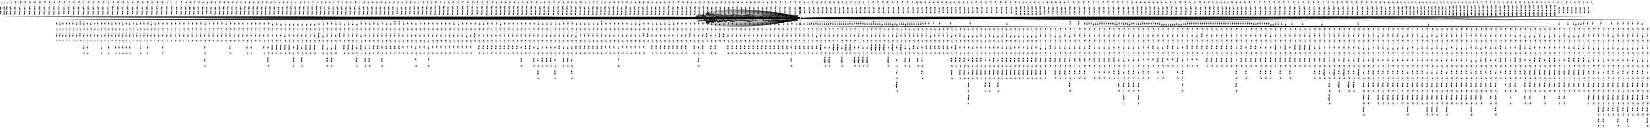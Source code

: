 digraph FST {
rankdir = LR;
size = "8.5,11";
label = "";
center = 1;
orientation = Landscape;
ranksep = "0.4";
nodesep = "0.25";
0 [label = "0", shape = circle, style = bold, fontsize = 14]
	0 -> 0 [label = "the:、/-0.56087", fontsize = 14];
	0 -> 0 [label = "the:た/-0.31363", fontsize = 14];
	0 -> 0 [label = "the:（/-0.22286", fontsize = 14];
	0 -> 0 [label = "the:その/-0.31193", fontsize = 14];
	0 -> 0 [label = "the:の/-0.46103", fontsize = 14];
	0 -> 0 [label = "the:は/-0.3999", fontsize = 14];
	0 -> 1 [label = "the:<eps>/-0.3569", fontsize = 14];
	0 -> 4 [label = "the:<eps>/-0.31222", fontsize = 14];
	0 -> 7 [label = "the:<eps>/-0.43285", fontsize = 14];
	0 -> 10 [label = "the:<eps>/-0.38489", fontsize = 14];
	0 -> 0 [label = "the:この/-0.36216", fontsize = 14];
	0 -> 0 [label = "the:前記/-0.39973", fontsize = 14];
	0 -> 0 [label = "the:する/-0.24789", fontsize = 14];
	0 -> 0 [label = "the:ア/-0.21137", fontsize = 14];
	0 -> 0 [label = "the:本/-0.2343", fontsize = 14];
	0 -> 0 [label = "the:各/-0.23004", fontsize = 14];
	0 -> 0 [label = "the:尚/-0.22102", fontsize = 14];
	0 -> 1564 [label = "the:<eps>/-0.45691", fontsize = 14];
	0 -> 1556 [label = "the:<eps>/-0.32417", fontsize = 14];
	0 -> 1548 [label = "the:<eps>/-0.32411", fontsize = 14];
	0 -> 1540 [label = "the:<eps>/-0.33043", fontsize = 14];
	0 -> 1532 [label = "the:<eps>/-0.031776", fontsize = 14];
	0 -> 1523 [label = "the:<eps>/-0.43463", fontsize = 14];
	0 -> 1515 [label = "the:<eps>/-0.37081", fontsize = 14];
	0 -> 1506 [label = "the:<eps>/-0.07762", fontsize = 14];
	0 -> 1497 [label = "the:<eps>/-0.43703", fontsize = 14];
	0 -> 1488 [label = "the:<eps>/-0.44149", fontsize = 14];
	0 -> 1480 [label = "the:<eps>/-0.3817", fontsize = 14];
	0 -> 1472 [label = "the:<eps>/-0.4546", fontsize = 14];
	0 -> 1464 [label = "the:<eps>/-0.05406", fontsize = 14];
	0 -> 1455 [label = "the:<eps>/-0.45691", fontsize = 14];
	0 -> 1447 [label = "the:<eps>/-0.38972", fontsize = 14];
	0 -> 1439 [label = "the:<eps>/-0.50793", fontsize = 14];
	0 -> 1431 [label = "the:<eps>/-0.36407", fontsize = 14];
	0 -> 1423 [label = "the:<eps>/-0.45894", fontsize = 14];
	0 -> 1415 [label = "the:<eps>/-0.39374", fontsize = 14];
	0 -> 1407 [label = "the:<eps>/-0.41741", fontsize = 14];
	0 -> 1400 [label = "the:<eps>/-0.014565", fontsize = 14];
	0 -> 1392 [label = "the:<eps>/-0.66283", fontsize = 14];
	0 -> 1383 [label = "the:<eps>/-0.44794", fontsize = 14];
	0 -> 1377 [label = "the:<eps>/-0.29733", fontsize = 14];
	0 -> 1370 [label = "the:<eps>/-0.3361", fontsize = 14];
	0 -> 1363 [label = "the:<eps>/-0.34056", fontsize = 14];
	0 -> 1357 [label = "the:<eps>/-0.28077", fontsize = 14];
	0 -> 1350 [label = "the:<eps>/-0.35598", fontsize = 14];
	0 -> 1344 [label = "the:<eps>/-0.28879", fontsize = 14];
	0 -> 1336 [label = "the:<eps>/-0.32075", fontsize = 14];
	0 -> 1330 [label = "the:<eps>/-0.42251", fontsize = 14];
	0 -> 1121 [label = "the:<eps>/-0.27783", fontsize = 14];
	0 -> 1114 [label = "the:<eps>/-0.16165", fontsize = 14];
	0 -> 1107 [label = "the:<eps>/-0.2862", fontsize = 14];
	0 -> 1099 [label = "the:<eps>/-0.24829", fontsize = 14];
	0 -> 991 [label = "the:<eps>/-0.28574", fontsize = 14];
	0 -> 985 [label = "the:<eps>/-0.36539", fontsize = 14];
	0 -> 979 [label = "the:<eps>/-0.35982", fontsize = 14];
	0 -> 973 [label = "the:<eps>/-0.2849", fontsize = 14];
	0 -> 967 [label = "the:<eps>/-0.28567", fontsize = 14];
	0 -> 961 [label = "the:<eps>/-0.292", fontsize = 14];
	0 -> 955 [label = "the:<eps>/-0.3884", fontsize = 14];
	0 -> 949 [label = "the:<eps>/-0.33237", fontsize = 14];
	0 -> 943 [label = "the:<eps>/-0.46099", fontsize = 14];
	0 -> 936 [label = "the:<eps>/-0.39859", fontsize = 14];
	0 -> 930 [label = "the:<eps>/-0.41616", fontsize = 14];
	0 -> 923 [label = "the:<eps>/-0.41847", fontsize = 14];
	0 -> 916 [label = "the:<eps>/-0.41847", fontsize = 14];
	0 -> 910 [label = "the:<eps>/-0.35129", fontsize = 14];
	0 -> 904 [label = "the:<eps>/-0.44265", fontsize = 14];
	0 -> 898 [label = "the:<eps>/-0.39853", fontsize = 14];
	0 -> 890 [label = "the:<eps>/-0.39625", fontsize = 14];
	0 -> 884 [label = "the:<eps>/-0.39366", fontsize = 14];
	0 -> 878 [label = "the:<eps>/-0.42684", fontsize = 14];
	0 -> 873 [label = "the:<eps>/0.023873", fontsize = 14];
	0 -> 867 [label = "the:<eps>/-0.64305", fontsize = 14];
	0 -> 814 [label = "the:<eps>/-0.38805", fontsize = 14];
	0 -> 807 [label = "the:<eps>/-0.1639", fontsize = 14];
	0 -> 803 [label = "the:<eps>/-0.40751", fontsize = 14];
	0 -> 798 [label = "the:<eps>/-0.41885", fontsize = 14];
	0 -> 794 [label = "the:<eps>/-0.28425", fontsize = 14];
	0 -> 790 [label = "the:<eps>/-0.46922", fontsize = 14];
	0 -> 786 [label = "the:<eps>/-0.48366", fontsize = 14];
	0 -> 782 [label = "the:<eps>/-0.27323", fontsize = 14];
	0 -> 777 [label = "the:<eps>/-0.42125", fontsize = 14];
	0 -> 772 [label = "the:<eps>/-0.42572", fontsize = 14];
	0 -> 767 [label = "the:<eps>/-0.0059152", fontsize = 14];
	0 -> 762 [label = "the:<eps>/-0.48463", fontsize = 14];
	0 -> 758 [label = "the:<eps>/-0.41744", fontsize = 14];
	0 -> 754 [label = "the:<eps>/-0.30042", fontsize = 14];
	0 -> 749 [label = "the:<eps>/-0.42072", fontsize = 14];
	0 -> 745 [label = "the:<eps>/-0.32496", fontsize = 14];
	0 -> 741 [label = "the:<eps>/-0.62496", fontsize = 14];
	0 -> 736 [label = "the:<eps>/-0.035181", fontsize = 14];
	0 -> 731 [label = "the:<eps>/-0.38429", fontsize = 14];
	0 -> 1853 [label = "the:<eps>/-0.25073", fontsize = 14];
	0 -> 471 [label = "the:<eps>/-0.25115", fontsize = 14];
	0 -> 466 [label = "the:<eps>/-0.18396", fontsize = 14];
	0 -> 461 [label = "the:<eps>/-0.13497", fontsize = 14];
	0 -> 456 [label = "the:<eps>/-0.25952", fontsize = 14];
	0 -> 450 [label = "the:<eps>/-0.22161", fontsize = 14];
	0 -> 235 [label = "the:<eps>/0.26085", fontsize = 14];
	0 -> 231 [label = "the:<eps>/-0.34004", fontsize = 14];
	0 -> 227 [label = "the:<eps>/-0.26032", fontsize = 14];
	0 -> 223 [label = "the:<eps>/-0.42522", fontsize = 14];
	0 -> 218 [label = "the:<eps>/-0.3777", fontsize = 14];
	0 -> 214 [label = "the:<eps>/-0.31791", fontsize = 14];
	0 -> 209 [label = "the:<eps>/-0.46601", fontsize = 14];
	0 -> 205 [label = "the:<eps>/-0.3738", fontsize = 14];
	0 -> 201 [label = "the:<eps>/-0.30165", fontsize = 14];
	0 -> 197 [label = "the:<eps>/-0.34984", fontsize = 14];
	0 -> 193 [label = "the:<eps>/-0.17358", fontsize = 14];
	0 -> 189 [label = "the:<eps>/-0.62205", fontsize = 14];
	0 -> 184 [label = "the:<eps>/0.030651", fontsize = 14];
	0 -> 256 [label = "silicon:<eps>/0.018718", fontsize = 14];
	0 -> 0 [label = "silicon:ケイ/-0.27431", fontsize = 14];
	0 -> 0 [label = "silicon:ケイ素/-0.36204", fontsize = 14];
	0 -> 0 [label = "silicon:ｓｉ/-0.29694", fontsize = 14];
	0 -> 0 [label = "silicon:珪素/-0.44113", fontsize = 14];
	0 -> 276 [label = "silicon:<eps>/0.51648", fontsize = 14];
	0 -> 271 [label = "silicon:<eps>/-0.43583", fontsize = 14];
	0 -> 267 [label = "silicon:<eps>/-0.3874", fontsize = 14];
	0 -> 0 [label = "silicon:シリコン/-0.74506", fontsize = 14];
	0 -> 0 [label = "silicon:si/-0.20161", fontsize = 14];
	0 -> 1573 [label = "silicon:<eps>/-0.34649", fontsize = 14];
	0 -> 1751 [label = "silicon:<eps>/-0.44757", fontsize = 14];
	0 -> 1743 [label = "silicon:<eps>/-0.50028", fontsize = 14];
	0 -> 1032 [label = "silicon:<eps>/-0.47426", fontsize = 14];
	0 -> 1026 [label = "silicon:<eps>/-0.44676", fontsize = 14];
	0 -> 1020 [label = "silicon:<eps>/-0.691", fontsize = 14];
	0 -> 1014 [label = "silicon:<eps>/-0.06316", fontsize = 14];
	0 -> 1009 [label = "silicon:<eps>/-0.067587", fontsize = 14];
	0 -> 1003 [label = "silicon:<eps>/-0.03938", fontsize = 14];
	0 -> 997 [label = "silicon:<eps>/-0.79648", fontsize = 14];
	0 -> 263 [label = "silicon:<eps>/-0.46649", fontsize = 14];
	0 -> 259 [label = "silicon:<eps>/-0.68496", fontsize = 14];
	0 -> 1581 [label = "silicon:<eps>/-0.34649", fontsize = 14];
	0 -> 252 [label = "silicon:<eps>/-0.20408", fontsize = 14];
	0 -> 247 [label = "silicon:<eps>/-0.45916", fontsize = 14];
	0 -> 242 [label = "silicon:<eps>/-0.46731", fontsize = 14];
	0 -> 238 [label = "silicon:<eps>/-0.74628", fontsize = 14];
	0 -> 1324 [label = "oxide:<eps>/-0.56556", fontsize = 14];
	0 -> 1318 [label = "oxide:<eps>/0.11994", fontsize = 14];
	0 -> 0 [label = "oxide:窒化/0.090931", fontsize = 14];
	0 -> 0 [label = "oxide:酸/-0.062932", fontsize = 14];
	0 -> 0 [label = "oxide:オ/-0.29249", fontsize = 14];
	0 -> 13 [label = "oxide:<eps>/-0.55973", fontsize = 14];
	0 -> 0 [label = "oxide:酸化/-0.7328", fontsize = 14];
	0 -> 298 [label = "oxide:<eps>/-0.11355", fontsize = 14];
	0 -> 1039 [label = "oxide:<eps>/-0.43494", fontsize = 14];
	0 -> 1045 [label = "oxide:<eps>/-0.21684", fontsize = 14];
	0 -> 1051 [label = "oxide:<eps>/0.19008", fontsize = 14];
	0 -> 280 [label = "oxide:<eps>/-0.062258", fontsize = 14];
	0 -> 285 [label = "oxide:<eps>/-0.35125", fontsize = 14];
	0 -> 290 [label = "oxide:<eps>/-0.76189", fontsize = 14];
	0 -> 294 [label = "oxide:<eps>/-0.38847", fontsize = 14];
	0 -> 0 [label = "oxide:膜/0.069943", fontsize = 14];
	0 -> 0 [label = "oxide:oxide/-0.40447", fontsize = 14];
	0 -> 1589 [label = "film:<eps>/-0.18299", fontsize = 14];
	0 -> 707 [label = "film:<eps>/0.38972", fontsize = 14];
	0 -> 711 [label = "film:<eps>/-0.76071", fontsize = 14];
	0 -> 715 [label = "film:<eps>/0.095376", fontsize = 14];
	0 -> 719 [label = "film:<eps>/-0.36388", fontsize = 14];
	0 -> 0 [label = "film:層/-0.049458", fontsize = 14];
	0 -> 0 [label = "film:膜/-0.73906", fontsize = 14];
	0 -> 16 [label = "film:<eps>/-0.4123", fontsize = 14];
	0 -> 0 [label = "film:フィルム/-0.51686", fontsize = 14];
	0 -> 0 [label = "film:薄膜/-0.33846", fontsize = 14];
	0 -> 497 [label = "film:<eps>/-0.34635", fontsize = 14];
	0 -> 501 [label = "film:<eps>/0.13947", fontsize = 14];
	0 -> 505 [label = "film:<eps>/0.098459", fontsize = 14];
	0 -> 513 [label = "film:<eps>/0.24473", fontsize = 14];
	0 -> 723 [label = "film:<eps>/-0.46271", fontsize = 14];
	0 -> 843 [label = "film:<eps>/-0.067586", fontsize = 14];
	0 -> 847 [label = "film:<eps>/-0.3761", fontsize = 14];
	0 -> 851 [label = "film:<eps>/-0.73438", fontsize = 14];
	0 -> 855 [label = "film:<eps>/0.14887", fontsize = 14];
	0 -> 859 [label = "film:<eps>/-0.3309", fontsize = 14];
	0 -> 863 [label = "film:<eps>/-0.37915", fontsize = 14];
	0 -> 517 [label = "film:<eps>/-0.78731", fontsize = 14];
	0 -> 521 [label = "film:<eps>/-0.35162", fontsize = 14];
	0 -> 690 [label = "film:<eps>/-0.10029", fontsize = 14];
	0 -> 694 [label = "film:<eps>/0.13413", fontsize = 14];
	0 -> 698 [label = "film:<eps>/0.047835", fontsize = 14];
	0 -> 1129 [label = "film:<eps>/-0.32788", fontsize = 14];
	0 -> 1135 [label = "film:<eps>/-0.16552", fontsize = 14];
	0 -> 509 [label = "film:<eps>/0.36189", fontsize = 14];
	0 -> 303 [label = "film:<eps>/-0.16746", fontsize = 14];
	0 -> 307 [label = "film:<eps>/-0.72906", fontsize = 14];
	0 -> 311 [label = "film:<eps>/-0.31538", fontsize = 14];
	0 -> 315 [label = "film:<eps>/0.09154", fontsize = 14];
	0 -> 703 [label = "film:<eps>/0.061459", fontsize = 14];
	0 -> 323 [label = "35:<eps>/-0.35195", fontsize = 14];
	0 -> 327 [label = "35:<eps>/-0.55313", fontsize = 14];
	0 -> 331 [label = "35:<eps>/-0.37985", fontsize = 14];
	0 -> 336 [label = "35:<eps>/-0.38069", fontsize = 14];
	0 -> 340 [label = "35:<eps>/-0.29867", fontsize = 14];
	0 -> 344 [label = "35:<eps>/-0.35753", fontsize = 14];
	0 -> 349 [label = "35:<eps>/-0.37483", fontsize = 14];
	0 -> 353 [label = "35:<eps>/0.072519", fontsize = 14];
	0 -> 357 [label = "35:<eps>/-0.52647", fontsize = 14];
	0 -> 361 [label = "35:<eps>/-0.16948", fontsize = 14];
	0 -> 365 [label = "35:<eps>/0.020051", fontsize = 14];
	0 -> 369 [label = "35:<eps>/-0.13911", fontsize = 14];
	0 -> 373 [label = "35:<eps>/-0.10022", fontsize = 14];
	0 -> 377 [label = "35:<eps>/-0.080817", fontsize = 14];
	0 -> 381 [label = "35:<eps>/-0.19564", fontsize = 14];
	0 -> 385 [label = "35:<eps>/0.18629", fontsize = 14];
	0 -> 319 [label = "35:<eps>/0.094755", fontsize = 14];
	0 -> 1080 [label = "35:<eps>/0.072677", fontsize = 14];
	0 -> 1074 [label = "35:<eps>/-0.17952", fontsize = 14];
	0 -> 1068 [label = "35:<eps>/-0.24543", fontsize = 14];
	0 -> 1062 [label = "35:<eps>/-0.24978", fontsize = 14];
	0 -> 1057 [label = "35:<eps>/-0.43358", fontsize = 14];
	0 -> 0 [label = "35:４６/0.31221", fontsize = 14];
	0 -> 0 [label = "35:３５/-0.74813", fontsize = 14];
	0 -> 0 [label = "35:３２/0.1834", fontsize = 14];
	0 -> 0 [label = "35:から/0.44062", fontsize = 14];
	0 -> 0 [label = "35:ｅｔ３５/-0.29709", fontsize = 14];
	0 -> 0 [label = "35:35/-0.37254", fontsize = 14];
	0 -> 437 [label = ",:<eps>/-0.27005", fontsize = 14];
	0 -> 441 [label = ",:<eps>/-0.41094", fontsize = 14];
	0 -> 445 [label = ",:<eps>/-0.32181", fontsize = 14];
	0 -> 432 [label = ",:<eps>/-0.39009", fontsize = 14];
	0 -> 428 [label = ",:<eps>/-0.32557", fontsize = 14];
	0 -> 0 [label = ",:、/-0.60301", fontsize = 14];
	0 -> 0 [label = ",:で/-0.41565", fontsize = 14];
	0 -> 0 [label = ",:と/-0.27357", fontsize = 14];
	0 -> 400 [label = ",:<eps>/-0.26186", fontsize = 14];
	0 -> 396 [label = ",:<eps>/-0.36202", fontsize = 14];
	0 -> 392 [label = ",:<eps>/-0.26514", fontsize = 14];
	0 -> 389 [label = ",:<eps>/-0.52489", fontsize = 14];
	0 -> 424 [label = ",:<eps>/-0.2521", fontsize = 14];
	0 -> 420 [label = ",:<eps>/-0.37099", fontsize = 14];
	0 -> 416 [label = ",:<eps>/-0.25984", fontsize = 14];
	0 -> 0 [label = ",:に/-0.42948", fontsize = 14];
	0 -> 412 [label = ",:<eps>/-0.23717", fontsize = 14];
	0 -> 408 [label = ",:<eps>/-0.24711", fontsize = 14];
	0 -> 404 [label = ",:<eps>/-0.24523", fontsize = 14];
	0 -> 1210 [label = ",:<eps>/-0.13636", fontsize = 14];
	0 -> 1205 [label = ",:<eps>/-0.11064", fontsize = 14];
	0 -> 1200 [label = ",:<eps>/-0.19649", fontsize = 14];
	0 -> 1196 [label = ",:<eps>/-0.25661", fontsize = 14];
	0 -> 1596 [label = ",:<eps>/-0.09019", fontsize = 14];
	0 -> 1604 [label = ",:<eps>/-0.10789", fontsize = 14];
	0 -> 1092 [label = ",:<eps>/-0.07522", fontsize = 14];
	0 -> 1086 [label = ",:<eps>/-0.057523", fontsize = 14];
	0 -> 1215 [label = ",:<eps>/-0.17279", fontsize = 14];
	0 -> 1220 [label = ",:<eps>/-0.11961", fontsize = 14];
	0 -> 566 [label = ",:<eps>/-0.34046", fontsize = 14];
	0 -> 569 [label = ",:<eps>/-0.24613", fontsize = 14];
	0 -> 573 [label = ",:<eps>/-0.14497", fontsize = 14];
	0 -> 577 [label = ",:<eps>/-0.32156", fontsize = 14];
	0 -> 581 [label = ",:<eps>/-0.41563", fontsize = 14];
	0 -> 585 [label = ",:<eps>/-0.32455", fontsize = 14];
	0 -> 589 [label = ",:<eps>/-0.268", fontsize = 14];
	0 -> 593 [label = ",:<eps>/-0.25465", fontsize = 14];
	0 -> 597 [label = ",:<eps>/-0.24185", fontsize = 14];
	0 -> 601 [label = ",:<eps>/-0.34083", fontsize = 14];
	0 -> 605 [label = ",:<eps>/-0.3445", fontsize = 14];
	0 -> 608 [label = ",:<eps>/-0.044393", fontsize = 14];
	0 -> 612 [label = ",:<eps>/-0.050441", fontsize = 14];
	0 -> 617 [label = ",:<eps>/-0.26474", fontsize = 14];
	0 -> 1225 [label = ",:<eps>/-0.10419", fontsize = 14];
	0 -> 1230 [label = ",:<eps>/-0.26395", fontsize = 14];
	0 -> 1237 [label = ",:<eps>/-0.11698", fontsize = 14];
	0 -> 1242 [label = ",:<eps>/-0.16178", fontsize = 14];
	0 -> 1248 [label = ",:<eps>/-0.1223", fontsize = 14];
	0 -> 1253 [label = ",:<eps>/-0.21595", fontsize = 14];
	0 -> 1258 [label = ",:<eps>/-0.17357", fontsize = 14];
	0 -> 1641 [label = ",:<eps>/-0.031056", fontsize = 14];
	0 -> 1634 [label = ",:<eps>/-0.041013", fontsize = 14];
	0 -> 0 [label = ",:が/0.10803", fontsize = 14];
	0 -> 0 [label = ",:，/-0.41118", fontsize = 14];
	0 -> 19 [label = "bpsg:<eps>/-0.62511", fontsize = 14];
	0 -> 25 [label = "bpsg:<eps>/-0.30863", fontsize = 14];
	0 -> 22 [label = "bpsg:<eps>/-0.24019", fontsize = 14];
	0 -> 491 [label = "bpsg:<eps>/-0.31104", fontsize = 14];
	0 -> 486 [label = "bpsg:<eps>/-0.56976", fontsize = 14];
	0 -> 481 [label = "bpsg:<eps>/0.054942", fontsize = 14];
	0 -> 477 [label = "bpsg:<eps>/0.030534", fontsize = 14];
	0 -> 558 [label = "34:<eps>/-0.10096", fontsize = 14];
	0 -> 525 [label = "34:<eps>/-0.6022", fontsize = 14];
	0 -> 529 [label = "34:<eps>/-0.36676", fontsize = 14];
	0 -> 533 [label = "34:<eps>/-0.27256", fontsize = 14];
	0 -> 537 [label = "34:<eps>/-0.35827", fontsize = 14];
	0 -> 1191 [label = "34:<eps>/-0.29344", fontsize = 14];
	0 -> 1613 [label = "34:<eps>/-0.080668", fontsize = 14];
	0 -> 1619 [label = "34:<eps>/-0.15536", fontsize = 14];
	0 -> 1626 [label = "34:<eps>/-0.16794", fontsize = 14];
	0 -> 1186 [label = "34:<eps>/-0.15654", fontsize = 14];
	0 -> 1181 [label = "34:<eps>/-0.045784", fontsize = 14];
	0 -> 1174 [label = "34:<eps>/-0.38703", fontsize = 14];
	0 -> 1168 [label = "34:<eps>/-0.35231", fontsize = 14];
	0 -> 1163 [label = "34:<eps>/-0.2495", fontsize = 14];
	0 -> 1158 [label = "34:<eps>/-0.10079", fontsize = 14];
	0 -> 1152 [label = "34:<eps>/-0.51349", fontsize = 14];
	0 -> 1146 [label = "34:<eps>/-0.45351", fontsize = 14];
	0 -> 1141 [label = "34:<eps>/-0.28392", fontsize = 14];
	0 -> 542 [label = "34:<eps>/-0.42309", fontsize = 14];
	0 -> 546 [label = "34:<eps>/-0.52339", fontsize = 14];
	0 -> 0 [label = "34:４/0.23142", fontsize = 14];
	0 -> 0 [label = "34:３５/0.1369", fontsize = 14];
	0 -> 550 [label = "34:<eps>/-0.21884", fontsize = 14];
	0 -> 554 [label = "34:<eps>/-0.091983", fontsize = 14];
	0 -> 0 [label = "34:３４/-0.75017", fontsize = 14];
	0 -> 0 [label = "34:34/-0.38608", fontsize = 14];
	0 -> 0 [label = "34:、３４/-0.28068", fontsize = 14];
	0 -> 562 [label = "34:<eps>/-0.28273", fontsize = 14];
	0 -> 0 [label = "and:，/-0.43971", fontsize = 14];
	0 -> 632 [label = "and:<eps>/-0.10542", fontsize = 14];
	0 -> 628 [label = "and:<eps>/-0.34986", fontsize = 14];
	0 -> 624 [label = "and:<eps>/-0.39744", fontsize = 14];
	0 -> 621 [label = "and:<eps>/-0.28601", fontsize = 14];
	0 -> 1287 [label = "and:<eps>/-0.34969", fontsize = 14];
	0 -> 1647 [label = "and:<eps>/-0.47315", fontsize = 14];
	0 -> 1655 [label = "and:<eps>/-0.38207", fontsize = 14];
	0 -> 1663 [label = "and:<eps>/-0.18961", fontsize = 14];
	0 -> 1670 [label = "and:<eps>/-0.23747", fontsize = 14];
	0 -> 1677 [label = "and:<eps>/-0.36003", fontsize = 14];
	0 -> 1685 [label = "and:<eps>/-0.28087", fontsize = 14];
	0 -> 682 [label = "and:<eps>/-0.2367", fontsize = 14];
	0 -> 678 [label = "and:<eps>/-0.13329", fontsize = 14];
	0 -> 674 [label = "and:<eps>/-0.33853", fontsize = 14];
	0 -> 0 [label = "and:ａｎｄ/-0.32098", fontsize = 14];
	0 -> 0 [label = "and:および/-0.59005", fontsize = 14];
	0 -> 0 [label = "and:とも/-0.22509", fontsize = 14];
	0 -> 0 [label = "and:及び/-0.5598", fontsize = 14];
	0 -> 0 [label = "and:／/-0.17653", fontsize = 14];
	0 -> 0 [label = "and:や/-0.42382", fontsize = 14];
	0 -> 0 [label = "and:・/-0.23966", fontsize = 14];
	0 -> 670 [label = "and:<eps>/-0.19425", fontsize = 14];
	0 -> 36 [label = "and:<eps>/-0.2664", fontsize = 14];
	0 -> 0 [label = "and:り/-0.37128", fontsize = 14];
	0 -> 0 [label = "and:し/-0.19941", fontsize = 14];
	0 -> 33 [label = "and:<eps>/-0.37709", fontsize = 14];
	0 -> 29 [label = "and:<eps>/-0.36289", fontsize = 14];
	0 -> 0 [label = "and:と/-0.55896", fontsize = 14];
	0 -> 0 [label = "and:、/-0.41499", fontsize = 14];
	0 -> 635 [label = "and:<eps>/-0.15191", fontsize = 14];
	0 -> 638 [label = "and:<eps>/-0.18147", fontsize = 14];
	0 -> 642 [label = "and:<eps>/-0.37131", fontsize = 14];
	0 -> 1692 [label = "and:<eps>/-0.20798", fontsize = 14];
	0 -> 1699 [label = "and:<eps>/-0.22647", fontsize = 14];
	0 -> 1707 [label = "and:<eps>/-0.30041", fontsize = 14];
	0 -> 1715 [label = "and:<eps>/-0.10492", fontsize = 14];
	0 -> 1722 [label = "and:<eps>/-0.44891", fontsize = 14];
	0 -> 1729 [label = "and:<eps>/-0.43095", fontsize = 14];
	0 -> 1736 [label = "and:<eps>/-0.27788", fontsize = 14];
	0 -> 1759 [label = "and:<eps>/-0.50643", fontsize = 14];
	0 -> 1769 [label = "and:<eps>/-0.41535", fontsize = 14];
	0 -> 1779 [label = "and:<eps>/-0.22288", fontsize = 14];
	0 -> 1788 [label = "and:<eps>/-0.22288", fontsize = 14];
	0 -> 1797 [label = "and:<eps>/-0.39331", fontsize = 14];
	0 -> 1807 [label = "and:<eps>/-0.31415", fontsize = 14];
	0 -> 1816 [label = "and:<eps>/-0.25975", fontsize = 14];
	0 -> 1826 [label = "and:<eps>/-0.4766", fontsize = 14];
	0 -> 1264 [label = "and:<eps>/-0.47715", fontsize = 14];
	0 -> 1270 [label = "and:<eps>/-0.38607", fontsize = 14];
	0 -> 1276 [label = "and:<eps>/-0.34667", fontsize = 14];
	0 -> 1281 [label = "and:<eps>/-0.36403", fontsize = 14];
	0 -> 686 [label = "and:<eps>/-0.25165", fontsize = 14];
	0 -> 1292 [label = "and:<eps>/-0.23047", fontsize = 14];
	0 -> 1835 [label = "and:<eps>/-0.46423", fontsize = 14];
	0 -> 1844 [label = "and:<eps>/-0.31116", fontsize = 14];
	0 -> 1298 [label = "and:<eps>/-0.22207", fontsize = 14];
	0 -> 1303 [label = "and:<eps>/-0.042018", fontsize = 14];
	0 -> 1308 [label = "and:<eps>/-0.48667", fontsize = 14];
	0 -> 1313 [label = "and:<eps>/-0.46775", fontsize = 14];
	0 -> 646 [label = "and:<eps>/-0.28938", fontsize = 14];
	0 -> 650 [label = "and:<eps>/-0.26079", fontsize = 14];
	0 -> 654 [label = "and:<eps>/-0.19338", fontsize = 14];
	0 -> 658 [label = "and:<eps>/-0.18777", fontsize = 14];
	0 -> 662 [label = "and:<eps>/-0.19851", fontsize = 14];
	0 -> 666 [label = "and:<eps>/-0.17098", fontsize = 14];
	0 -> 0 [label = "33:ラッチ/0.2904", fontsize = 14];
	0 -> 39 [label = "33:<eps>/0.033369", fontsize = 14];
	0 -> 0 [label = "33:３２/0.14273", fontsize = 14];
	0 -> 0 [label = "33:３３/-0.74346", fontsize = 14];
	0 -> 0 [label = "33:33/-0.40255", fontsize = 14];
	0 -> 727 [label = "form:<eps>/0.64632", fontsize = 14];
	0 -> 0 [label = "form:構成/-0.097724", fontsize = 14];
	0 -> 0 [label = "form:フォーム/-0.1903", fontsize = 14];
	0 -> 0 [label = "form:まま/0.12632", fontsize = 14];
	0 -> 0 [label = "form:形/-0.25653", fontsize = 14];
	0 -> 0 [label = "form:データ/0.371", fontsize = 14];
	0 -> 0 [label = "form:で/0.28208", fontsize = 14];
	0 -> 0 [label = "form:な/0.22147", fontsize = 14];
	0 -> 0 [label = "form:て/0.24238", fontsize = 14];
	0 -> 0 [label = "form:し/-0.075917", fontsize = 14];
	0 -> 0 [label = "form:する/-0.0030101", fontsize = 14];
	0 -> 42 [label = "form:<eps>/-0.074545", fontsize = 14];
	0 -> 0 [label = "form:よ/0.046886", fontsize = 14];
	0 -> 46 [label = "form:<eps>/0.0096002", fontsize = 14];
	0 -> 0 [label = "form:が/0.1378", fontsize = 14];
	0 -> 49 [label = "form:<eps>/-0.15907", fontsize = 14];
	0 -> 53 [label = "form:<eps>/-0.197", fontsize = 14];
	0 -> 56 [label = "form:<eps>/-0.30105", fontsize = 14];
	0 -> 0 [label = "form:を/-0.045831", fontsize = 14];
	0 -> 60 [label = "form:<eps>/-0.24796", fontsize = 14];
	0 -> 64 [label = "form:<eps>/-0.1822", fontsize = 14];
	0 -> 68 [label = "form:<eps>/-0.3196", fontsize = 14];
	0 -> 0 [label = "form:状/-0.12805", fontsize = 14];
	0 -> 72 [label = "form:<eps>/-0.40435", fontsize = 14];
	0 -> 0 [label = "form:形態/-0.10986", fontsize = 14];
	0 -> 0 [label = "form:状態/0.21743", fontsize = 14];
	0 -> 0 [label = "form:それぞれ/0.36411", fontsize = 14];
	0 -> 0 [label = "form:形成/-0.35268", fontsize = 14];
	0 -> 76 [label = "form:<eps>/-0.27657", fontsize = 14];
	0 -> 79 [label = "form:<eps>/-0.25612", fontsize = 14];
	0 -> 82 [label = "form:<eps>/-0.27777", fontsize = 14];
	0 -> 0 [label = "form:物/0.2524", fontsize = 14];
	0 -> 0 [label = "form:形状/-0.19255", fontsize = 14];
	0 -> 86 [label = "form:<eps>/-0.16268", fontsize = 14];
	0 -> 96 [label = "together:<eps>/-0.26908", fontsize = 14];
	0 -> 0 [label = "together:さ/0.28577", fontsize = 14];
	0 -> 0 [label = "together:ごと/0.010428", fontsize = 14];
	0 -> 102 [label = "together:<eps>/0.19438", fontsize = 14];
	0 -> 99 [label = "together:<eps>/-0.24209", fontsize = 14];
	0 -> 0 [label = "together:と/-0.088106", fontsize = 14];
	0 -> 89 [label = "together:<eps>/-0.03291", fontsize = 14];
	0 -> 93 [label = "together:<eps>/-0.077547", fontsize = 14];
	0 -> 106 [label = "together:<eps>/-0.0512", fontsize = 14];
	0 -> 109 [label = "together:<eps>/0.0034741", fontsize = 14];
	0 -> 112 [label = "together:<eps>/-0.18714", fontsize = 14];
	0 -> 0 [label = "together:同士/-0.13418", fontsize = 14];
	0 -> 115 [label = "together:<eps>/-0.23305", fontsize = 14];
	0 -> 118 [label = "together:<eps>/-0.15001", fontsize = 14];
	0 -> 121 [label = "together:<eps>/-0.12329", fontsize = 14];
	0 -> 124 [label = "together:<eps>/-0.024343", fontsize = 14];
	0 -> 127 [label = "together:<eps>/-0.3081", fontsize = 14];
	0 -> 0 [label = "together:纏め/-0.1263", fontsize = 14];
	0 -> 832 [label = "interlayer:<eps>/-0.50635", fontsize = 14];
	0 -> 130 [label = "interlayer:<eps>/0.065174", fontsize = 14];
	0 -> 828 [label = "interlayer:<eps>/-0.73304", fontsize = 14];
	0 -> 823 [label = "interlayer:<eps>/0.15317", fontsize = 14];
	0 -> 818 [label = "interlayer:<eps>/-0.37685", fontsize = 14];
	0 -> 837 [label = "interlayer:<eps>/-0.42587", fontsize = 14];
	0 -> 0 [label = "interlayer:容量/0.35925", fontsize = 14];
	0 -> 133 [label = "interlayer:<eps>/-0.45639", fontsize = 14];
	0 -> 0 [label = "interlayer:レイヤー/-0.025356", fontsize = 14];
	0 -> 0 [label = "interlayer:各層間/-0.22956", fontsize = 14];
	0 -> 153 [label = "interlayer:<eps>/-0.40742", fontsize = 14];
	0 -> 150 [label = "interlayer:<eps>/-0.38272", fontsize = 14];
	0 -> 147 [label = "interlayer:<eps>/-0.47499", fontsize = 14];
	0 -> 0 [label = "interlayer:層間/-0.74685", fontsize = 14];
	0 -> 144 [label = "interlayer:<eps>/-0.053269", fontsize = 14];
	0 -> 141 [label = "interlayer:<eps>/-0.040336", fontsize = 14];
	0 -> 138 [label = "interlayer:<eps>/-0.11968", fontsize = 14];
	0 -> 0 [label = "36:れ/0.40259", fontsize = 14];
	0 -> 0 [label = "36:36/-0.38215", fontsize = 14];
	0 -> 0 [label = "36:３３/0.25485", fontsize = 14];
	0 -> 0 [label = "36:２６/0.22256", fontsize = 14];
	0 -> 0 [label = "36:３４/0.17052", fontsize = 14];
	0 -> 0 [label = "36:３６/-0.74807", fontsize = 14];
	0 -> 0 [label = "36:３５/0.14772", fontsize = 14];
	0 -> 0 [label = "36:３６、/-0.32116", fontsize = 14];
	0 -> 170 [label = ".:<eps>/-0.40936", fontsize = 14];
	0 -> 0 [label = ".:る/-0.36042", fontsize = 14];
	0 -> 166 [label = ".:<eps>/-0.67686", fontsize = 14];
	0 -> 177 [label = ".:<eps>/-0.38263", fontsize = 14];
	0 -> 180 [label = ".:<eps>/-0.60702", fontsize = 14];
	0 -> 163 [label = ".:<eps>/-0.5232", fontsize = 14];
	0 -> 0 [label = ".:。/-0.62093", fontsize = 14];
	0 -> 160 [label = ".:<eps>/-0.56222", fontsize = 14];
	0 -> 157 [label = ".:<eps>/-0.37591", fontsize = 14];
	0 -> 174 [label = ".:<eps>/-0.70148", fontsize = 14];
1 [label = "1", shape = circle, style = solid, fontsize = 14]
2 [label = "2", shape = circle, style = solid, fontsize = 14]
	2 -> 3 [label = "<eps>:は", fontsize = 14];
3 [label = "3", shape = circle, style = solid, fontsize = 14]
	3 -> 0 [label = "<eps>:、", fontsize = 14];
4 [label = "4", shape = circle, style = solid, fontsize = 14]
5 [label = "5", shape = circle, style = solid, fontsize = 14]
	5 -> 6 [label = "<eps>:は", fontsize = 14];
6 [label = "6", shape = circle, style = solid, fontsize = 14]
	6 -> 0 [label = "<eps>:この", fontsize = 14];
7 [label = "7", shape = circle, style = solid, fontsize = 14]
8 [label = "8", shape = circle, style = solid, fontsize = 14]
	8 -> 9 [label = "<eps>:また", fontsize = 14];
9 [label = "9", shape = circle, style = solid, fontsize = 14]
	9 -> 0 [label = "<eps>:、", fontsize = 14];
10 [label = "10", shape = circle, style = solid, fontsize = 14]
11 [label = "11", shape = circle, style = solid, fontsize = 14]
	11 -> 12 [label = "<eps>:なお", fontsize = 14];
12 [label = "12", shape = circle, style = solid, fontsize = 14]
	12 -> 0 [label = "<eps>:、", fontsize = 14];
13 [label = "13", shape = circle, style = solid, fontsize = 14]
14 [label = "14", shape = circle, style = solid, fontsize = 14]
	14 -> 15 [label = "<eps>:酸化", fontsize = 14];
15 [label = "15", shape = circle, style = solid, fontsize = 14]
	15 -> 0 [label = "<eps>:物", fontsize = 14];
16 [label = "16", shape = circle, style = solid, fontsize = 14]
17 [label = "17", shape = circle, style = solid, fontsize = 14]
	17 -> 18 [label = "<eps>:膜", fontsize = 14];
18 [label = "18", shape = circle, style = solid, fontsize = 14]
	18 -> 0 [label = "<eps>:膜", fontsize = 14];
19 [label = "19", shape = circle, style = solid, fontsize = 14]
20 [label = "20", shape = circle, style = solid, fontsize = 14]
	20 -> 21 [label = "<eps>:ｂｐ", fontsize = 14];
21 [label = "21", shape = circle, style = solid, fontsize = 14]
	21 -> 0 [label = "<eps>:ｓｇ", fontsize = 14];
22 [label = "22", shape = circle, style = solid, fontsize = 14]
23 [label = "23", shape = circle, style = solid, fontsize = 14]
	23 -> 24 [label = "<eps>:bp", fontsize = 14];
24 [label = "24", shape = circle, style = solid, fontsize = 14]
	24 -> 0 [label = "<eps>:sg", fontsize = 14];
25 [label = "25", shape = circle, style = solid, fontsize = 14]
26 [label = "26", shape = circle, style = solid, fontsize = 14]
	26 -> 27 [label = "<eps>:有し", fontsize = 14];
27 [label = "27", shape = circle, style = solid, fontsize = 14]
	27 -> 28 [label = "<eps>:ｂｐ", fontsize = 14];
28 [label = "28", shape = circle, style = solid, fontsize = 14]
	28 -> 0 [label = "<eps>:ｓｇ", fontsize = 14];
29 [label = "29", shape = circle, style = solid, fontsize = 14]
30 [label = "30", shape = circle, style = solid, fontsize = 14]
	30 -> 31 [label = "<eps>:と", fontsize = 14];
31 [label = "31", shape = circle, style = solid, fontsize = 14]
	31 -> 32 [label = "<eps>:し", fontsize = 14];
32 [label = "32", shape = circle, style = solid, fontsize = 14]
	32 -> 0 [label = "<eps>:、", fontsize = 14];
33 [label = "33", shape = circle, style = solid, fontsize = 14]
34 [label = "34", shape = circle, style = solid, fontsize = 14]
	34 -> 35 [label = "<eps>:と", fontsize = 14];
35 [label = "35", shape = circle, style = solid, fontsize = 14]
	35 -> 0 [label = "<eps>:とも", fontsize = 14];
36 [label = "36", shape = circle, style = solid, fontsize = 14]
37 [label = "37", shape = circle, style = solid, fontsize = 14]
	37 -> 38 [label = "<eps>:り", fontsize = 14];
38 [label = "38", shape = circle, style = solid, fontsize = 14]
	38 -> 0 [label = "<eps>:、", fontsize = 14];
39 [label = "39", shape = circle, style = solid, fontsize = 14]
40 [label = "40", shape = circle, style = solid, fontsize = 14]
	40 -> 41 [label = "<eps>:３", fontsize = 14];
41 [label = "41", shape = circle, style = solid, fontsize = 14]
	41 -> 0 [label = "<eps>:３", fontsize = 14];
42 [label = "42", shape = circle, style = solid, fontsize = 14]
43 [label = "43", shape = circle, style = solid, fontsize = 14]
	43 -> 44 [label = "<eps>:する", fontsize = 14];
44 [label = "44", shape = circle, style = solid, fontsize = 14]
	44 -> 45 [label = "<eps>:こと", fontsize = 14];
45 [label = "45", shape = circle, style = solid, fontsize = 14]
	45 -> 0 [label = "<eps>:を", fontsize = 14];
46 [label = "46", shape = circle, style = solid, fontsize = 14]
47 [label = "47", shape = circle, style = solid, fontsize = 14]
	47 -> 48 [label = "<eps>:よ", fontsize = 14];
48 [label = "48", shape = circle, style = solid, fontsize = 14]
	48 -> 0 [label = "<eps>:り", fontsize = 14];
49 [label = "49", shape = circle, style = solid, fontsize = 14]
50 [label = "50", shape = circle, style = solid, fontsize = 14]
	50 -> 51 [label = "<eps>:が", fontsize = 14];
51 [label = "51", shape = circle, style = solid, fontsize = 14]
	51 -> 52 [label = "<eps>:構成", fontsize = 14];
52 [label = "52", shape = circle, style = solid, fontsize = 14]
	52 -> 0 [label = "<eps>:さ", fontsize = 14];
53 [label = "53", shape = circle, style = solid, fontsize = 14]
54 [label = "54", shape = circle, style = solid, fontsize = 14]
	54 -> 55 [label = "<eps>:が", fontsize = 14];
55 [label = "55", shape = circle, style = solid, fontsize = 14]
	55 -> 0 [label = "<eps>:形成", fontsize = 14];
56 [label = "56", shape = circle, style = solid, fontsize = 14]
57 [label = "57", shape = circle, style = solid, fontsize = 14]
	57 -> 58 [label = "<eps>:が", fontsize = 14];
58 [label = "58", shape = circle, style = solid, fontsize = 14]
	58 -> 59 [label = "<eps>:形成", fontsize = 14];
59 [label = "59", shape = circle, style = solid, fontsize = 14]
	59 -> 0 [label = "<eps>:さ", fontsize = 14];
60 [label = "60", shape = circle, style = solid, fontsize = 14]
61 [label = "61", shape = circle, style = solid, fontsize = 14]
	61 -> 62 [label = "<eps>:を", fontsize = 14];
62 [label = "62", shape = circle, style = solid, fontsize = 14]
	62 -> 63 [label = "<eps>:構成", fontsize = 14];
63 [label = "63", shape = circle, style = solid, fontsize = 14]
	63 -> 0 [label = "<eps>:し", fontsize = 14];
64 [label = "64", shape = circle, style = solid, fontsize = 14]
65 [label = "65", shape = circle, style = solid, fontsize = 14]
	65 -> 66 [label = "<eps>:を", fontsize = 14];
66 [label = "66", shape = circle, style = solid, fontsize = 14]
	66 -> 67 [label = "<eps>:構成", fontsize = 14];
67 [label = "67", shape = circle, style = solid, fontsize = 14]
	67 -> 0 [label = "<eps>:する", fontsize = 14];
68 [label = "68", shape = circle, style = solid, fontsize = 14]
69 [label = "69", shape = circle, style = solid, fontsize = 14]
	69 -> 70 [label = "<eps>:を", fontsize = 14];
70 [label = "70", shape = circle, style = solid, fontsize = 14]
	70 -> 71 [label = "<eps>:形成", fontsize = 14];
71 [label = "71", shape = circle, style = solid, fontsize = 14]
	71 -> 0 [label = "<eps>:し", fontsize = 14];
72 [label = "72", shape = circle, style = solid, fontsize = 14]
73 [label = "73", shape = circle, style = solid, fontsize = 14]
	73 -> 74 [label = "<eps>:を", fontsize = 14];
74 [label = "74", shape = circle, style = solid, fontsize = 14]
	74 -> 75 [label = "<eps>:形成", fontsize = 14];
75 [label = "75", shape = circle, style = solid, fontsize = 14]
	75 -> 0 [label = "<eps>:する", fontsize = 14];
76 [label = "76", shape = circle, style = solid, fontsize = 14]
77 [label = "77", shape = circle, style = solid, fontsize = 14]
	77 -> 78 [label = "<eps>:形成", fontsize = 14];
78 [label = "78", shape = circle, style = solid, fontsize = 14]
	78 -> 0 [label = "<eps>:し", fontsize = 14];
79 [label = "79", shape = circle, style = solid, fontsize = 14]
80 [label = "80", shape = circle, style = solid, fontsize = 14]
	80 -> 81 [label = "<eps>:形成", fontsize = 14];
81 [label = "81", shape = circle, style = solid, fontsize = 14]
	81 -> 0 [label = "<eps>:する", fontsize = 14];
82 [label = "82", shape = circle, style = solid, fontsize = 14]
83 [label = "83", shape = circle, style = solid, fontsize = 14]
	83 -> 84 [label = "<eps>:形成", fontsize = 14];
84 [label = "84", shape = circle, style = solid, fontsize = 14]
	84 -> 85 [label = "<eps>:さ", fontsize = 14];
85 [label = "85", shape = circle, style = solid, fontsize = 14]
	85 -> 0 [label = "<eps>:れ", fontsize = 14];
86 [label = "86", shape = circle, style = solid, fontsize = 14]
87 [label = "87", shape = circle, style = solid, fontsize = 14]
	87 -> 88 [label = "<eps>:形状", fontsize = 14];
88 [label = "88", shape = circle, style = solid, fontsize = 14]
	88 -> 0 [label = "<eps>:を", fontsize = 14];
89 [label = "89", shape = circle, style = solid, fontsize = 14]
90 [label = "90", shape = circle, style = solid, fontsize = 14]
	90 -> 91 [label = "<eps>:と", fontsize = 14];
91 [label = "91", shape = circle, style = solid, fontsize = 14]
	91 -> 92 [label = "<eps>:の", fontsize = 14];
92 [label = "92", shape = circle, style = solid, fontsize = 14]
	92 -> 0 [label = "<eps>:間", fontsize = 14];
93 [label = "93", shape = circle, style = solid, fontsize = 14]
94 [label = "94", shape = circle, style = solid, fontsize = 14]
	94 -> 95 [label = "<eps>:と", fontsize = 14];
95 [label = "95", shape = circle, style = solid, fontsize = 14]
	95 -> 0 [label = "<eps>:合わせ", fontsize = 14];
96 [label = "96", shape = circle, style = solid, fontsize = 14]
97 [label = "97", shape = circle, style = solid, fontsize = 14]
	97 -> 98 [label = "<eps>:と", fontsize = 14];
98 [label = "98", shape = circle, style = solid, fontsize = 14]
	98 -> 0 [label = "<eps>:とも", fontsize = 14];
99 [label = "99", shape = circle, style = solid, fontsize = 14]
100 [label = "100", shape = circle, style = solid, fontsize = 14]
	100 -> 101 [label = "<eps>:と", fontsize = 14];
101 [label = "101", shape = circle, style = solid, fontsize = 14]
	101 -> 0 [label = "<eps>:共", fontsize = 14];
102 [label = "102", shape = circle, style = solid, fontsize = 14]
103 [label = "103", shape = circle, style = solid, fontsize = 14]
	103 -> 104 [label = "<eps>:に", fontsize = 14];
104 [label = "104", shape = circle, style = solid, fontsize = 14]
	104 -> 105 [label = "<eps>:よ", fontsize = 14];
105 [label = "105", shape = circle, style = solid, fontsize = 14]
	105 -> 0 [label = "<eps>:っ", fontsize = 14];
106 [label = "106", shape = circle, style = solid, fontsize = 14]
107 [label = "107", shape = circle, style = solid, fontsize = 14]
	107 -> 108 [label = "<eps>:互い", fontsize = 14];
108 [label = "108", shape = circle, style = solid, fontsize = 14]
	108 -> 0 [label = "<eps>:に", fontsize = 14];
109 [label = "109", shape = circle, style = solid, fontsize = 14]
110 [label = "110", shape = circle, style = solid, fontsize = 14]
	110 -> 111 [label = "<eps>:同時", fontsize = 14];
111 [label = "111", shape = circle, style = solid, fontsize = 14]
	111 -> 0 [label = "<eps>:に", fontsize = 14];
112 [label = "112", shape = circle, style = solid, fontsize = 14]
113 [label = "113", shape = circle, style = solid, fontsize = 14]
	113 -> 114 [label = "<eps>:とも", fontsize = 14];
114 [label = "114", shape = circle, style = solid, fontsize = 14]
	114 -> 0 [label = "<eps>:に", fontsize = 14];
115 [label = "115", shape = circle, style = solid, fontsize = 14]
116 [label = "116", shape = circle, style = solid, fontsize = 14]
	116 -> 117 [label = "<eps>:共", fontsize = 14];
117 [label = "117", shape = circle, style = solid, fontsize = 14]
	117 -> 0 [label = "<eps>:に", fontsize = 14];
118 [label = "118", shape = circle, style = solid, fontsize = 14]
119 [label = "119", shape = circle, style = solid, fontsize = 14]
	119 -> 120 [label = "<eps>:一体", fontsize = 14];
120 [label = "120", shape = circle, style = solid, fontsize = 14]
	120 -> 0 [label = "<eps>:と", fontsize = 14];
121 [label = "121", shape = circle, style = solid, fontsize = 14]
122 [label = "122", shape = circle, style = solid, fontsize = 14]
	122 -> 123 [label = "<eps>:一体", fontsize = 14];
123 [label = "123", shape = circle, style = solid, fontsize = 14]
	123 -> 0 [label = "<eps>:的", fontsize = 14];
124 [label = "124", shape = circle, style = solid, fontsize = 14]
125 [label = "125", shape = circle, style = solid, fontsize = 14]
	125 -> 126 [label = "<eps>:共通", fontsize = 14];
126 [label = "126", shape = circle, style = solid, fontsize = 14]
	126 -> 0 [label = "<eps>:に", fontsize = 14];
127 [label = "127", shape = circle, style = solid, fontsize = 14]
128 [label = "128", shape = circle, style = solid, fontsize = 14]
	128 -> 129 [label = "<eps>:一緒", fontsize = 14];
129 [label = "129", shape = circle, style = solid, fontsize = 14]
	129 -> 0 [label = "<eps>:に", fontsize = 14];
130 [label = "130", shape = circle, style = solid, fontsize = 14]
131 [label = "131", shape = circle, style = solid, fontsize = 14]
	131 -> 132 [label = "<eps>:配線", fontsize = 14];
132 [label = "132", shape = circle, style = solid, fontsize = 14]
	132 -> 0 [label = "<eps>:層", fontsize = 14];
133 [label = "133", shape = circle, style = solid, fontsize = 14]
134 [label = "134", shape = circle, style = solid, fontsize = 14]
	134 -> 135 [label = "<eps>:層", fontsize = 14];
135 [label = "135", shape = circle, style = solid, fontsize = 14]
	135 -> 136 [label = "<eps>:目", fontsize = 14];
136 [label = "136", shape = circle, style = solid, fontsize = 14]
	136 -> 137 [label = "<eps>:の", fontsize = 14];
137 [label = "137", shape = circle, style = solid, fontsize = 14]
	137 -> 0 [label = "<eps>:層間", fontsize = 14];
138 [label = "138", shape = circle, style = solid, fontsize = 14]
139 [label = "139", shape = circle, style = solid, fontsize = 14]
	139 -> 140 [label = "<eps>:中間", fontsize = 14];
140 [label = "140", shape = circle, style = solid, fontsize = 14]
	140 -> 0 [label = "<eps>:層", fontsize = 14];
141 [label = "141", shape = circle, style = solid, fontsize = 14]
142 [label = "142", shape = circle, style = solid, fontsize = 14]
	142 -> 143 [label = "<eps>:中間", fontsize = 14];
143 [label = "143", shape = circle, style = solid, fontsize = 14]
	143 -> 0 [label = "<eps>:膜", fontsize = 14];
144 [label = "144", shape = circle, style = solid, fontsize = 14]
145 [label = "145", shape = circle, style = solid, fontsize = 14]
	145 -> 146 [label = "<eps>:介在", fontsize = 14];
146 [label = "146", shape = circle, style = solid, fontsize = 14]
	146 -> 0 [label = "<eps>:層", fontsize = 14];
147 [label = "147", shape = circle, style = solid, fontsize = 14]
148 [label = "148", shape = circle, style = solid, fontsize = 14]
	148 -> 149 [label = "<eps>:層間", fontsize = 14];
149 [label = "149", shape = circle, style = solid, fontsize = 14]
	149 -> 0 [label = "<eps>:膜", fontsize = 14];
150 [label = "150", shape = circle, style = solid, fontsize = 14]
151 [label = "151", shape = circle, style = solid, fontsize = 14]
	151 -> 152 [label = "<eps>:層間", fontsize = 14];
152 [label = "152", shape = circle, style = solid, fontsize = 14]
	152 -> 0 [label = "<eps>:絶縁", fontsize = 14];
153 [label = "153", shape = circle, style = solid, fontsize = 14]
154 [label = "154", shape = circle, style = solid, fontsize = 14]
	154 -> 155 [label = "<eps>:層間", fontsize = 14];
155 [label = "155", shape = circle, style = solid, fontsize = 14]
	155 -> 156 [label = "<eps>:絶縁", fontsize = 14];
156 [label = "156", shape = circle, style = solid, fontsize = 14]
	156 -> 0 [label = "<eps>:膜", fontsize = 14];
157 [label = "157", shape = circle, style = solid, fontsize = 14]
158 [label = "158", shape = circle, style = solid, fontsize = 14]
	158 -> 159 [label = "<eps>:た", fontsize = 14];
159 [label = "159", shape = circle, style = solid, fontsize = 14]
	159 -> 0 [label = "<eps>:。", fontsize = 14];
160 [label = "160", shape = circle, style = solid, fontsize = 14]
161 [label = "161", shape = circle, style = solid, fontsize = 14]
	161 -> 162 [label = "<eps>:する", fontsize = 14];
162 [label = "162", shape = circle, style = solid, fontsize = 14]
	162 -> 0 [label = "<eps>:。", fontsize = 14];
163 [label = "163", shape = circle, style = solid, fontsize = 14]
164 [label = "164", shape = circle, style = solid, fontsize = 14]
	164 -> 165 [label = "<eps>:い", fontsize = 14];
165 [label = "165", shape = circle, style = solid, fontsize = 14]
	165 -> 0 [label = "<eps>:。", fontsize = 14];
166 [label = "166", shape = circle, style = solid, fontsize = 14]
167 [label = "167", shape = circle, style = solid, fontsize = 14]
	167 -> 168 [label = "<eps>:い", fontsize = 14];
168 [label = "168", shape = circle, style = solid, fontsize = 14]
	168 -> 169 [label = "<eps>:る", fontsize = 14];
169 [label = "169", shape = circle, style = solid, fontsize = 14]
	169 -> 0 [label = "<eps>:。", fontsize = 14];
170 [label = "170", shape = circle, style = solid, fontsize = 14]
171 [label = "171", shape = circle, style = solid, fontsize = 14]
	171 -> 172 [label = "<eps>:い", fontsize = 14];
172 [label = "172", shape = circle, style = solid, fontsize = 14]
	172 -> 173 [label = "<eps>:く", fontsize = 14];
173 [label = "173", shape = circle, style = solid, fontsize = 14]
	173 -> 0 [label = "<eps>:。", fontsize = 14];
174 [label = "174", shape = circle, style = solid, fontsize = 14]
175 [label = "175", shape = circle, style = solid, fontsize = 14]
	175 -> 176 [label = "<eps>:る", fontsize = 14];
176 [label = "176", shape = circle, style = solid, fontsize = 14]
	176 -> 0 [label = "<eps>:。", fontsize = 14];
177 [label = "177", shape = circle, style = solid, fontsize = 14]
178 [label = "178", shape = circle, style = solid, fontsize = 14]
	178 -> 179 [label = "<eps>:う", fontsize = 14];
179 [label = "179", shape = circle, style = solid, fontsize = 14]
	179 -> 0 [label = "<eps>:。", fontsize = 14];
180 [label = "180", shape = circle, style = solid, fontsize = 14]
181 [label = "181", shape = circle, style = solid, fontsize = 14]
	181 -> 182 [label = "<eps>:あ", fontsize = 14];
182 [label = "182", shape = circle, style = solid, fontsize = 14]
	182 -> 183 [label = "<eps>:る", fontsize = 14];
183 [label = "183", shape = circle, style = solid, fontsize = 14]
	183 -> 0 [label = "<eps>:。", fontsize = 14];
184 [label = "184", shape = circle, style = solid, fontsize = 14]
185 [label = "185", shape = circle, style = solid, fontsize = 14]
	185 -> 186 [label = "silicon:<eps>", fontsize = 14];
186 [label = "186", shape = circle, style = solid, fontsize = 14]
	186 -> 187 [label = "<eps>:、", fontsize = 14];
187 [label = "187", shape = circle, style = solid, fontsize = 14]
	187 -> 188 [label = "<eps>:ｓ", fontsize = 14];
188 [label = "188", shape = circle, style = solid, fontsize = 14]
	188 -> 0 [label = "<eps>:ｉ", fontsize = 14];
189 [label = "189", shape = circle, style = solid, fontsize = 14]
190 [label = "190", shape = circle, style = solid, fontsize = 14]
	190 -> 191 [label = "silicon:<eps>", fontsize = 14];
191 [label = "191", shape = circle, style = solid, fontsize = 14]
	191 -> 192 [label = "<eps>:、", fontsize = 14];
192 [label = "192", shape = circle, style = solid, fontsize = 14]
	192 -> 0 [label = "<eps>:シリコン", fontsize = 14];
193 [label = "193", shape = circle, style = solid, fontsize = 14]
194 [label = "194", shape = circle, style = solid, fontsize = 14]
	194 -> 195 [label = "silicon:<eps>", fontsize = 14];
195 [label = "195", shape = circle, style = solid, fontsize = 14]
	195 -> 196 [label = "<eps>:、", fontsize = 14];
196 [label = "196", shape = circle, style = solid, fontsize = 14]
	196 -> 0 [label = "<eps>:ｓｉ", fontsize = 14];
197 [label = "197", shape = circle, style = solid, fontsize = 14]
198 [label = "198", shape = circle, style = solid, fontsize = 14]
	198 -> 199 [label = "silicon:<eps>", fontsize = 14];
199 [label = "199", shape = circle, style = solid, fontsize = 14]
	199 -> 200 [label = "<eps>:た", fontsize = 14];
200 [label = "200", shape = circle, style = solid, fontsize = 14]
	200 -> 0 [label = "<eps>:シリコン", fontsize = 14];
201 [label = "201", shape = circle, style = solid, fontsize = 14]
202 [label = "202", shape = circle, style = solid, fontsize = 14]
	202 -> 203 [label = "silicon:<eps>", fontsize = 14];
203 [label = "203", shape = circle, style = solid, fontsize = 14]
	203 -> 204 [label = "<eps>:そして", fontsize = 14];
204 [label = "204", shape = circle, style = solid, fontsize = 14]
	204 -> 0 [label = "<eps>:シリコン", fontsize = 14];
205 [label = "205", shape = circle, style = solid, fontsize = 14]
206 [label = "206", shape = circle, style = solid, fontsize = 14]
	206 -> 207 [label = "silicon:<eps>", fontsize = 14];
207 [label = "207", shape = circle, style = solid, fontsize = 14]
	207 -> 208 [label = "<eps>:の", fontsize = 14];
208 [label = "208", shape = circle, style = solid, fontsize = 14]
	208 -> 0 [label = "<eps>:シリコン", fontsize = 14];
209 [label = "209", shape = circle, style = solid, fontsize = 14]
210 [label = "210", shape = circle, style = solid, fontsize = 14]
	210 -> 211 [label = "silicon:<eps>", fontsize = 14];
211 [label = "211", shape = circle, style = solid, fontsize = 14]
	211 -> 212 [label = "<eps>:は", fontsize = 14];
212 [label = "212", shape = circle, style = solid, fontsize = 14]
	212 -> 213 [label = "<eps>:、", fontsize = 14];
213 [label = "213", shape = circle, style = solid, fontsize = 14]
	213 -> 0 [label = "<eps>:シリコン", fontsize = 14];
214 [label = "214", shape = circle, style = solid, fontsize = 14]
215 [label = "215", shape = circle, style = solid, fontsize = 14]
	215 -> 216 [label = "silicon:<eps>", fontsize = 14];
216 [label = "216", shape = circle, style = solid, fontsize = 14]
	216 -> 217 [label = "<eps>:は", fontsize = 14];
217 [label = "217", shape = circle, style = solid, fontsize = 14]
	217 -> 0 [label = "<eps>:シリコン", fontsize = 14];
218 [label = "218", shape = circle, style = solid, fontsize = 14]
219 [label = "219", shape = circle, style = solid, fontsize = 14]
	219 -> 220 [label = "silicon:<eps>", fontsize = 14];
220 [label = "220", shape = circle, style = solid, fontsize = 14]
	220 -> 221 [label = "<eps>:また", fontsize = 14];
221 [label = "221", shape = circle, style = solid, fontsize = 14]
	221 -> 222 [label = "<eps>:、", fontsize = 14];
222 [label = "222", shape = circle, style = solid, fontsize = 14]
	222 -> 0 [label = "<eps>:シリコン", fontsize = 14];
223 [label = "223", shape = circle, style = solid, fontsize = 14]
224 [label = "224", shape = circle, style = solid, fontsize = 14]
	224 -> 225 [label = "silicon:<eps>", fontsize = 14];
225 [label = "225", shape = circle, style = solid, fontsize = 14]
	225 -> 226 [label = "<eps>:この", fontsize = 14];
226 [label = "226", shape = circle, style = solid, fontsize = 14]
	226 -> 0 [label = "<eps>:シリコン", fontsize = 14];
227 [label = "227", shape = circle, style = solid, fontsize = 14]
228 [label = "228", shape = circle, style = solid, fontsize = 14]
	228 -> 229 [label = "silicon:<eps>", fontsize = 14];
229 [label = "229", shape = circle, style = solid, fontsize = 14]
	229 -> 230 [label = "<eps>:が", fontsize = 14];
230 [label = "230", shape = circle, style = solid, fontsize = 14]
	230 -> 0 [label = "<eps>:シリコン", fontsize = 14];
231 [label = "231", shape = circle, style = solid, fontsize = 14]
232 [label = "232", shape = circle, style = solid, fontsize = 14]
	232 -> 233 [label = "silicon:<eps>", fontsize = 14];
233 [label = "233", shape = circle, style = solid, fontsize = 14]
	233 -> 234 [label = "<eps>:当該", fontsize = 14];
234 [label = "234", shape = circle, style = solid, fontsize = 14]
	234 -> 0 [label = "<eps>:シリコン", fontsize = 14];
235 [label = "235", shape = circle, style = solid, fontsize = 14]
236 [label = "236", shape = circle, style = solid, fontsize = 14]
	236 -> 237 [label = "silicon:<eps>", fontsize = 14];
237 [label = "237", shape = circle, style = solid, fontsize = 14]
	237 -> 0 [label = "<eps>:ダイ", fontsize = 14];
238 [label = "238", shape = circle, style = solid, fontsize = 14]
239 [label = "239", shape = circle, style = solid, fontsize = 14]
	239 -> 240 [label = "oxide:<eps>", fontsize = 14];
240 [label = "240", shape = circle, style = solid, fontsize = 14]
	240 -> 241 [label = "<eps>:シリコン", fontsize = 14];
241 [label = "241", shape = circle, style = solid, fontsize = 14]
	241 -> 0 [label = "<eps>:酸化", fontsize = 14];
242 [label = "242", shape = circle, style = solid, fontsize = 14]
243 [label = "243", shape = circle, style = solid, fontsize = 14]
	243 -> 244 [label = "oxide:<eps>", fontsize = 14];
244 [label = "244", shape = circle, style = solid, fontsize = 14]
	244 -> 245 [label = "<eps>:シリコン", fontsize = 14];
245 [label = "245", shape = circle, style = solid, fontsize = 14]
	245 -> 246 [label = "<eps>:酸化", fontsize = 14];
246 [label = "246", shape = circle, style = solid, fontsize = 14]
	246 -> 0 [label = "<eps>:物", fontsize = 14];
247 [label = "247", shape = circle, style = solid, fontsize = 14]
248 [label = "248", shape = circle, style = solid, fontsize = 14]
	248 -> 249 [label = "oxide:<eps>", fontsize = 14];
249 [label = "249", shape = circle, style = solid, fontsize = 14]
	249 -> 250 [label = "<eps>:シリコン", fontsize = 14];
250 [label = "250", shape = circle, style = solid, fontsize = 14]
	250 -> 251 [label = "<eps>:酸化", fontsize = 14];
251 [label = "251", shape = circle, style = solid, fontsize = 14]
	251 -> 0 [label = "<eps>:膜", fontsize = 14];
252 [label = "252", shape = circle, style = solid, fontsize = 14]
253 [label = "253", shape = circle, style = solid, fontsize = 14]
	253 -> 254 [label = "oxide:<eps>", fontsize = 14];
254 [label = "254", shape = circle, style = solid, fontsize = 14]
	254 -> 255 [label = "<eps>:ｓｉ", fontsize = 14];
255 [label = "255", shape = circle, style = solid, fontsize = 14]
	255 -> 0 [label = "<eps>:酸化", fontsize = 14];
256 [label = "256", shape = circle, style = solid, fontsize = 14]
257 [label = "257", shape = circle, style = solid, fontsize = 14]
	257 -> 258 [label = "oxide:<eps>", fontsize = 14];
258 [label = "258", shape = circle, style = solid, fontsize = 14]
	258 -> 0 [label = "<eps>:酸化", fontsize = 14];
259 [label = "259", shape = circle, style = solid, fontsize = 14]
260 [label = "260", shape = circle, style = solid, fontsize = 14]
	260 -> 261 [label = "oxide:<eps>", fontsize = 14];
261 [label = "261", shape = circle, style = solid, fontsize = 14]
	261 -> 262 [label = "<eps>:酸化", fontsize = 14];
262 [label = "262", shape = circle, style = solid, fontsize = 14]
	262 -> 0 [label = "<eps>:シリコン", fontsize = 14];
263 [label = "263", shape = circle, style = solid, fontsize = 14]
264 [label = "264", shape = circle, style = solid, fontsize = 14]
	264 -> 265 [label = "oxide:<eps>", fontsize = 14];
265 [label = "265", shape = circle, style = solid, fontsize = 14]
	265 -> 266 [label = "<eps>:酸化", fontsize = 14];
266 [label = "266", shape = circle, style = solid, fontsize = 14]
	266 -> 0 [label = "<eps>:珪素", fontsize = 14];
267 [label = "267", shape = circle, style = solid, fontsize = 14]
268 [label = "268", shape = circle, style = solid, fontsize = 14]
	268 -> 269 [label = "oxide:<eps>", fontsize = 14];
269 [label = "269", shape = circle, style = solid, fontsize = 14]
	269 -> 270 [label = "<eps>:酸化", fontsize = 14];
270 [label = "270", shape = circle, style = solid, fontsize = 14]
	270 -> 0 [label = "<eps>:ケイ素", fontsize = 14];
271 [label = "271", shape = circle, style = solid, fontsize = 14]
272 [label = "272", shape = circle, style = solid, fontsize = 14]
	272 -> 273 [label = "oxide:<eps>", fontsize = 14];
273 [label = "273", shape = circle, style = solid, fontsize = 14]
	273 -> 274 [label = "<eps>:酸化", fontsize = 14];
274 [label = "274", shape = circle, style = solid, fontsize = 14]
	274 -> 275 [label = "<eps>:酸化", fontsize = 14];
275 [label = "275", shape = circle, style = solid, fontsize = 14]
	275 -> 0 [label = "<eps>:シリコン", fontsize = 14];
276 [label = "276", shape = circle, style = solid, fontsize = 14]
277 [label = "277", shape = circle, style = solid, fontsize = 14]
	277 -> 278 [label = "oxide:<eps>", fontsize = 14];
278 [label = "278", shape = circle, style = solid, fontsize = 14]
	278 -> 279 [label = "<eps>:ｓｉｏ", fontsize = 14];
279 [label = "279", shape = circle, style = solid, fontsize = 14]
	279 -> 0 [label = "<eps>:2", fontsize = 14];
280 [label = "280", shape = circle, style = solid, fontsize = 14]
281 [label = "281", shape = circle, style = solid, fontsize = 14]
	281 -> 282 [label = "film:<eps>", fontsize = 14];
282 [label = "282", shape = circle, style = solid, fontsize = 14]
	282 -> 283 [label = "<eps>:酸化", fontsize = 14];
283 [label = "283", shape = circle, style = solid, fontsize = 14]
	283 -> 284 [label = "<eps>:物", fontsize = 14];
284 [label = "284", shape = circle, style = solid, fontsize = 14]
	284 -> 0 [label = "<eps>:層", fontsize = 14];
285 [label = "285", shape = circle, style = solid, fontsize = 14]
286 [label = "286", shape = circle, style = solid, fontsize = 14]
	286 -> 287 [label = "film:<eps>", fontsize = 14];
287 [label = "287", shape = circle, style = solid, fontsize = 14]
	287 -> 288 [label = "<eps>:酸化", fontsize = 14];
288 [label = "288", shape = circle, style = solid, fontsize = 14]
	288 -> 289 [label = "<eps>:物", fontsize = 14];
289 [label = "289", shape = circle, style = solid, fontsize = 14]
	289 -> 0 [label = "<eps>:薄膜", fontsize = 14];
290 [label = "290", shape = circle, style = solid, fontsize = 14]
291 [label = "291", shape = circle, style = solid, fontsize = 14]
	291 -> 292 [label = "film:<eps>", fontsize = 14];
292 [label = "292", shape = circle, style = solid, fontsize = 14]
	292 -> 293 [label = "<eps>:酸化", fontsize = 14];
293 [label = "293", shape = circle, style = solid, fontsize = 14]
	293 -> 0 [label = "<eps>:膜", fontsize = 14];
294 [label = "294", shape = circle, style = solid, fontsize = 14]
295 [label = "295", shape = circle, style = solid, fontsize = 14]
	295 -> 296 [label = "film:<eps>", fontsize = 14];
296 [label = "296", shape = circle, style = solid, fontsize = 14]
	296 -> 297 [label = "<eps>:酸化", fontsize = 14];
297 [label = "297", shape = circle, style = solid, fontsize = 14]
	297 -> 0 [label = "<eps>:皮膜", fontsize = 14];
298 [label = "298", shape = circle, style = solid, fontsize = 14]
299 [label = "299", shape = circle, style = solid, fontsize = 14]
	299 -> 300 [label = "film:<eps>", fontsize = 14];
300 [label = "300", shape = circle, style = solid, fontsize = 14]
	300 -> 301 [label = "<eps>:酸", fontsize = 14];
301 [label = "301", shape = circle, style = solid, fontsize = 14]
	301 -> 302 [label = "<eps>:窒化", fontsize = 14];
302 [label = "302", shape = circle, style = solid, fontsize = 14]
	302 -> 0 [label = "<eps>:膜", fontsize = 14];
303 [label = "303", shape = circle, style = solid, fontsize = 14]
304 [label = "304", shape = circle, style = solid, fontsize = 14]
	304 -> 305 [label = "35:<eps>", fontsize = 14];
305 [label = "305", shape = circle, style = solid, fontsize = 14]
	305 -> 306 [label = "<eps>:層", fontsize = 14];
306 [label = "306", shape = circle, style = solid, fontsize = 14]
	306 -> 0 [label = "<eps>:３５", fontsize = 14];
307 [label = "307", shape = circle, style = solid, fontsize = 14]
308 [label = "308", shape = circle, style = solid, fontsize = 14]
	308 -> 309 [label = "35:<eps>", fontsize = 14];
309 [label = "309", shape = circle, style = solid, fontsize = 14]
	309 -> 310 [label = "<eps>:膜", fontsize = 14];
310 [label = "310", shape = circle, style = solid, fontsize = 14]
	310 -> 0 [label = "<eps>:３５", fontsize = 14];
311 [label = "311", shape = circle, style = solid, fontsize = 14]
312 [label = "312", shape = circle, style = solid, fontsize = 14]
	312 -> 313 [label = "35:<eps>", fontsize = 14];
313 [label = "313", shape = circle, style = solid, fontsize = 14]
	313 -> 314 [label = "<eps>:膜", fontsize = 14];
314 [label = "314", shape = circle, style = solid, fontsize = 14]
	314 -> 0 [label = "<eps>:35", fontsize = 14];
315 [label = "315", shape = circle, style = solid, fontsize = 14]
316 [label = "316", shape = circle, style = solid, fontsize = 14]
	316 -> 317 [label = "35:<eps>", fontsize = 14];
317 [label = "317", shape = circle, style = solid, fontsize = 14]
	317 -> 318 [label = "<eps>:膜", fontsize = 14];
318 [label = "318", shape = circle, style = solid, fontsize = 14]
	318 -> 0 [label = "<eps>:25", fontsize = 14];
319 [label = "319", shape = circle, style = solid, fontsize = 14]
320 [label = "320", shape = circle, style = solid, fontsize = 14]
	320 -> 321 [label = ",:<eps>", fontsize = 14];
321 [label = "321", shape = circle, style = solid, fontsize = 14]
	321 -> 322 [label = "<eps>:、", fontsize = 14];
322 [label = "322", shape = circle, style = solid, fontsize = 14]
	322 -> 0 [label = "<eps>:銅板", fontsize = 14];
323 [label = "323", shape = circle, style = solid, fontsize = 14]
324 [label = "324", shape = circle, style = solid, fontsize = 14]
	324 -> 325 [label = ",:<eps>", fontsize = 14];
325 [label = "325", shape = circle, style = solid, fontsize = 14]
	325 -> 326 [label = "<eps>:３５", fontsize = 14];
326 [label = "326", shape = circle, style = solid, fontsize = 14]
	326 -> 0 [label = "<eps>:,", fontsize = 14];
327 [label = "327", shape = circle, style = solid, fontsize = 14]
328 [label = "328", shape = circle, style = solid, fontsize = 14]
	328 -> 329 [label = ",:<eps>", fontsize = 14];
329 [label = "329", shape = circle, style = solid, fontsize = 14]
	329 -> 330 [label = "<eps>:３５", fontsize = 14];
330 [label = "330", shape = circle, style = solid, fontsize = 14]
	330 -> 0 [label = "<eps>:、", fontsize = 14];
331 [label = "331", shape = circle, style = solid, fontsize = 14]
332 [label = "332", shape = circle, style = solid, fontsize = 14]
	332 -> 333 [label = ",:<eps>", fontsize = 14];
333 [label = "333", shape = circle, style = solid, fontsize = 14]
	333 -> 334 [label = "<eps>:３５", fontsize = 14];
334 [label = "334", shape = circle, style = solid, fontsize = 14]
	334 -> 335 [label = "<eps>:、", fontsize = 14];
335 [label = "335", shape = circle, style = solid, fontsize = 14]
	335 -> 0 [label = "<eps>:３５", fontsize = 14];
336 [label = "336", shape = circle, style = solid, fontsize = 14]
337 [label = "337", shape = circle, style = solid, fontsize = 14]
	337 -> 338 [label = ",:<eps>", fontsize = 14];
338 [label = "338", shape = circle, style = solid, fontsize = 14]
	338 -> 339 [label = "<eps>:３５", fontsize = 14];
339 [label = "339", shape = circle, style = solid, fontsize = 14]
	339 -> 0 [label = "<eps>:で", fontsize = 14];
340 [label = "340", shape = circle, style = solid, fontsize = 14]
341 [label = "341", shape = circle, style = solid, fontsize = 14]
	341 -> 342 [label = ",:<eps>", fontsize = 14];
342 [label = "342", shape = circle, style = solid, fontsize = 14]
	342 -> 343 [label = "<eps>:３５", fontsize = 14];
343 [label = "343", shape = circle, style = solid, fontsize = 14]
	343 -> 0 [label = "<eps>:と", fontsize = 14];
344 [label = "344", shape = circle, style = solid, fontsize = 14]
345 [label = "345", shape = circle, style = solid, fontsize = 14]
	345 -> 346 [label = ",:<eps>", fontsize = 14];
346 [label = "346", shape = circle, style = solid, fontsize = 14]
	346 -> 347 [label = "<eps>:３５", fontsize = 14];
347 [label = "347", shape = circle, style = solid, fontsize = 14]
	347 -> 348 [label = "<eps>:と", fontsize = 14];
348 [label = "348", shape = circle, style = solid, fontsize = 14]
	348 -> 0 [label = "<eps>:、", fontsize = 14];
349 [label = "349", shape = circle, style = solid, fontsize = 14]
350 [label = "350", shape = circle, style = solid, fontsize = 14]
	350 -> 351 [label = ",:<eps>", fontsize = 14];
351 [label = "351", shape = circle, style = solid, fontsize = 14]
	351 -> 352 [label = "<eps>:３５", fontsize = 14];
352 [label = "352", shape = circle, style = solid, fontsize = 14]
	352 -> 0 [label = "<eps>:に", fontsize = 14];
353 [label = "353", shape = circle, style = solid, fontsize = 14]
354 [label = "354", shape = circle, style = solid, fontsize = 14]
	354 -> 355 [label = ",:<eps>", fontsize = 14];
355 [label = "355", shape = circle, style = solid, fontsize = 14]
	355 -> 356 [label = "<eps>:３５", fontsize = 14];
356 [label = "356", shape = circle, style = solid, fontsize = 14]
	356 -> 0 [label = "<eps>:が", fontsize = 14];
357 [label = "357", shape = circle, style = solid, fontsize = 14]
358 [label = "358", shape = circle, style = solid, fontsize = 14]
	358 -> 359 [label = ",:<eps>", fontsize = 14];
359 [label = "359", shape = circle, style = solid, fontsize = 14]
	359 -> 360 [label = "<eps>:３５", fontsize = 14];
360 [label = "360", shape = circle, style = solid, fontsize = 14]
	360 -> 0 [label = "<eps>:，", fontsize = 14];
361 [label = "361", shape = circle, style = solid, fontsize = 14]
362 [label = "362", shape = circle, style = solid, fontsize = 14]
	362 -> 363 [label = ",:<eps>", fontsize = 14];
363 [label = "363", shape = circle, style = solid, fontsize = 14]
	363 -> 364 [label = "<eps>:３５", fontsize = 14];
364 [label = "364", shape = circle, style = solid, fontsize = 14]
	364 -> 0 [label = "<eps>:等", fontsize = 14];
365 [label = "365", shape = circle, style = solid, fontsize = 14]
366 [label = "366", shape = circle, style = solid, fontsize = 14]
	366 -> 367 [label = ",:<eps>", fontsize = 14];
367 [label = "367", shape = circle, style = solid, fontsize = 14]
	367 -> 368 [label = "<eps>:３５", fontsize = 14];
368 [label = "368", shape = circle, style = solid, fontsize = 14]
	368 -> 0 [label = "<eps>:）", fontsize = 14];
369 [label = "369", shape = circle, style = solid, fontsize = 14]
370 [label = "370", shape = circle, style = solid, fontsize = 14]
	370 -> 371 [label = ",:<eps>", fontsize = 14];
371 [label = "371", shape = circle, style = solid, fontsize = 14]
	371 -> 372 [label = "<eps>:３５", fontsize = 14];
372 [label = "372", shape = circle, style = solid, fontsize = 14]
	372 -> 0 [label = "<eps>:及び", fontsize = 14];
373 [label = "373", shape = circle, style = solid, fontsize = 14]
374 [label = "374", shape = circle, style = solid, fontsize = 14]
	374 -> 375 [label = ",:<eps>", fontsize = 14];
375 [label = "375", shape = circle, style = solid, fontsize = 14]
	375 -> 376 [label = "<eps>:３５", fontsize = 14];
376 [label = "376", shape = circle, style = solid, fontsize = 14]
	376 -> 0 [label = "<eps>:および", fontsize = 14];
377 [label = "377", shape = circle, style = solid, fontsize = 14]
378 [label = "378", shape = circle, style = solid, fontsize = 14]
	378 -> 379 [label = ",:<eps>", fontsize = 14];
379 [label = "379", shape = circle, style = solid, fontsize = 14]
	379 -> 380 [label = "<eps>:３５", fontsize = 14];
380 [label = "380", shape = circle, style = solid, fontsize = 14]
	380 -> 0 [label = "<eps>:…", fontsize = 14];
381 [label = "381", shape = circle, style = solid, fontsize = 14]
382 [label = "382", shape = circle, style = solid, fontsize = 14]
	382 -> 383 [label = ",:<eps>", fontsize = 14];
383 [label = "383", shape = circle, style = solid, fontsize = 14]
	383 -> 384 [label = "<eps>:ｅｔ３５", fontsize = 14];
384 [label = "384", shape = circle, style = solid, fontsize = 14]
	384 -> 0 [label = "<eps>:に", fontsize = 14];
385 [label = "385", shape = circle, style = solid, fontsize = 14]
386 [label = "386", shape = circle, style = solid, fontsize = 14]
	386 -> 387 [label = ",:<eps>", fontsize = 14];
387 [label = "387", shape = circle, style = solid, fontsize = 14]
	387 -> 388 [label = "<eps>:３７", fontsize = 14];
388 [label = "388", shape = circle, style = solid, fontsize = 14]
	388 -> 0 [label = "<eps>:、", fontsize = 14];
389 [label = "389", shape = circle, style = solid, fontsize = 14]
390 [label = "390", shape = circle, style = solid, fontsize = 14]
	390 -> 391 [label = "the:<eps>", fontsize = 14];
391 [label = "391", shape = circle, style = solid, fontsize = 14]
	391 -> 0 [label = "<eps>:、", fontsize = 14];
392 [label = "392", shape = circle, style = solid, fontsize = 14]
393 [label = "393", shape = circle, style = solid, fontsize = 14]
	393 -> 394 [label = "the:<eps>", fontsize = 14];
394 [label = "394", shape = circle, style = solid, fontsize = 14]
	394 -> 395 [label = "<eps>:、", fontsize = 14];
395 [label = "395", shape = circle, style = solid, fontsize = 14]
	395 -> 0 [label = "<eps>:その", fontsize = 14];
396 [label = "396", shape = circle, style = solid, fontsize = 14]
397 [label = "397", shape = circle, style = solid, fontsize = 14]
	397 -> 398 [label = "the:<eps>", fontsize = 14];
398 [label = "398", shape = circle, style = solid, fontsize = 14]
	398 -> 399 [label = "<eps>:、", fontsize = 14];
399 [label = "399", shape = circle, style = solid, fontsize = 14]
	399 -> 0 [label = "<eps>:この", fontsize = 14];
400 [label = "400", shape = circle, style = solid, fontsize = 14]
401 [label = "401", shape = circle, style = solid, fontsize = 14]
	401 -> 402 [label = "the:<eps>", fontsize = 14];
402 [label = "402", shape = circle, style = solid, fontsize = 14]
	402 -> 403 [label = "<eps>:、", fontsize = 14];
403 [label = "403", shape = circle, style = solid, fontsize = 14]
	403 -> 0 [label = "<eps>:半", fontsize = 14];
404 [label = "404", shape = circle, style = solid, fontsize = 14]
405 [label = "405", shape = circle, style = solid, fontsize = 14]
	405 -> 406 [label = "the:<eps>", fontsize = 14];
406 [label = "406", shape = circle, style = solid, fontsize = 14]
	406 -> 407 [label = "<eps>:、", fontsize = 14];
407 [label = "407", shape = circle, style = solid, fontsize = 14]
	407 -> 0 [label = "<eps>:圧", fontsize = 14];
408 [label = "408", shape = circle, style = solid, fontsize = 14]
409 [label = "409", shape = circle, style = solid, fontsize = 14]
	409 -> 410 [label = "the:<eps>", fontsize = 14];
410 [label = "410", shape = circle, style = solid, fontsize = 14]
	410 -> 411 [label = "<eps>:、", fontsize = 14];
411 [label = "411", shape = circle, style = solid, fontsize = 14]
	411 -> 0 [label = "<eps>:被", fontsize = 14];
412 [label = "412", shape = circle, style = solid, fontsize = 14]
413 [label = "413", shape = circle, style = solid, fontsize = 14]
	413 -> 414 [label = "the:<eps>", fontsize = 14];
414 [label = "414", shape = circle, style = solid, fontsize = 14]
	414 -> 415 [label = "<eps>:、", fontsize = 14];
415 [label = "415", shape = circle, style = solid, fontsize = 14]
	415 -> 0 [label = "<eps>:サイド", fontsize = 14];
416 [label = "416", shape = circle, style = solid, fontsize = 14]
417 [label = "417", shape = circle, style = solid, fontsize = 14]
	417 -> 418 [label = "the:<eps>", fontsize = 14];
418 [label = "418", shape = circle, style = solid, fontsize = 14]
	418 -> 419 [label = "<eps>:後", fontsize = 14];
419 [label = "419", shape = circle, style = solid, fontsize = 14]
	419 -> 0 [label = "<eps>:、", fontsize = 14];
420 [label = "420", shape = circle, style = solid, fontsize = 14]
421 [label = "421", shape = circle, style = solid, fontsize = 14]
	421 -> 422 [label = "the:<eps>", fontsize = 14];
422 [label = "422", shape = circle, style = solid, fontsize = 14]
	422 -> 423 [label = "<eps>:は", fontsize = 14];
423 [label = "423", shape = circle, style = solid, fontsize = 14]
	423 -> 0 [label = "<eps>:、", fontsize = 14];
424 [label = "424", shape = circle, style = solid, fontsize = 14]
425 [label = "425", shape = circle, style = solid, fontsize = 14]
	425 -> 426 [label = "the:<eps>", fontsize = 14];
426 [label = "426", shape = circle, style = solid, fontsize = 14]
	426 -> 427 [label = "<eps>:は", fontsize = 14];
427 [label = "427", shape = circle, style = solid, fontsize = 14]
	427 -> 0 [label = "<eps>:，", fontsize = 14];
428 [label = "428", shape = circle, style = solid, fontsize = 14]
429 [label = "429", shape = circle, style = solid, fontsize = 14]
	429 -> 430 [label = "the:<eps>", fontsize = 14];
430 [label = "430", shape = circle, style = solid, fontsize = 14]
	430 -> 431 [label = "<eps>:で", fontsize = 14];
431 [label = "431", shape = circle, style = solid, fontsize = 14]
	431 -> 0 [label = "<eps>:、", fontsize = 14];
432 [label = "432", shape = circle, style = solid, fontsize = 14]
433 [label = "433", shape = circle, style = solid, fontsize = 14]
	433 -> 434 [label = "the:<eps>", fontsize = 14];
434 [label = "434", shape = circle, style = solid, fontsize = 14]
	434 -> 435 [label = "<eps>:で", fontsize = 14];
435 [label = "435", shape = circle, style = solid, fontsize = 14]
	435 -> 436 [label = "<eps>:は", fontsize = 14];
436 [label = "436", shape = circle, style = solid, fontsize = 14]
	436 -> 0 [label = "<eps>:、", fontsize = 14];
437 [label = "437", shape = circle, style = solid, fontsize = 14]
438 [label = "438", shape = circle, style = solid, fontsize = 14]
	438 -> 439 [label = "the:<eps>", fontsize = 14];
439 [label = "439", shape = circle, style = solid, fontsize = 14]
	439 -> 440 [label = "<eps>:と", fontsize = 14];
440 [label = "440", shape = circle, style = solid, fontsize = 14]
	440 -> 0 [label = "<eps>:、", fontsize = 14];
441 [label = "441", shape = circle, style = solid, fontsize = 14]
442 [label = "442", shape = circle, style = solid, fontsize = 14]
	442 -> 443 [label = "the:<eps>", fontsize = 14];
443 [label = "443", shape = circle, style = solid, fontsize = 14]
	443 -> 444 [label = "<eps>:に", fontsize = 14];
444 [label = "444", shape = circle, style = solid, fontsize = 14]
	444 -> 0 [label = "<eps>:、", fontsize = 14];
445 [label = "445", shape = circle, style = solid, fontsize = 14]
446 [label = "446", shape = circle, style = solid, fontsize = 14]
	446 -> 447 [label = "the:<eps>", fontsize = 14];
447 [label = "447", shape = circle, style = solid, fontsize = 14]
	447 -> 448 [label = "<eps>:に", fontsize = 14];
448 [label = "448", shape = circle, style = solid, fontsize = 14]
	448 -> 449 [label = "<eps>:は", fontsize = 14];
449 [label = "449", shape = circle, style = solid, fontsize = 14]
	449 -> 0 [label = "<eps>:、", fontsize = 14];
450 [label = "450", shape = circle, style = solid, fontsize = 14]
451 [label = "451", shape = circle, style = solid, fontsize = 14]
	451 -> 452 [label = "bpsg:<eps>", fontsize = 14];
452 [label = "452", shape = circle, style = solid, fontsize = 14]
	452 -> 453 [label = "<eps>:、", fontsize = 14];
453 [label = "453", shape = circle, style = solid, fontsize = 14]
	453 -> 454 [label = "<eps>:さらに", fontsize = 14];
454 [label = "454", shape = circle, style = solid, fontsize = 14]
	454 -> 455 [label = "<eps>:ｂｐ", fontsize = 14];
455 [label = "455", shape = circle, style = solid, fontsize = 14]
	455 -> 0 [label = "<eps>:ｓｇ", fontsize = 14];
456 [label = "456", shape = circle, style = solid, fontsize = 14]
457 [label = "457", shape = circle, style = solid, fontsize = 14]
	457 -> 458 [label = "bpsg:<eps>", fontsize = 14];
458 [label = "458", shape = circle, style = solid, fontsize = 14]
	458 -> 459 [label = "<eps>:、", fontsize = 14];
459 [label = "459", shape = circle, style = solid, fontsize = 14]
	459 -> 460 [label = "<eps>:ｂｐ", fontsize = 14];
460 [label = "460", shape = circle, style = solid, fontsize = 14]
	460 -> 0 [label = "<eps>:ｓｇ", fontsize = 14];
461 [label = "461", shape = circle, style = solid, fontsize = 14]
462 [label = "462", shape = circle, style = solid, fontsize = 14]
	462 -> 463 [label = "bpsg:<eps>", fontsize = 14];
463 [label = "463", shape = circle, style = solid, fontsize = 14]
	463 -> 464 [label = "<eps>:た", fontsize = 14];
464 [label = "464", shape = circle, style = solid, fontsize = 14]
	464 -> 465 [label = "<eps>:ｂｐ", fontsize = 14];
465 [label = "465", shape = circle, style = solid, fontsize = 14]
	465 -> 0 [label = "<eps>:ｓｇ", fontsize = 14];
466 [label = "466", shape = circle, style = solid, fontsize = 14]
467 [label = "467", shape = circle, style = solid, fontsize = 14]
	467 -> 468 [label = "bpsg:<eps>", fontsize = 14];
468 [label = "468", shape = circle, style = solid, fontsize = 14]
	468 -> 469 [label = "<eps>:の", fontsize = 14];
469 [label = "469", shape = circle, style = solid, fontsize = 14]
	469 -> 470 [label = "<eps>:ｂｐ", fontsize = 14];
470 [label = "470", shape = circle, style = solid, fontsize = 14]
	470 -> 0 [label = "<eps>:ｓｇ", fontsize = 14];
471 [label = "471", shape = circle, style = solid, fontsize = 14]
472 [label = "472", shape = circle, style = solid, fontsize = 14]
	472 -> 473 [label = "bpsg:<eps>", fontsize = 14];
473 [label = "473", shape = circle, style = solid, fontsize = 14]
	473 -> 474 [label = "<eps>:は", fontsize = 14];
474 [label = "474", shape = circle, style = solid, fontsize = 14]
	474 -> 475 [label = "<eps>:、", fontsize = 14];
475 [label = "475", shape = circle, style = solid, fontsize = 14]
	475 -> 476 [label = "<eps>:ｂｐ", fontsize = 14];
476 [label = "476", shape = circle, style = solid, fontsize = 14]
	476 -> 0 [label = "<eps>:ｓｇ", fontsize = 14];
477 [label = "477", shape = circle, style = solid, fontsize = 14]
478 [label = "478", shape = circle, style = solid, fontsize = 14]
	478 -> 479 [label = "film:<eps>", fontsize = 14];
479 [label = "479", shape = circle, style = solid, fontsize = 14]
	479 -> 480 [label = "<eps>:ｂｐ", fontsize = 14];
480 [label = "480", shape = circle, style = solid, fontsize = 14]
	480 -> 0 [label = "<eps>:ｓｇ", fontsize = 14];
481 [label = "481", shape = circle, style = solid, fontsize = 14]
482 [label = "482", shape = circle, style = solid, fontsize = 14]
	482 -> 483 [label = "film:<eps>", fontsize = 14];
483 [label = "483", shape = circle, style = solid, fontsize = 14]
	483 -> 484 [label = "<eps>:ｂｐ", fontsize = 14];
484 [label = "484", shape = circle, style = solid, fontsize = 14]
	484 -> 485 [label = "<eps>:ｓｇ", fontsize = 14];
485 [label = "485", shape = circle, style = solid, fontsize = 14]
	485 -> 0 [label = "<eps>:層", fontsize = 14];
486 [label = "486", shape = circle, style = solid, fontsize = 14]
487 [label = "487", shape = circle, style = solid, fontsize = 14]
	487 -> 488 [label = "film:<eps>", fontsize = 14];
488 [label = "488", shape = circle, style = solid, fontsize = 14]
	488 -> 489 [label = "<eps>:ｂｐ", fontsize = 14];
489 [label = "489", shape = circle, style = solid, fontsize = 14]
	489 -> 490 [label = "<eps>:ｓｇ", fontsize = 14];
490 [label = "490", shape = circle, style = solid, fontsize = 14]
	490 -> 0 [label = "<eps>:膜", fontsize = 14];
491 [label = "491", shape = circle, style = solid, fontsize = 14]
492 [label = "492", shape = circle, style = solid, fontsize = 14]
	492 -> 493 [label = "film:<eps>", fontsize = 14];
493 [label = "493", shape = circle, style = solid, fontsize = 14]
	493 -> 494 [label = "<eps>:有し", fontsize = 14];
494 [label = "494", shape = circle, style = solid, fontsize = 14]
	494 -> 495 [label = "<eps>:ｂｐ", fontsize = 14];
495 [label = "495", shape = circle, style = solid, fontsize = 14]
	495 -> 496 [label = "<eps>:ｓｇ", fontsize = 14];
496 [label = "496", shape = circle, style = solid, fontsize = 14]
	496 -> 0 [label = "<eps>:膜", fontsize = 14];
497 [label = "497", shape = circle, style = solid, fontsize = 14]
498 [label = "498", shape = circle, style = solid, fontsize = 14]
	498 -> 499 [label = "34:<eps>", fontsize = 14];
499 [label = "499", shape = circle, style = solid, fontsize = 14]
	499 -> 500 [label = "<eps>:フイルム", fontsize = 14];
500 [label = "500", shape = circle, style = solid, fontsize = 14]
	500 -> 0 [label = "<eps>:３４", fontsize = 14];
501 [label = "501", shape = circle, style = solid, fontsize = 14]
502 [label = "502", shape = circle, style = solid, fontsize = 14]
	502 -> 503 [label = "34:<eps>", fontsize = 14];
503 [label = "503", shape = circle, style = solid, fontsize = 14]
	503 -> 504 [label = "<eps>:膜", fontsize = 14];
504 [label = "504", shape = circle, style = solid, fontsize = 14]
	504 -> 0 [label = "<eps>:３２", fontsize = 14];
505 [label = "505", shape = circle, style = solid, fontsize = 14]
506 [label = "506", shape = circle, style = solid, fontsize = 14]
	506 -> 507 [label = "34:<eps>", fontsize = 14];
507 [label = "507", shape = circle, style = solid, fontsize = 14]
	507 -> 508 [label = "<eps>:膜", fontsize = 14];
508 [label = "508", shape = circle, style = solid, fontsize = 14]
	508 -> 0 [label = "<eps>:３５", fontsize = 14];
509 [label = "509", shape = circle, style = solid, fontsize = 14]
510 [label = "510", shape = circle, style = solid, fontsize = 14]
	510 -> 511 [label = "34:<eps>", fontsize = 14];
511 [label = "511", shape = circle, style = solid, fontsize = 14]
	511 -> 512 [label = "<eps>:膜", fontsize = 14];
512 [label = "512", shape = circle, style = solid, fontsize = 14]
	512 -> 0 [label = "<eps>:２３", fontsize = 14];
513 [label = "513", shape = circle, style = solid, fontsize = 14]
514 [label = "514", shape = circle, style = solid, fontsize = 14]
	514 -> 515 [label = "34:<eps>", fontsize = 14];
515 [label = "515", shape = circle, style = solid, fontsize = 14]
	515 -> 516 [label = "<eps>:膜", fontsize = 14];
516 [label = "516", shape = circle, style = solid, fontsize = 14]
	516 -> 0 [label = "<eps>:１４", fontsize = 14];
517 [label = "517", shape = circle, style = solid, fontsize = 14]
518 [label = "518", shape = circle, style = solid, fontsize = 14]
	518 -> 519 [label = "34:<eps>", fontsize = 14];
519 [label = "519", shape = circle, style = solid, fontsize = 14]
	519 -> 520 [label = "<eps>:膜", fontsize = 14];
520 [label = "520", shape = circle, style = solid, fontsize = 14]
	520 -> 0 [label = "<eps>:３４", fontsize = 14];
521 [label = "521", shape = circle, style = solid, fontsize = 14]
522 [label = "522", shape = circle, style = solid, fontsize = 14]
	522 -> 523 [label = "34:<eps>", fontsize = 14];
523 [label = "523", shape = circle, style = solid, fontsize = 14]
	523 -> 524 [label = "<eps>:膜", fontsize = 14];
524 [label = "524", shape = circle, style = solid, fontsize = 14]
	524 -> 0 [label = "<eps>:34", fontsize = 14];
525 [label = "525", shape = circle, style = solid, fontsize = 14]
526 [label = "526", shape = circle, style = solid, fontsize = 14]
	526 -> 527 [label = ",:<eps>", fontsize = 14];
527 [label = "527", shape = circle, style = solid, fontsize = 14]
	527 -> 528 [label = "<eps>:３４", fontsize = 14];
528 [label = "528", shape = circle, style = solid, fontsize = 14]
	528 -> 0 [label = "<eps>:、", fontsize = 14];
529 [label = "529", shape = circle, style = solid, fontsize = 14]
530 [label = "530", shape = circle, style = solid, fontsize = 14]
	530 -> 531 [label = ",:<eps>", fontsize = 14];
531 [label = "531", shape = circle, style = solid, fontsize = 14]
	531 -> 532 [label = "<eps>:３４", fontsize = 14];
532 [label = "532", shape = circle, style = solid, fontsize = 14]
	532 -> 0 [label = "<eps>:で", fontsize = 14];
533 [label = "533", shape = circle, style = solid, fontsize = 14]
534 [label = "534", shape = circle, style = solid, fontsize = 14]
	534 -> 535 [label = ",:<eps>", fontsize = 14];
535 [label = "535", shape = circle, style = solid, fontsize = 14]
	535 -> 536 [label = "<eps>:３４", fontsize = 14];
536 [label = "536", shape = circle, style = solid, fontsize = 14]
	536 -> 0 [label = "<eps>:と", fontsize = 14];
537 [label = "537", shape = circle, style = solid, fontsize = 14]
538 [label = "538", shape = circle, style = solid, fontsize = 14]
	538 -> 539 [label = ",:<eps>", fontsize = 14];
539 [label = "539", shape = circle, style = solid, fontsize = 14]
	539 -> 540 [label = "<eps>:３４", fontsize = 14];
540 [label = "540", shape = circle, style = solid, fontsize = 14]
	540 -> 541 [label = "<eps>:と", fontsize = 14];
541 [label = "541", shape = circle, style = solid, fontsize = 14]
	541 -> 0 [label = "<eps>:、", fontsize = 14];
542 [label = "542", shape = circle, style = solid, fontsize = 14]
543 [label = "543", shape = circle, style = solid, fontsize = 14]
	543 -> 544 [label = ",:<eps>", fontsize = 14];
544 [label = "544", shape = circle, style = solid, fontsize = 14]
	544 -> 545 [label = "<eps>:３４", fontsize = 14];
545 [label = "545", shape = circle, style = solid, fontsize = 14]
	545 -> 0 [label = "<eps>:に", fontsize = 14];
546 [label = "546", shape = circle, style = solid, fontsize = 14]
547 [label = "547", shape = circle, style = solid, fontsize = 14]
	547 -> 548 [label = ",:<eps>", fontsize = 14];
548 [label = "548", shape = circle, style = solid, fontsize = 14]
	548 -> 549 [label = "<eps>:３４", fontsize = 14];
549 [label = "549", shape = circle, style = solid, fontsize = 14]
	549 -> 0 [label = "<eps>:，", fontsize = 14];
550 [label = "550", shape = circle, style = solid, fontsize = 14]
551 [label = "551", shape = circle, style = solid, fontsize = 14]
	551 -> 552 [label = ",:<eps>", fontsize = 14];
552 [label = "552", shape = circle, style = solid, fontsize = 14]
	552 -> 553 [label = "<eps>:３４", fontsize = 14];
553 [label = "553", shape = circle, style = solid, fontsize = 14]
	553 -> 0 [label = "<eps>:など", fontsize = 14];
554 [label = "554", shape = circle, style = solid, fontsize = 14]
555 [label = "555", shape = circle, style = solid, fontsize = 14]
	555 -> 556 [label = ",:<eps>", fontsize = 14];
556 [label = "556", shape = circle, style = solid, fontsize = 14]
	556 -> 557 [label = "<eps>:３４", fontsize = 14];
557 [label = "557", shape = circle, style = solid, fontsize = 14]
	557 -> 0 [label = "<eps>:及び", fontsize = 14];
558 [label = "558", shape = circle, style = solid, fontsize = 14]
559 [label = "559", shape = circle, style = solid, fontsize = 14]
	559 -> 560 [label = ",:<eps>", fontsize = 14];
560 [label = "560", shape = circle, style = solid, fontsize = 14]
	560 -> 561 [label = "<eps>:３４", fontsize = 14];
561 [label = "561", shape = circle, style = solid, fontsize = 14]
	561 -> 0 [label = "<eps>:および", fontsize = 14];
562 [label = "562", shape = circle, style = solid, fontsize = 14]
563 [label = "563", shape = circle, style = solid, fontsize = 14]
	563 -> 564 [label = ",:<eps>", fontsize = 14];
564 [label = "564", shape = circle, style = solid, fontsize = 14]
	564 -> 565 [label = "<eps>:34", fontsize = 14];
565 [label = "565", shape = circle, style = solid, fontsize = 14]
	565 -> 0 [label = "<eps>:、", fontsize = 14];
566 [label = "566", shape = circle, style = solid, fontsize = 14]
567 [label = "567", shape = circle, style = solid, fontsize = 14]
	567 -> 568 [label = "and:<eps>", fontsize = 14];
568 [label = "568", shape = circle, style = solid, fontsize = 14]
	568 -> 0 [label = "<eps>:、", fontsize = 14];
569 [label = "569", shape = circle, style = solid, fontsize = 14]
570 [label = "570", shape = circle, style = solid, fontsize = 14]
	570 -> 571 [label = "and:<eps>", fontsize = 14];
571 [label = "571", shape = circle, style = solid, fontsize = 14]
	571 -> 572 [label = "<eps>:、", fontsize = 14];
572 [label = "572", shape = circle, style = solid, fontsize = 14]
	572 -> 0 [label = "<eps>:その", fontsize = 14];
573 [label = "573", shape = circle, style = solid, fontsize = 14]
574 [label = "574", shape = circle, style = solid, fontsize = 14]
	574 -> 575 [label = "and:<eps>", fontsize = 14];
575 [label = "575", shape = circle, style = solid, fontsize = 14]
	575 -> 576 [label = "<eps>:、", fontsize = 14];
576 [label = "576", shape = circle, style = solid, fontsize = 14]
	576 -> 0 [label = "<eps>:それ", fontsize = 14];
577 [label = "577", shape = circle, style = solid, fontsize = 14]
578 [label = "578", shape = circle, style = solid, fontsize = 14]
	578 -> 579 [label = "and:<eps>", fontsize = 14];
579 [label = "579", shape = circle, style = solid, fontsize = 14]
	579 -> 580 [label = "<eps>:、", fontsize = 14];
580 [label = "580", shape = circle, style = solid, fontsize = 14]
	580 -> 0 [label = "<eps>:かつ", fontsize = 14];
581 [label = "581", shape = circle, style = solid, fontsize = 14]
582 [label = "582", shape = circle, style = solid, fontsize = 14]
	582 -> 583 [label = "and:<eps>", fontsize = 14];
583 [label = "583", shape = circle, style = solid, fontsize = 14]
	583 -> 584 [label = "<eps>:、", fontsize = 14];
584 [label = "584", shape = circle, style = solid, fontsize = 14]
	584 -> 0 [label = "<eps>:及び", fontsize = 14];
585 [label = "585", shape = circle, style = solid, fontsize = 14]
586 [label = "586", shape = circle, style = solid, fontsize = 14]
	586 -> 587 [label = "and:<eps>", fontsize = 14];
587 [label = "587", shape = circle, style = solid, fontsize = 14]
	587 -> 588 [label = "<eps>:、", fontsize = 14];
588 [label = "588", shape = circle, style = solid, fontsize = 14]
	588 -> 0 [label = "<eps>:および", fontsize = 14];
589 [label = "589", shape = circle, style = solid, fontsize = 14]
590 [label = "590", shape = circle, style = solid, fontsize = 14]
	590 -> 591 [label = "and:<eps>", fontsize = 14];
591 [label = "591", shape = circle, style = solid, fontsize = 14]
	591 -> 592 [label = "<eps>:、", fontsize = 14];
592 [label = "592", shape = circle, style = solid, fontsize = 14]
	592 -> 0 [label = "<eps>:並び", fontsize = 14];
593 [label = "593", shape = circle, style = solid, fontsize = 14]
594 [label = "594", shape = circle, style = solid, fontsize = 14]
	594 -> 595 [label = "and:<eps>", fontsize = 14];
595 [label = "595", shape = circle, style = solid, fontsize = 14]
	595 -> 596 [label = "<eps>:と", fontsize = 14];
596 [label = "596", shape = circle, style = solid, fontsize = 14]
	596 -> 0 [label = "<eps>:、", fontsize = 14];
597 [label = "597", shape = circle, style = solid, fontsize = 14]
598 [label = "598", shape = circle, style = solid, fontsize = 14]
	598 -> 599 [label = "and:<eps>", fontsize = 14];
599 [label = "599", shape = circle, style = solid, fontsize = 14]
	599 -> 600 [label = "<eps>:し", fontsize = 14];
600 [label = "600", shape = circle, style = solid, fontsize = 14]
	600 -> 0 [label = "<eps>:、", fontsize = 14];
601 [label = "601", shape = circle, style = solid, fontsize = 14]
602 [label = "602", shape = circle, style = solid, fontsize = 14]
	602 -> 603 [label = "and:<eps>", fontsize = 14];
603 [label = "603", shape = circle, style = solid, fontsize = 14]
	603 -> 604 [label = "<eps>:り", fontsize = 14];
604 [label = "604", shape = circle, style = solid, fontsize = 14]
	604 -> 0 [label = "<eps>:、", fontsize = 14];
605 [label = "605", shape = circle, style = solid, fontsize = 14]
606 [label = "606", shape = circle, style = solid, fontsize = 14]
	606 -> 607 [label = "and:<eps>", fontsize = 14];
607 [label = "607", shape = circle, style = solid, fontsize = 14]
	607 -> 0 [label = "<eps>:，", fontsize = 14];
608 [label = "608", shape = circle, style = solid, fontsize = 14]
609 [label = "609", shape = circle, style = solid, fontsize = 14]
	609 -> 610 [label = "and:<eps>", fontsize = 14];
610 [label = "610", shape = circle, style = solid, fontsize = 14]
	610 -> 611 [label = "<eps>:お", fontsize = 14];
611 [label = "611", shape = circle, style = solid, fontsize = 14]
	611 -> 0 [label = "<eps>:り", fontsize = 14];
612 [label = "612", shape = circle, style = solid, fontsize = 14]
613 [label = "613", shape = circle, style = solid, fontsize = 14]
	613 -> 614 [label = "and:<eps>", fontsize = 14];
614 [label = "614", shape = circle, style = solid, fontsize = 14]
	614 -> 615 [label = "<eps>:・", fontsize = 14];
615 [label = "615", shape = circle, style = solid, fontsize = 14]
	615 -> 616 [label = "<eps>:・", fontsize = 14];
616 [label = "616", shape = circle, style = solid, fontsize = 14]
	616 -> 0 [label = "<eps>:・", fontsize = 14];
617 [label = "617", shape = circle, style = solid, fontsize = 14]
618 [label = "618", shape = circle, style = solid, fontsize = 14]
	618 -> 619 [label = "and:<eps>", fontsize = 14];
619 [label = "619", shape = circle, style = solid, fontsize = 14]
	619 -> 620 [label = "<eps>:や", fontsize = 14];
620 [label = "620", shape = circle, style = solid, fontsize = 14]
	620 -> 0 [label = "<eps>:、", fontsize = 14];
621 [label = "621", shape = circle, style = solid, fontsize = 14]
622 [label = "622", shape = circle, style = solid, fontsize = 14]
	622 -> 623 [label = "the:<eps>", fontsize = 14];
623 [label = "623", shape = circle, style = solid, fontsize = 14]
	623 -> 0 [label = "<eps>:、", fontsize = 14];
624 [label = "624", shape = circle, style = solid, fontsize = 14]
625 [label = "625", shape = circle, style = solid, fontsize = 14]
	625 -> 626 [label = "the:<eps>", fontsize = 14];
626 [label = "626", shape = circle, style = solid, fontsize = 14]
	626 -> 627 [label = "<eps>:、", fontsize = 14];
627 [label = "627", shape = circle, style = solid, fontsize = 14]
	627 -> 0 [label = "<eps>:及び", fontsize = 14];
628 [label = "628", shape = circle, style = solid, fontsize = 14]
629 [label = "629", shape = circle, style = solid, fontsize = 14]
	629 -> 630 [label = "the:<eps>", fontsize = 14];
630 [label = "630", shape = circle, style = solid, fontsize = 14]
	630 -> 631 [label = "<eps>:、", fontsize = 14];
631 [label = "631", shape = circle, style = solid, fontsize = 14]
	631 -> 0 [label = "<eps>:および", fontsize = 14];
632 [label = "632", shape = circle, style = solid, fontsize = 14]
633 [label = "633", shape = circle, style = solid, fontsize = 14]
	633 -> 634 [label = "the:<eps>", fontsize = 14];
634 [label = "634", shape = circle, style = solid, fontsize = 14]
	634 -> 0 [label = "<eps>:そして", fontsize = 14];
635 [label = "635", shape = circle, style = solid, fontsize = 14]
636 [label = "636", shape = circle, style = solid, fontsize = 14]
	636 -> 637 [label = "the:<eps>", fontsize = 14];
637 [label = "637", shape = circle, style = solid, fontsize = 14]
	637 -> 0 [label = "<eps>:その", fontsize = 14];
638 [label = "638", shape = circle, style = solid, fontsize = 14]
639 [label = "639", shape = circle, style = solid, fontsize = 14]
	639 -> 640 [label = "the:<eps>", fontsize = 14];
640 [label = "640", shape = circle, style = solid, fontsize = 14]
	640 -> 641 [label = "<eps>:また", fontsize = 14];
641 [label = "641", shape = circle, style = solid, fontsize = 14]
	641 -> 0 [label = "<eps>:、", fontsize = 14];
642 [label = "642", shape = circle, style = solid, fontsize = 14]
643 [label = "643", shape = circle, style = solid, fontsize = 14]
	643 -> 644 [label = "the:<eps>", fontsize = 14];
644 [label = "644", shape = circle, style = solid, fontsize = 14]
	644 -> 645 [label = "<eps>:と", fontsize = 14];
645 [label = "645", shape = circle, style = solid, fontsize = 14]
	645 -> 0 [label = "<eps>:、", fontsize = 14];
646 [label = "646", shape = circle, style = solid, fontsize = 14]
647 [label = "647", shape = circle, style = solid, fontsize = 14]
	647 -> 648 [label = "the:<eps>", fontsize = 14];
648 [label = "648", shape = circle, style = solid, fontsize = 14]
	648 -> 649 [label = "<eps>:と", fontsize = 14];
649 [label = "649", shape = circle, style = solid, fontsize = 14]
	649 -> 0 [label = "<eps>:前記", fontsize = 14];
650 [label = "650", shape = circle, style = solid, fontsize = 14]
651 [label = "651", shape = circle, style = solid, fontsize = 14]
	651 -> 652 [label = "the:<eps>", fontsize = 14];
652 [label = "652", shape = circle, style = solid, fontsize = 14]
	652 -> 653 [label = "<eps>:と", fontsize = 14];
653 [label = "653", shape = circle, style = solid, fontsize = 14]
	653 -> 0 [label = "<eps>:上記", fontsize = 14];
654 [label = "654", shape = circle, style = solid, fontsize = 14]
655 [label = "655", shape = circle, style = solid, fontsize = 14]
	655 -> 656 [label = "the:<eps>", fontsize = 14];
656 [label = "656", shape = circle, style = solid, fontsize = 14]
	656 -> 657 [label = "<eps>:と", fontsize = 14];
657 [label = "657", shape = circle, style = solid, fontsize = 14]
	657 -> 0 [label = "<eps>:第", fontsize = 14];
658 [label = "658", shape = circle, style = solid, fontsize = 14]
659 [label = "659", shape = circle, style = solid, fontsize = 14]
	659 -> 660 [label = "the:<eps>", fontsize = 14];
660 [label = "660", shape = circle, style = solid, fontsize = 14]
	660 -> 661 [label = "<eps>:と", fontsize = 14];
661 [label = "661", shape = circle, style = solid, fontsize = 14]
	661 -> 0 [label = "<eps>:プ", fontsize = 14];
662 [label = "662", shape = circle, style = solid, fontsize = 14]
663 [label = "663", shape = circle, style = solid, fontsize = 14]
	663 -> 664 [label = "the:<eps>", fontsize = 14];
664 [label = "664", shape = circle, style = solid, fontsize = 14]
	664 -> 665 [label = "<eps>:と", fontsize = 14];
665 [label = "665", shape = circle, style = solid, fontsize = 14]
	665 -> 0 [label = "<eps>:イン", fontsize = 14];
666 [label = "666", shape = circle, style = solid, fontsize = 14]
667 [label = "667", shape = circle, style = solid, fontsize = 14]
	667 -> 668 [label = "the:<eps>", fontsize = 14];
668 [label = "668", shape = circle, style = solid, fontsize = 14]
	668 -> 669 [label = "<eps>:と", fontsize = 14];
669 [label = "669", shape = circle, style = solid, fontsize = 14]
	669 -> 0 [label = "<eps>:アッ", fontsize = 14];
670 [label = "670", shape = circle, style = solid, fontsize = 14]
671 [label = "671", shape = circle, style = solid, fontsize = 14]
	671 -> 672 [label = "the:<eps>", fontsize = 14];
672 [label = "672", shape = circle, style = solid, fontsize = 14]
	672 -> 673 [label = "<eps>:し", fontsize = 14];
673 [label = "673", shape = circle, style = solid, fontsize = 14]
	673 -> 0 [label = "<eps>:、", fontsize = 14];
674 [label = "674", shape = circle, style = solid, fontsize = 14]
675 [label = "675", shape = circle, style = solid, fontsize = 14]
	675 -> 676 [label = "the:<eps>", fontsize = 14];
676 [label = "676", shape = circle, style = solid, fontsize = 14]
	676 -> 677 [label = "<eps>:り", fontsize = 14];
677 [label = "677", shape = circle, style = solid, fontsize = 14]
	677 -> 0 [label = "<eps>:、", fontsize = 14];
678 [label = "678", shape = circle, style = solid, fontsize = 14]
679 [label = "679", shape = circle, style = solid, fontsize = 14]
	679 -> 680 [label = "the:<eps>", fontsize = 14];
680 [label = "680", shape = circle, style = solid, fontsize = 14]
	680 -> 681 [label = "<eps>:又", fontsize = 14];
681 [label = "681", shape = circle, style = solid, fontsize = 14]
	681 -> 0 [label = "<eps>:は", fontsize = 14];
682 [label = "682", shape = circle, style = solid, fontsize = 14]
683 [label = "683", shape = circle, style = solid, fontsize = 14]
	683 -> 684 [label = "the:<eps>", fontsize = 14];
684 [label = "684", shape = circle, style = solid, fontsize = 14]
	684 -> 685 [label = "<eps>:や", fontsize = 14];
685 [label = "685", shape = circle, style = solid, fontsize = 14]
	685 -> 0 [label = "<eps>:その", fontsize = 14];
686 [label = "686", shape = circle, style = solid, fontsize = 14]
687 [label = "687", shape = circle, style = solid, fontsize = 14]
	687 -> 688 [label = "the:<eps>", fontsize = 14];
688 [label = "688", shape = circle, style = solid, fontsize = 14]
	688 -> 689 [label = "<eps>:及び", fontsize = 14];
689 [label = "689", shape = circle, style = solid, fontsize = 14]
	689 -> 0 [label = "<eps>:フォト", fontsize = 14];
690 [label = "690", shape = circle, style = solid, fontsize = 14]
691 [label = "691", shape = circle, style = solid, fontsize = 14]
	691 -> 692 [label = "33:<eps>", fontsize = 14];
692 [label = "692", shape = circle, style = solid, fontsize = 14]
	692 -> 693 [label = "<eps>:層", fontsize = 14];
693 [label = "693", shape = circle, style = solid, fontsize = 14]
	693 -> 0 [label = "<eps>:３３", fontsize = 14];
694 [label = "694", shape = circle, style = solid, fontsize = 14]
695 [label = "695", shape = circle, style = solid, fontsize = 14]
	695 -> 696 [label = "33:<eps>", fontsize = 14];
696 [label = "696", shape = circle, style = solid, fontsize = 14]
	696 -> 697 [label = "<eps>:基板", fontsize = 14];
697 [label = "697", shape = circle, style = solid, fontsize = 14]
	697 -> 0 [label = "<eps>:３３", fontsize = 14];
698 [label = "698", shape = circle, style = solid, fontsize = 14]
699 [label = "699", shape = circle, style = solid, fontsize = 14]
	699 -> 700 [label = "33:<eps>", fontsize = 14];
700 [label = "700", shape = circle, style = solid, fontsize = 14]
	700 -> 701 [label = "<eps>:膜", fontsize = 14];
701 [label = "701", shape = circle, style = solid, fontsize = 14]
	701 -> 702 [label = "<eps>:３", fontsize = 14];
702 [label = "702", shape = circle, style = solid, fontsize = 14]
	702 -> 0 [label = "<eps>:３", fontsize = 14];
703 [label = "703", shape = circle, style = solid, fontsize = 14]
704 [label = "704", shape = circle, style = solid, fontsize = 14]
	704 -> 705 [label = "33:<eps>", fontsize = 14];
705 [label = "705", shape = circle, style = solid, fontsize = 14]
	705 -> 706 [label = "<eps>:膜", fontsize = 14];
706 [label = "706", shape = circle, style = solid, fontsize = 14]
	706 -> 0 [label = "<eps>:３２", fontsize = 14];
707 [label = "707", shape = circle, style = solid, fontsize = 14]
708 [label = "708", shape = circle, style = solid, fontsize = 14]
	708 -> 709 [label = "33:<eps>", fontsize = 14];
709 [label = "709", shape = circle, style = solid, fontsize = 14]
	709 -> 710 [label = "<eps>:膜", fontsize = 14];
710 [label = "710", shape = circle, style = solid, fontsize = 14]
	710 -> 0 [label = "<eps>:２２", fontsize = 14];
711 [label = "711", shape = circle, style = solid, fontsize = 14]
712 [label = "712", shape = circle, style = solid, fontsize = 14]
	712 -> 713 [label = "33:<eps>", fontsize = 14];
713 [label = "713", shape = circle, style = solid, fontsize = 14]
	713 -> 714 [label = "<eps>:膜", fontsize = 14];
714 [label = "714", shape = circle, style = solid, fontsize = 14]
	714 -> 0 [label = "<eps>:３３", fontsize = 14];
715 [label = "715", shape = circle, style = solid, fontsize = 14]
716 [label = "716", shape = circle, style = solid, fontsize = 14]
	716 -> 717 [label = "33:<eps>", fontsize = 14];
717 [label = "717", shape = circle, style = solid, fontsize = 14]
	717 -> 718 [label = "<eps>:膜", fontsize = 14];
718 [label = "718", shape = circle, style = solid, fontsize = 14]
	718 -> 0 [label = "<eps>:３４", fontsize = 14];
719 [label = "719", shape = circle, style = solid, fontsize = 14]
720 [label = "720", shape = circle, style = solid, fontsize = 14]
	720 -> 721 [label = "33:<eps>", fontsize = 14];
721 [label = "721", shape = circle, style = solid, fontsize = 14]
	721 -> 722 [label = "<eps>:皮膜", fontsize = 14];
722 [label = "722", shape = circle, style = solid, fontsize = 14]
	722 -> 0 [label = "<eps>:３３", fontsize = 14];
723 [label = "723", shape = circle, style = solid, fontsize = 14]
724 [label = "724", shape = circle, style = solid, fontsize = 14]
	724 -> 725 [label = "33:<eps>", fontsize = 14];
725 [label = "725", shape = circle, style = solid, fontsize = 14]
	725 -> 726 [label = "<eps>:フィルム", fontsize = 14];
726 [label = "726", shape = circle, style = solid, fontsize = 14]
	726 -> 0 [label = "<eps>:３３", fontsize = 14];
727 [label = "727", shape = circle, style = solid, fontsize = 14]
728 [label = "728", shape = circle, style = solid, fontsize = 14]
	728 -> 729 [label = "together:<eps>", fontsize = 14];
729 [label = "729", shape = circle, style = solid, fontsize = 14]
	729 -> 730 [label = "<eps>:形成", fontsize = 14];
730 [label = "730", shape = circle, style = solid, fontsize = 14]
	730 -> 0 [label = "<eps>:さ", fontsize = 14];
731 [label = "731", shape = circle, style = solid, fontsize = 14]
732 [label = "732", shape = circle, style = solid, fontsize = 14]
	732 -> 733 [label = "interlayer:<eps>", fontsize = 14];
733 [label = "733", shape = circle, style = solid, fontsize = 14]
	733 -> 734 [label = "<eps>:、", fontsize = 14];
734 [label = "734", shape = circle, style = solid, fontsize = 14]
	734 -> 735 [label = "<eps>:この", fontsize = 14];
735 [label = "735", shape = circle, style = solid, fontsize = 14]
	735 -> 0 [label = "<eps>:層間", fontsize = 14];
736 [label = "736", shape = circle, style = solid, fontsize = 14]
737 [label = "737", shape = circle, style = solid, fontsize = 14]
	737 -> 738 [label = "interlayer:<eps>", fontsize = 14];
738 [label = "738", shape = circle, style = solid, fontsize = 14]
	738 -> 739 [label = "<eps>:、", fontsize = 14];
739 [label = "739", shape = circle, style = solid, fontsize = 14]
	739 -> 740 [label = "<eps>:中間", fontsize = 14];
740 [label = "740", shape = circle, style = solid, fontsize = 14]
	740 -> 0 [label = "<eps>:膜", fontsize = 14];
741 [label = "741", shape = circle, style = solid, fontsize = 14]
742 [label = "742", shape = circle, style = solid, fontsize = 14]
	742 -> 743 [label = "interlayer:<eps>", fontsize = 14];
743 [label = "743", shape = circle, style = solid, fontsize = 14]
	743 -> 744 [label = "<eps>:、", fontsize = 14];
744 [label = "744", shape = circle, style = solid, fontsize = 14]
	744 -> 0 [label = "<eps>:層間", fontsize = 14];
745 [label = "745", shape = circle, style = solid, fontsize = 14]
746 [label = "746", shape = circle, style = solid, fontsize = 14]
	746 -> 747 [label = "interlayer:<eps>", fontsize = 14];
747 [label = "747", shape = circle, style = solid, fontsize = 14]
	747 -> 748 [label = "<eps>:た", fontsize = 14];
748 [label = "748", shape = circle, style = solid, fontsize = 14]
	748 -> 0 [label = "<eps>:層間", fontsize = 14];
749 [label = "749", shape = circle, style = solid, fontsize = 14]
750 [label = "750", shape = circle, style = solid, fontsize = 14]
	750 -> 751 [label = "interlayer:<eps>", fontsize = 14];
751 [label = "751", shape = circle, style = solid, fontsize = 14]
	751 -> 752 [label = "<eps>:そして", fontsize = 14];
752 [label = "752", shape = circle, style = solid, fontsize = 14]
	752 -> 753 [label = "<eps>:、", fontsize = 14];
753 [label = "753", shape = circle, style = solid, fontsize = 14]
	753 -> 0 [label = "<eps>:層間", fontsize = 14];
754 [label = "754", shape = circle, style = solid, fontsize = 14]
755 [label = "755", shape = circle, style = solid, fontsize = 14]
	755 -> 756 [label = "interlayer:<eps>", fontsize = 14];
756 [label = "756", shape = circle, style = solid, fontsize = 14]
	756 -> 757 [label = "<eps>:その", fontsize = 14];
757 [label = "757", shape = circle, style = solid, fontsize = 14]
	757 -> 0 [label = "<eps>:層間", fontsize = 14];
758 [label = "758", shape = circle, style = solid, fontsize = 14]
759 [label = "759", shape = circle, style = solid, fontsize = 14]
	759 -> 760 [label = "interlayer:<eps>", fontsize = 14];
760 [label = "760", shape = circle, style = solid, fontsize = 14]
	760 -> 761 [label = "<eps>:の", fontsize = 14];
761 [label = "761", shape = circle, style = solid, fontsize = 14]
	761 -> 0 [label = "<eps>:層間", fontsize = 14];
762 [label = "762", shape = circle, style = solid, fontsize = 14]
763 [label = "763", shape = circle, style = solid, fontsize = 14]
	763 -> 764 [label = "interlayer:<eps>", fontsize = 14];
764 [label = "764", shape = circle, style = solid, fontsize = 14]
	764 -> 765 [label = "<eps>:は", fontsize = 14];
765 [label = "765", shape = circle, style = solid, fontsize = 14]
	765 -> 766 [label = "<eps>:、", fontsize = 14];
766 [label = "766", shape = circle, style = solid, fontsize = 14]
	766 -> 0 [label = "<eps>:層間", fontsize = 14];
767 [label = "767", shape = circle, style = solid, fontsize = 14]
768 [label = "768", shape = circle, style = solid, fontsize = 14]
	768 -> 769 [label = "interlayer:<eps>", fontsize = 14];
769 [label = "769", shape = circle, style = solid, fontsize = 14]
	769 -> 770 [label = "<eps>:は", fontsize = 14];
770 [label = "770", shape = circle, style = solid, fontsize = 14]
	770 -> 771 [label = "<eps>:中間", fontsize = 14];
771 [label = "771", shape = circle, style = solid, fontsize = 14]
	771 -> 0 [label = "<eps>:層", fontsize = 14];
772 [label = "772", shape = circle, style = solid, fontsize = 14]
773 [label = "773", shape = circle, style = solid, fontsize = 14]
	773 -> 774 [label = "interlayer:<eps>", fontsize = 14];
774 [label = "774", shape = circle, style = solid, fontsize = 14]
	774 -> 775 [label = "<eps>:また", fontsize = 14];
775 [label = "775", shape = circle, style = solid, fontsize = 14]
	775 -> 776 [label = "<eps>:、", fontsize = 14];
776 [label = "776", shape = circle, style = solid, fontsize = 14]
	776 -> 0 [label = "<eps>:層間", fontsize = 14];
777 [label = "777", shape = circle, style = solid, fontsize = 14]
778 [label = "778", shape = circle, style = solid, fontsize = 14]
	778 -> 779 [label = "interlayer:<eps>", fontsize = 14];
779 [label = "779", shape = circle, style = solid, fontsize = 14]
	779 -> 780 [label = "<eps>:なお", fontsize = 14];
780 [label = "780", shape = circle, style = solid, fontsize = 14]
	780 -> 781 [label = "<eps>:、", fontsize = 14];
781 [label = "781", shape = circle, style = solid, fontsize = 14]
	781 -> 0 [label = "<eps>:層間", fontsize = 14];
782 [label = "782", shape = circle, style = solid, fontsize = 14]
783 [label = "783", shape = circle, style = solid, fontsize = 14]
	783 -> 784 [label = "interlayer:<eps>", fontsize = 14];
784 [label = "784", shape = circle, style = solid, fontsize = 14]
	784 -> 785 [label = "<eps>:なお", fontsize = 14];
785 [label = "785", shape = circle, style = solid, fontsize = 14]
	785 -> 0 [label = "<eps>:層間", fontsize = 14];
786 [label = "786", shape = circle, style = solid, fontsize = 14]
787 [label = "787", shape = circle, style = solid, fontsize = 14]
	787 -> 788 [label = "interlayer:<eps>", fontsize = 14];
788 [label = "788", shape = circle, style = solid, fontsize = 14]
	788 -> 789 [label = "<eps>:この", fontsize = 14];
789 [label = "789", shape = circle, style = solid, fontsize = 14]
	789 -> 0 [label = "<eps>:層間", fontsize = 14];
790 [label = "790", shape = circle, style = solid, fontsize = 14]
791 [label = "791", shape = circle, style = solid, fontsize = 14]
	791 -> 792 [label = "interlayer:<eps>", fontsize = 14];
792 [label = "792", shape = circle, style = solid, fontsize = 14]
	792 -> 793 [label = "<eps>:前記", fontsize = 14];
793 [label = "793", shape = circle, style = solid, fontsize = 14]
	793 -> 0 [label = "<eps>:層間", fontsize = 14];
794 [label = "794", shape = circle, style = solid, fontsize = 14]
795 [label = "795", shape = circle, style = solid, fontsize = 14]
	795 -> 796 [label = "interlayer:<eps>", fontsize = 14];
796 [label = "796", shape = circle, style = solid, fontsize = 14]
	796 -> 797 [label = "<eps>:する", fontsize = 14];
797 [label = "797", shape = circle, style = solid, fontsize = 14]
	797 -> 0 [label = "<eps>:層間", fontsize = 14];
798 [label = "798", shape = circle, style = solid, fontsize = 14]
799 [label = "799", shape = circle, style = solid, fontsize = 14]
	799 -> 800 [label = "interlayer:<eps>", fontsize = 14];
800 [label = "800", shape = circle, style = solid, fontsize = 14]
	800 -> 801 [label = "<eps>:り", fontsize = 14];
801 [label = "801", shape = circle, style = solid, fontsize = 14]
	801 -> 802 [label = "<eps>:、", fontsize = 14];
802 [label = "802", shape = circle, style = solid, fontsize = 14]
	802 -> 0 [label = "<eps>:層間", fontsize = 14];
803 [label = "803", shape = circle, style = solid, fontsize = 14]
804 [label = "804", shape = circle, style = solid, fontsize = 14]
	804 -> 805 [label = "interlayer:<eps>", fontsize = 14];
805 [label = "805", shape = circle, style = solid, fontsize = 14]
	805 -> 806 [label = "<eps>:上記", fontsize = 14];
806 [label = "806", shape = circle, style = solid, fontsize = 14]
	806 -> 0 [label = "<eps>:層間", fontsize = 14];
807 [label = "807", shape = circle, style = solid, fontsize = 14]
808 [label = "808", shape = circle, style = solid, fontsize = 14]
	808 -> 809 [label = "interlayer:<eps>", fontsize = 14];
809 [label = "809", shape = circle, style = solid, fontsize = 14]
	809 -> 810 [label = "<eps>:第", fontsize = 14];
810 [label = "810", shape = circle, style = solid, fontsize = 14]
	810 -> 811 [label = "<eps>:１", fontsize = 14];
811 [label = "811", shape = circle, style = solid, fontsize = 14]
	811 -> 812 [label = "<eps>:層", fontsize = 14];
812 [label = "812", shape = circle, style = solid, fontsize = 14]
	812 -> 813 [label = "<eps>:目配線", fontsize = 14];
813 [label = "813", shape = circle, style = solid, fontsize = 14]
	813 -> 0 [label = "<eps>:層", fontsize = 14];
814 [label = "814", shape = circle, style = solid, fontsize = 14]
815 [label = "815", shape = circle, style = solid, fontsize = 14]
	815 -> 816 [label = "interlayer:<eps>", fontsize = 14];
816 [label = "816", shape = circle, style = solid, fontsize = 14]
	816 -> 817 [label = "<eps>:当該", fontsize = 14];
817 [label = "817", shape = circle, style = solid, fontsize = 14]
	817 -> 0 [label = "<eps>:層間", fontsize = 14];
818 [label = "818", shape = circle, style = solid, fontsize = 14]
819 [label = "819", shape = circle, style = solid, fontsize = 14]
	819 -> 820 [label = "film:<eps>", fontsize = 14];
820 [label = "820", shape = circle, style = solid, fontsize = 14]
	820 -> 821 [label = "<eps>:さらに", fontsize = 14];
821 [label = "821", shape = circle, style = solid, fontsize = 14]
	821 -> 822 [label = "<eps>:層間", fontsize = 14];
822 [label = "822", shape = circle, style = solid, fontsize = 14]
	822 -> 0 [label = "<eps>:膜", fontsize = 14];
823 [label = "823", shape = circle, style = solid, fontsize = 14]
824 [label = "824", shape = circle, style = solid, fontsize = 14]
	824 -> 825 [label = "film:<eps>", fontsize = 14];
825 [label = "825", shape = circle, style = solid, fontsize = 14]
	825 -> 826 [label = "<eps>:シリコン", fontsize = 14];
826 [label = "826", shape = circle, style = solid, fontsize = 14]
	826 -> 827 [label = "<eps>:酸化", fontsize = 14];
827 [label = "827", shape = circle, style = solid, fontsize = 14]
	827 -> 0 [label = "<eps>:膜", fontsize = 14];
828 [label = "828", shape = circle, style = solid, fontsize = 14]
829 [label = "829", shape = circle, style = solid, fontsize = 14]
	829 -> 830 [label = "film:<eps>", fontsize = 14];
830 [label = "830", shape = circle, style = solid, fontsize = 14]
	830 -> 831 [label = "<eps>:層間", fontsize = 14];
831 [label = "831", shape = circle, style = solid, fontsize = 14]
	831 -> 0 [label = "<eps>:膜", fontsize = 14];
832 [label = "832", shape = circle, style = solid, fontsize = 14]
833 [label = "833", shape = circle, style = solid, fontsize = 14]
	833 -> 834 [label = "film:<eps>", fontsize = 14];
834 [label = "834", shape = circle, style = solid, fontsize = 14]
	834 -> 835 [label = "<eps>:層間", fontsize = 14];
835 [label = "835", shape = circle, style = solid, fontsize = 14]
	835 -> 836 [label = "<eps>:絶縁", fontsize = 14];
836 [label = "836", shape = circle, style = solid, fontsize = 14]
	836 -> 0 [label = "<eps>:膜", fontsize = 14];
837 [label = "837", shape = circle, style = solid, fontsize = 14]
838 [label = "838", shape = circle, style = solid, fontsize = 14]
	838 -> 839 [label = "film:<eps>", fontsize = 14];
839 [label = "839", shape = circle, style = solid, fontsize = 14]
	839 -> 840 [label = "<eps>:下層", fontsize = 14];
840 [label = "840", shape = circle, style = solid, fontsize = 14]
	840 -> 841 [label = "<eps>:の", fontsize = 14];
841 [label = "841", shape = circle, style = solid, fontsize = 14]
	841 -> 842 [label = "<eps>:層間", fontsize = 14];
842 [label = "842", shape = circle, style = solid, fontsize = 14]
	842 -> 0 [label = "<eps>:膜", fontsize = 14];
843 [label = "843", shape = circle, style = solid, fontsize = 14]
844 [label = "844", shape = circle, style = solid, fontsize = 14]
	844 -> 845 [label = "36:<eps>", fontsize = 14];
845 [label = "845", shape = circle, style = solid, fontsize = 14]
	845 -> 846 [label = "<eps>:層", fontsize = 14];
846 [label = "846", shape = circle, style = solid, fontsize = 14]
	846 -> 0 [label = "<eps>:３６", fontsize = 14];
847 [label = "847", shape = circle, style = solid, fontsize = 14]
848 [label = "848", shape = circle, style = solid, fontsize = 14]
	848 -> 849 [label = "36:<eps>", fontsize = 14];
849 [label = "849", shape = circle, style = solid, fontsize = 14]
	849 -> 850 [label = "<eps>:フイルム", fontsize = 14];
850 [label = "850", shape = circle, style = solid, fontsize = 14]
	850 -> 0 [label = "<eps>:３６", fontsize = 14];
851 [label = "851", shape = circle, style = solid, fontsize = 14]
852 [label = "852", shape = circle, style = solid, fontsize = 14]
	852 -> 853 [label = "36:<eps>", fontsize = 14];
853 [label = "853", shape = circle, style = solid, fontsize = 14]
	853 -> 854 [label = "<eps>:膜", fontsize = 14];
854 [label = "854", shape = circle, style = solid, fontsize = 14]
	854 -> 0 [label = "<eps>:３６", fontsize = 14];
855 [label = "855", shape = circle, style = solid, fontsize = 14]
856 [label = "856", shape = circle, style = solid, fontsize = 14]
	856 -> 857 [label = "36:<eps>", fontsize = 14];
857 [label = "857", shape = circle, style = solid, fontsize = 14]
	857 -> 858 [label = "<eps>:膜", fontsize = 14];
858 [label = "858", shape = circle, style = solid, fontsize = 14]
	858 -> 0 [label = "<eps>:３４", fontsize = 14];
859 [label = "859", shape = circle, style = solid, fontsize = 14]
860 [label = "860", shape = circle, style = solid, fontsize = 14]
	860 -> 861 [label = "36:<eps>", fontsize = 14];
861 [label = "861", shape = circle, style = solid, fontsize = 14]
	861 -> 862 [label = "<eps>:膜", fontsize = 14];
862 [label = "862", shape = circle, style = solid, fontsize = 14]
	862 -> 0 [label = "<eps>:36", fontsize = 14];
863 [label = "863", shape = circle, style = solid, fontsize = 14]
864 [label = "864", shape = circle, style = solid, fontsize = 14]
	864 -> 865 [label = "36:<eps>", fontsize = 14];
865 [label = "865", shape = circle, style = solid, fontsize = 14]
	865 -> 866 [label = "<eps>:体膜", fontsize = 14];
866 [label = "866", shape = circle, style = solid, fontsize = 14]
	866 -> 0 [label = "<eps>:３６", fontsize = 14];
867 [label = "867", shape = circle, style = solid, fontsize = 14]
868 [label = "868", shape = circle, style = solid, fontsize = 14]
	868 -> 869 [label = "silicon:<eps>", fontsize = 14];
869 [label = "869", shape = circle, style = solid, fontsize = 14]
	869 -> 870 [label = "oxide:<eps>", fontsize = 14];
870 [label = "870", shape = circle, style = solid, fontsize = 14]
	870 -> 871 [label = "<eps>:、", fontsize = 14];
871 [label = "871", shape = circle, style = solid, fontsize = 14]
	871 -> 872 [label = "<eps>:シリコン", fontsize = 14];
872 [label = "872", shape = circle, style = solid, fontsize = 14]
	872 -> 0 [label = "<eps>:酸化", fontsize = 14];
873 [label = "873", shape = circle, style = solid, fontsize = 14]
874 [label = "874", shape = circle, style = solid, fontsize = 14]
	874 -> 875 [label = "silicon:<eps>", fontsize = 14];
875 [label = "875", shape = circle, style = solid, fontsize = 14]
	875 -> 876 [label = "oxide:<eps>", fontsize = 14];
876 [label = "876", shape = circle, style = solid, fontsize = 14]
	876 -> 877 [label = "<eps>:、", fontsize = 14];
877 [label = "877", shape = circle, style = solid, fontsize = 14]
	877 -> 0 [label = "<eps>:酸化", fontsize = 14];
878 [label = "878", shape = circle, style = solid, fontsize = 14]
879 [label = "879", shape = circle, style = solid, fontsize = 14]
	879 -> 880 [label = "silicon:<eps>", fontsize = 14];
880 [label = "880", shape = circle, style = solid, fontsize = 14]
	880 -> 881 [label = "oxide:<eps>", fontsize = 14];
881 [label = "881", shape = circle, style = solid, fontsize = 14]
	881 -> 882 [label = "<eps>:、", fontsize = 14];
882 [label = "882", shape = circle, style = solid, fontsize = 14]
	882 -> 883 [label = "<eps>:酸化", fontsize = 14];
883 [label = "883", shape = circle, style = solid, fontsize = 14]
	883 -> 0 [label = "<eps>:シリコン", fontsize = 14];
884 [label = "884", shape = circle, style = solid, fontsize = 14]
885 [label = "885", shape = circle, style = solid, fontsize = 14]
	885 -> 886 [label = "silicon:<eps>", fontsize = 14];
886 [label = "886", shape = circle, style = solid, fontsize = 14]
	886 -> 887 [label = "oxide:<eps>", fontsize = 14];
887 [label = "887", shape = circle, style = solid, fontsize = 14]
	887 -> 888 [label = "<eps>:た", fontsize = 14];
888 [label = "888", shape = circle, style = solid, fontsize = 14]
	888 -> 889 [label = "<eps>:シリコン", fontsize = 14];
889 [label = "889", shape = circle, style = solid, fontsize = 14]
	889 -> 0 [label = "<eps>:酸化", fontsize = 14];
890 [label = "890", shape = circle, style = solid, fontsize = 14]
891 [label = "891", shape = circle, style = solid, fontsize = 14]
	891 -> 892 [label = "silicon:<eps>", fontsize = 14];
892 [label = "892", shape = circle, style = solid, fontsize = 14]
	892 -> 893 [label = "oxide:<eps>", fontsize = 14];
893 [label = "893", shape = circle, style = solid, fontsize = 14]
	893 -> 894 [label = "<eps>:その", fontsize = 14];
894 [label = "894", shape = circle, style = solid, fontsize = 14]
	894 -> 895 [label = "<eps>:後", fontsize = 14];
895 [label = "895", shape = circle, style = solid, fontsize = 14]
	895 -> 896 [label = "<eps>:、", fontsize = 14];
896 [label = "896", shape = circle, style = solid, fontsize = 14]
	896 -> 897 [label = "<eps>:シリコン", fontsize = 14];
897 [label = "897", shape = circle, style = solid, fontsize = 14]
	897 -> 0 [label = "<eps>:酸化", fontsize = 14];
898 [label = "898", shape = circle, style = solid, fontsize = 14]
899 [label = "899", shape = circle, style = solid, fontsize = 14]
	899 -> 900 [label = "silicon:<eps>", fontsize = 14];
900 [label = "900", shape = circle, style = solid, fontsize = 14]
	900 -> 901 [label = "oxide:<eps>", fontsize = 14];
901 [label = "901", shape = circle, style = solid, fontsize = 14]
	901 -> 902 [label = "<eps>:その", fontsize = 14];
902 [label = "902", shape = circle, style = solid, fontsize = 14]
	902 -> 903 [label = "<eps>:シリコン", fontsize = 14];
903 [label = "903", shape = circle, style = solid, fontsize = 14]
	903 -> 0 [label = "<eps>:酸化", fontsize = 14];
904 [label = "904", shape = circle, style = solid, fontsize = 14]
905 [label = "905", shape = circle, style = solid, fontsize = 14]
	905 -> 906 [label = "silicon:<eps>", fontsize = 14];
906 [label = "906", shape = circle, style = solid, fontsize = 14]
	906 -> 907 [label = "oxide:<eps>", fontsize = 14];
907 [label = "907", shape = circle, style = solid, fontsize = 14]
	907 -> 908 [label = "<eps>:の", fontsize = 14];
908 [label = "908", shape = circle, style = solid, fontsize = 14]
	908 -> 909 [label = "<eps>:シリコン", fontsize = 14];
909 [label = "909", shape = circle, style = solid, fontsize = 14]
	909 -> 0 [label = "<eps>:酸化", fontsize = 14];
910 [label = "910", shape = circle, style = solid, fontsize = 14]
911 [label = "911", shape = circle, style = solid, fontsize = 14]
	911 -> 912 [label = "silicon:<eps>", fontsize = 14];
912 [label = "912", shape = circle, style = solid, fontsize = 14]
	912 -> 913 [label = "oxide:<eps>", fontsize = 14];
913 [label = "913", shape = circle, style = solid, fontsize = 14]
	913 -> 914 [label = "<eps>:の", fontsize = 14];
914 [label = "914", shape = circle, style = solid, fontsize = 14]
	914 -> 915 [label = "<eps>:酸化", fontsize = 14];
915 [label = "915", shape = circle, style = solid, fontsize = 14]
	915 -> 0 [label = "<eps>:シリコン", fontsize = 14];
916 [label = "916", shape = circle, style = solid, fontsize = 14]
917 [label = "917", shape = circle, style = solid, fontsize = 14]
	917 -> 918 [label = "silicon:<eps>", fontsize = 14];
918 [label = "918", shape = circle, style = solid, fontsize = 14]
	918 -> 919 [label = "oxide:<eps>", fontsize = 14];
919 [label = "919", shape = circle, style = solid, fontsize = 14]
	919 -> 920 [label = "<eps>:は", fontsize = 14];
920 [label = "920", shape = circle, style = solid, fontsize = 14]
	920 -> 921 [label = "<eps>:、", fontsize = 14];
921 [label = "921", shape = circle, style = solid, fontsize = 14]
	921 -> 922 [label = "<eps>:シリコン", fontsize = 14];
922 [label = "922", shape = circle, style = solid, fontsize = 14]
	922 -> 0 [label = "<eps>:酸化", fontsize = 14];
923 [label = "923", shape = circle, style = solid, fontsize = 14]
924 [label = "924", shape = circle, style = solid, fontsize = 14]
	924 -> 925 [label = "silicon:<eps>", fontsize = 14];
925 [label = "925", shape = circle, style = solid, fontsize = 14]
	925 -> 926 [label = "oxide:<eps>", fontsize = 14];
926 [label = "926", shape = circle, style = solid, fontsize = 14]
	926 -> 927 [label = "<eps>:は", fontsize = 14];
927 [label = "927", shape = circle, style = solid, fontsize = 14]
	927 -> 928 [label = "<eps>:、", fontsize = 14];
928 [label = "928", shape = circle, style = solid, fontsize = 14]
	928 -> 929 [label = "<eps>:酸化", fontsize = 14];
929 [label = "929", shape = circle, style = solid, fontsize = 14]
	929 -> 0 [label = "<eps>:シリコン", fontsize = 14];
930 [label = "930", shape = circle, style = solid, fontsize = 14]
931 [label = "931", shape = circle, style = solid, fontsize = 14]
	931 -> 932 [label = "silicon:<eps>", fontsize = 14];
932 [label = "932", shape = circle, style = solid, fontsize = 14]
	932 -> 933 [label = "oxide:<eps>", fontsize = 14];
933 [label = "933", shape = circle, style = solid, fontsize = 14]
	933 -> 934 [label = "<eps>:は", fontsize = 14];
934 [label = "934", shape = circle, style = solid, fontsize = 14]
	934 -> 935 [label = "<eps>:シリコン", fontsize = 14];
935 [label = "935", shape = circle, style = solid, fontsize = 14]
	935 -> 0 [label = "<eps>:酸化", fontsize = 14];
936 [label = "936", shape = circle, style = solid, fontsize = 14]
937 [label = "937", shape = circle, style = solid, fontsize = 14]
	937 -> 938 [label = "silicon:<eps>", fontsize = 14];
938 [label = "938", shape = circle, style = solid, fontsize = 14]
	938 -> 939 [label = "oxide:<eps>", fontsize = 14];
939 [label = "939", shape = circle, style = solid, fontsize = 14]
	939 -> 940 [label = "<eps>:なお", fontsize = 14];
940 [label = "940", shape = circle, style = solid, fontsize = 14]
	940 -> 941 [label = "<eps>:、", fontsize = 14];
941 [label = "941", shape = circle, style = solid, fontsize = 14]
	941 -> 942 [label = "<eps>:シリコン", fontsize = 14];
942 [label = "942", shape = circle, style = solid, fontsize = 14]
	942 -> 0 [label = "<eps>:酸化", fontsize = 14];
943 [label = "943", shape = circle, style = solid, fontsize = 14]
944 [label = "944", shape = circle, style = solid, fontsize = 14]
	944 -> 945 [label = "silicon:<eps>", fontsize = 14];
945 [label = "945", shape = circle, style = solid, fontsize = 14]
	945 -> 946 [label = "oxide:<eps>", fontsize = 14];
946 [label = "946", shape = circle, style = solid, fontsize = 14]
	946 -> 947 [label = "<eps>:この", fontsize = 14];
947 [label = "947", shape = circle, style = solid, fontsize = 14]
	947 -> 948 [label = "<eps>:シリコン", fontsize = 14];
948 [label = "948", shape = circle, style = solid, fontsize = 14]
	948 -> 0 [label = "<eps>:酸化", fontsize = 14];
949 [label = "949", shape = circle, style = solid, fontsize = 14]
950 [label = "950", shape = circle, style = solid, fontsize = 14]
	950 -> 951 [label = "silicon:<eps>", fontsize = 14];
951 [label = "951", shape = circle, style = solid, fontsize = 14]
	951 -> 952 [label = "oxide:<eps>", fontsize = 14];
952 [label = "952", shape = circle, style = solid, fontsize = 14]
	952 -> 953 [label = "<eps>:この", fontsize = 14];
953 [label = "953", shape = circle, style = solid, fontsize = 14]
	953 -> 954 [label = "<eps>:酸化", fontsize = 14];
954 [label = "954", shape = circle, style = solid, fontsize = 14]
	954 -> 0 [label = "<eps>:シリコン", fontsize = 14];
955 [label = "955", shape = circle, style = solid, fontsize = 14]
956 [label = "956", shape = circle, style = solid, fontsize = 14]
	956 -> 957 [label = "silicon:<eps>", fontsize = 14];
957 [label = "957", shape = circle, style = solid, fontsize = 14]
	957 -> 958 [label = "oxide:<eps>", fontsize = 14];
958 [label = "958", shape = circle, style = solid, fontsize = 14]
	958 -> 959 [label = "<eps>:前記", fontsize = 14];
959 [label = "959", shape = circle, style = solid, fontsize = 14]
	959 -> 960 [label = "<eps>:シリコン", fontsize = 14];
960 [label = "960", shape = circle, style = solid, fontsize = 14]
	960 -> 0 [label = "<eps>:酸化", fontsize = 14];
961 [label = "961", shape = circle, style = solid, fontsize = 14]
962 [label = "962", shape = circle, style = solid, fontsize = 14]
	962 -> 963 [label = "silicon:<eps>", fontsize = 14];
963 [label = "963", shape = circle, style = solid, fontsize = 14]
	963 -> 964 [label = "oxide:<eps>", fontsize = 14];
964 [label = "964", shape = circle, style = solid, fontsize = 14]
	964 -> 965 [label = "<eps>:り", fontsize = 14];
965 [label = "965", shape = circle, style = solid, fontsize = 14]
	965 -> 966 [label = "<eps>:シリコン", fontsize = 14];
966 [label = "966", shape = circle, style = solid, fontsize = 14]
	966 -> 0 [label = "<eps>:酸化", fontsize = 14];
967 [label = "967", shape = circle, style = solid, fontsize = 14]
968 [label = "968", shape = circle, style = solid, fontsize = 14]
	968 -> 969 [label = "silicon:<eps>", fontsize = 14];
969 [label = "969", shape = circle, style = solid, fontsize = 14]
	969 -> 970 [label = "oxide:<eps>", fontsize = 14];
970 [label = "970", shape = circle, style = solid, fontsize = 14]
	970 -> 971 [label = "<eps>:が", fontsize = 14];
971 [label = "971", shape = circle, style = solid, fontsize = 14]
	971 -> 972 [label = "<eps>:シリコン", fontsize = 14];
972 [label = "972", shape = circle, style = solid, fontsize = 14]
	972 -> 0 [label = "<eps>:酸化", fontsize = 14];
973 [label = "973", shape = circle, style = solid, fontsize = 14]
974 [label = "974", shape = circle, style = solid, fontsize = 14]
	974 -> 975 [label = "silicon:<eps>", fontsize = 14];
975 [label = "975", shape = circle, style = solid, fontsize = 14]
	975 -> 976 [label = "oxide:<eps>", fontsize = 14];
976 [label = "976", shape = circle, style = solid, fontsize = 14]
	976 -> 977 [label = "<eps>:，", fontsize = 14];
977 [label = "977", shape = circle, style = solid, fontsize = 14]
	977 -> 978 [label = "<eps>:シリコン", fontsize = 14];
978 [label = "978", shape = circle, style = solid, fontsize = 14]
	978 -> 0 [label = "<eps>:酸化", fontsize = 14];
979 [label = "979", shape = circle, style = solid, fontsize = 14]
980 [label = "980", shape = circle, style = solid, fontsize = 14]
	980 -> 981 [label = "silicon:<eps>", fontsize = 14];
981 [label = "981", shape = circle, style = solid, fontsize = 14]
	981 -> 982 [label = "oxide:<eps>", fontsize = 14];
982 [label = "982", shape = circle, style = solid, fontsize = 14]
	982 -> 983 [label = "<eps>:上記", fontsize = 14];
983 [label = "983", shape = circle, style = solid, fontsize = 14]
	983 -> 984 [label = "<eps>:シリコン", fontsize = 14];
984 [label = "984", shape = circle, style = solid, fontsize = 14]
	984 -> 0 [label = "<eps>:酸化", fontsize = 14];
985 [label = "985", shape = circle, style = solid, fontsize = 14]
986 [label = "986", shape = circle, style = solid, fontsize = 14]
	986 -> 987 [label = "silicon:<eps>", fontsize = 14];
987 [label = "987", shape = circle, style = solid, fontsize = 14]
	987 -> 988 [label = "oxide:<eps>", fontsize = 14];
988 [label = "988", shape = circle, style = solid, fontsize = 14]
	988 -> 989 [label = "<eps>:当該", fontsize = 14];
989 [label = "989", shape = circle, style = solid, fontsize = 14]
	989 -> 990 [label = "<eps>:シリコン", fontsize = 14];
990 [label = "990", shape = circle, style = solid, fontsize = 14]
	990 -> 0 [label = "<eps>:酸化", fontsize = 14];
991 [label = "991", shape = circle, style = solid, fontsize = 14]
992 [label = "992", shape = circle, style = solid, fontsize = 14]
	992 -> 993 [label = "silicon:<eps>", fontsize = 14];
993 [label = "993", shape = circle, style = solid, fontsize = 14]
	993 -> 994 [label = "oxide:<eps>", fontsize = 14];
994 [label = "994", shape = circle, style = solid, fontsize = 14]
	994 -> 995 [label = "<eps>:同", fontsize = 14];
995 [label = "995", shape = circle, style = solid, fontsize = 14]
	995 -> 996 [label = "<eps>:シリコン", fontsize = 14];
996 [label = "996", shape = circle, style = solid, fontsize = 14]
	996 -> 0 [label = "<eps>:酸化", fontsize = 14];
997 [label = "997", shape = circle, style = solid, fontsize = 14]
998 [label = "998", shape = circle, style = solid, fontsize = 14]
	998 -> 999 [label = "oxide:<eps>", fontsize = 14];
999 [label = "999", shape = circle, style = solid, fontsize = 14]
	999 -> 1000 [label = "film:<eps>", fontsize = 14];
1000 [label = "1000", shape = circle, style = solid, fontsize = 14]
	1000 -> 1001 [label = "<eps>:シリコン", fontsize = 14];
1001 [label = "1001", shape = circle, style = solid, fontsize = 14]
	1001 -> 1002 [label = "<eps>:酸化", fontsize = 14];
1002 [label = "1002", shape = circle, style = solid, fontsize = 14]
	1002 -> 0 [label = "<eps>:膜", fontsize = 14];
1003 [label = "1003", shape = circle, style = solid, fontsize = 14]
1004 [label = "1004", shape = circle, style = solid, fontsize = 14]
	1004 -> 1005 [label = "oxide:<eps>", fontsize = 14];
1005 [label = "1005", shape = circle, style = solid, fontsize = 14]
	1005 -> 1006 [label = "film:<eps>", fontsize = 14];
1006 [label = "1006", shape = circle, style = solid, fontsize = 14]
	1006 -> 1007 [label = "<eps>:シリコン", fontsize = 14];
1007 [label = "1007", shape = circle, style = solid, fontsize = 14]
	1007 -> 1008 [label = "<eps>:窒化", fontsize = 14];
1008 [label = "1008", shape = circle, style = solid, fontsize = 14]
	1008 -> 0 [label = "<eps>:膜", fontsize = 14];
1009 [label = "1009", shape = circle, style = solid, fontsize = 14]
1010 [label = "1010", shape = circle, style = solid, fontsize = 14]
	1010 -> 1011 [label = "oxide:<eps>", fontsize = 14];
1011 [label = "1011", shape = circle, style = solid, fontsize = 14]
	1011 -> 1012 [label = "film:<eps>", fontsize = 14];
1012 [label = "1012", shape = circle, style = solid, fontsize = 14]
	1012 -> 1013 [label = "<eps>:酸化", fontsize = 14];
1013 [label = "1013", shape = circle, style = solid, fontsize = 14]
	1013 -> 0 [label = "<eps>:膜", fontsize = 14];
1014 [label = "1014", shape = circle, style = solid, fontsize = 14]
1015 [label = "1015", shape = circle, style = solid, fontsize = 14]
	1015 -> 1016 [label = "oxide:<eps>", fontsize = 14];
1016 [label = "1016", shape = circle, style = solid, fontsize = 14]
	1016 -> 1017 [label = "film:<eps>", fontsize = 14];
1017 [label = "1017", shape = circle, style = solid, fontsize = 14]
	1017 -> 1018 [label = "<eps>:酸化", fontsize = 14];
1018 [label = "1018", shape = circle, style = solid, fontsize = 14]
	1018 -> 1019 [label = "<eps>:シリコン", fontsize = 14];
1019 [label = "1019", shape = circle, style = solid, fontsize = 14]
	1019 -> 0 [label = "<eps>:層", fontsize = 14];
1020 [label = "1020", shape = circle, style = solid, fontsize = 14]
1021 [label = "1021", shape = circle, style = solid, fontsize = 14]
	1021 -> 1022 [label = "oxide:<eps>", fontsize = 14];
1022 [label = "1022", shape = circle, style = solid, fontsize = 14]
	1022 -> 1023 [label = "film:<eps>", fontsize = 14];
1023 [label = "1023", shape = circle, style = solid, fontsize = 14]
	1023 -> 1024 [label = "<eps>:酸化", fontsize = 14];
1024 [label = "1024", shape = circle, style = solid, fontsize = 14]
	1024 -> 1025 [label = "<eps>:シリコン", fontsize = 14];
1025 [label = "1025", shape = circle, style = solid, fontsize = 14]
	1025 -> 0 [label = "<eps>:膜", fontsize = 14];
1026 [label = "1026", shape = circle, style = solid, fontsize = 14]
1027 [label = "1027", shape = circle, style = solid, fontsize = 14]
	1027 -> 1028 [label = "oxide:<eps>", fontsize = 14];
1028 [label = "1028", shape = circle, style = solid, fontsize = 14]
	1028 -> 1029 [label = "film:<eps>", fontsize = 14];
1029 [label = "1029", shape = circle, style = solid, fontsize = 14]
	1029 -> 1030 [label = "<eps>:酸化", fontsize = 14];
1030 [label = "1030", shape = circle, style = solid, fontsize = 14]
	1030 -> 1031 [label = "<eps>:珪素", fontsize = 14];
1031 [label = "1031", shape = circle, style = solid, fontsize = 14]
	1031 -> 0 [label = "<eps>:膜", fontsize = 14];
1032 [label = "1032", shape = circle, style = solid, fontsize = 14]
1033 [label = "1033", shape = circle, style = solid, fontsize = 14]
	1033 -> 1034 [label = "oxide:<eps>", fontsize = 14];
1034 [label = "1034", shape = circle, style = solid, fontsize = 14]
	1034 -> 1035 [label = "film:<eps>", fontsize = 14];
1035 [label = "1035", shape = circle, style = solid, fontsize = 14]
	1035 -> 1036 [label = "<eps>:酸化", fontsize = 14];
1036 [label = "1036", shape = circle, style = solid, fontsize = 14]
	1036 -> 1037 [label = "<eps>:酸化", fontsize = 14];
1037 [label = "1037", shape = circle, style = solid, fontsize = 14]
	1037 -> 1038 [label = "<eps>:シリコン", fontsize = 14];
1038 [label = "1038", shape = circle, style = solid, fontsize = 14]
	1038 -> 0 [label = "<eps>:膜", fontsize = 14];
1039 [label = "1039", shape = circle, style = solid, fontsize = 14]
1040 [label = "1040", shape = circle, style = solid, fontsize = 14]
	1040 -> 1041 [label = "film:<eps>", fontsize = 14];
1041 [label = "1041", shape = circle, style = solid, fontsize = 14]
	1041 -> 1042 [label = "35:<eps>", fontsize = 14];
1042 [label = "1042", shape = circle, style = solid, fontsize = 14]
	1042 -> 1043 [label = "<eps>:酸化", fontsize = 14];
1043 [label = "1043", shape = circle, style = solid, fontsize = 14]
	1043 -> 1044 [label = "<eps>:膜", fontsize = 14];
1044 [label = "1044", shape = circle, style = solid, fontsize = 14]
	1044 -> 0 [label = "<eps>:３５", fontsize = 14];
1045 [label = "1045", shape = circle, style = solid, fontsize = 14]
1046 [label = "1046", shape = circle, style = solid, fontsize = 14]
	1046 -> 1047 [label = "film:<eps>", fontsize = 14];
1047 [label = "1047", shape = circle, style = solid, fontsize = 14]
	1047 -> 1048 [label = "35:<eps>", fontsize = 14];
1048 [label = "1048", shape = circle, style = solid, fontsize = 14]
	1048 -> 1049 [label = "<eps>:酸化", fontsize = 14];
1049 [label = "1049", shape = circle, style = solid, fontsize = 14]
	1049 -> 1050 [label = "<eps>:膜", fontsize = 14];
1050 [label = "1050", shape = circle, style = solid, fontsize = 14]
	1050 -> 0 [label = "<eps>:35", fontsize = 14];
1051 [label = "1051", shape = circle, style = solid, fontsize = 14]
1052 [label = "1052", shape = circle, style = solid, fontsize = 14]
	1052 -> 1053 [label = "film:<eps>", fontsize = 14];
1053 [label = "1053", shape = circle, style = solid, fontsize = 14]
	1053 -> 1054 [label = "35:<eps>", fontsize = 14];
1054 [label = "1054", shape = circle, style = solid, fontsize = 14]
	1054 -> 1055 [label = "<eps>:酸化", fontsize = 14];
1055 [label = "1055", shape = circle, style = solid, fontsize = 14]
	1055 -> 1056 [label = "<eps>:膜", fontsize = 14];
1056 [label = "1056", shape = circle, style = solid, fontsize = 14]
	1056 -> 0 [label = "<eps>:25", fontsize = 14];
1057 [label = "1057", shape = circle, style = solid, fontsize = 14]
1058 [label = "1058", shape = circle, style = solid, fontsize = 14]
	1058 -> 1059 [label = ",:<eps>", fontsize = 14];
1059 [label = "1059", shape = circle, style = solid, fontsize = 14]
	1059 -> 1060 [label = "the:<eps>", fontsize = 14];
1060 [label = "1060", shape = circle, style = solid, fontsize = 14]
	1060 -> 1061 [label = "<eps>:３５", fontsize = 14];
1061 [label = "1061", shape = circle, style = solid, fontsize = 14]
	1061 -> 0 [label = "<eps>:、", fontsize = 14];
1062 [label = "1062", shape = circle, style = solid, fontsize = 14]
1063 [label = "1063", shape = circle, style = solid, fontsize = 14]
	1063 -> 1064 [label = ",:<eps>", fontsize = 14];
1064 [label = "1064", shape = circle, style = solid, fontsize = 14]
	1064 -> 1065 [label = "the:<eps>", fontsize = 14];
1065 [label = "1065", shape = circle, style = solid, fontsize = 14]
	1065 -> 1066 [label = "<eps>:３５", fontsize = 14];
1066 [label = "1066", shape = circle, style = solid, fontsize = 14]
	1066 -> 1067 [label = "<eps>:、", fontsize = 14];
1067 [label = "1067", shape = circle, style = solid, fontsize = 14]
	1067 -> 0 [label = "<eps>:及び", fontsize = 14];
1068 [label = "1068", shape = circle, style = solid, fontsize = 14]
1069 [label = "1069", shape = circle, style = solid, fontsize = 14]
	1069 -> 1070 [label = ",:<eps>", fontsize = 14];
1070 [label = "1070", shape = circle, style = solid, fontsize = 14]
	1070 -> 1071 [label = "the:<eps>", fontsize = 14];
1071 [label = "1071", shape = circle, style = solid, fontsize = 14]
	1071 -> 1072 [label = "<eps>:３５", fontsize = 14];
1072 [label = "1072", shape = circle, style = solid, fontsize = 14]
	1072 -> 1073 [label = "<eps>:で", fontsize = 14];
1073 [label = "1073", shape = circle, style = solid, fontsize = 14]
	1073 -> 0 [label = "<eps>:は", fontsize = 14];
1074 [label = "1074", shape = circle, style = solid, fontsize = 14]
1075 [label = "1075", shape = circle, style = solid, fontsize = 14]
	1075 -> 1076 [label = ",:<eps>", fontsize = 14];
1076 [label = "1076", shape = circle, style = solid, fontsize = 14]
	1076 -> 1077 [label = "the:<eps>", fontsize = 14];
1077 [label = "1077", shape = circle, style = solid, fontsize = 14]
	1077 -> 1078 [label = "<eps>:３５", fontsize = 14];
1078 [label = "1078", shape = circle, style = solid, fontsize = 14]
	1078 -> 1079 [label = "<eps>:に", fontsize = 14];
1079 [label = "1079", shape = circle, style = solid, fontsize = 14]
	1079 -> 0 [label = "<eps>:は", fontsize = 14];
1080 [label = "1080", shape = circle, style = solid, fontsize = 14]
1081 [label = "1081", shape = circle, style = solid, fontsize = 14]
	1081 -> 1082 [label = ",:<eps>", fontsize = 14];
1082 [label = "1082", shape = circle, style = solid, fontsize = 14]
	1082 -> 1083 [label = "the:<eps>", fontsize = 14];
1083 [label = "1083", shape = circle, style = solid, fontsize = 14]
	1083 -> 1084 [label = "<eps>:３５", fontsize = 14];
1084 [label = "1084", shape = circle, style = solid, fontsize = 14]
	1084 -> 1085 [label = "<eps>:及び", fontsize = 14];
1085 [label = "1085", shape = circle, style = solid, fontsize = 14]
	1085 -> 0 [label = "<eps>:リード", fontsize = 14];
1086 [label = "1086", shape = circle, style = solid, fontsize = 14]
1087 [label = "1087", shape = circle, style = solid, fontsize = 14]
	1087 -> 1088 [label = "the:<eps>", fontsize = 14];
1088 [label = "1088", shape = circle, style = solid, fontsize = 14]
	1088 -> 1089 [label = "bpsg:<eps>", fontsize = 14];
1089 [label = "1089", shape = circle, style = solid, fontsize = 14]
	1089 -> 1090 [label = "<eps>:、", fontsize = 14];
1090 [label = "1090", shape = circle, style = solid, fontsize = 14]
	1090 -> 1091 [label = "<eps>:ｂｐ", fontsize = 14];
1091 [label = "1091", shape = circle, style = solid, fontsize = 14]
	1091 -> 0 [label = "<eps>:ｓｇ", fontsize = 14];
1092 [label = "1092", shape = circle, style = solid, fontsize = 14]
1093 [label = "1093", shape = circle, style = solid, fontsize = 14]
	1093 -> 1094 [label = "the:<eps>", fontsize = 14];
1094 [label = "1094", shape = circle, style = solid, fontsize = 14]
	1094 -> 1095 [label = "bpsg:<eps>", fontsize = 14];
1095 [label = "1095", shape = circle, style = solid, fontsize = 14]
	1095 -> 1096 [label = "<eps>:まず", fontsize = 14];
1096 [label = "1096", shape = circle, style = solid, fontsize = 14]
	1096 -> 1097 [label = "<eps>:、", fontsize = 14];
1097 [label = "1097", shape = circle, style = solid, fontsize = 14]
	1097 -> 1098 [label = "<eps>:ｂｐ", fontsize = 14];
1098 [label = "1098", shape = circle, style = solid, fontsize = 14]
	1098 -> 0 [label = "<eps>:ｓｇ", fontsize = 14];
1099 [label = "1099", shape = circle, style = solid, fontsize = 14]
1100 [label = "1100", shape = circle, style = solid, fontsize = 14]
	1100 -> 1101 [label = "bpsg:<eps>", fontsize = 14];
1101 [label = "1101", shape = circle, style = solid, fontsize = 14]
	1101 -> 1102 [label = "film:<eps>", fontsize = 14];
1102 [label = "1102", shape = circle, style = solid, fontsize = 14]
	1102 -> 1103 [label = "<eps>:、", fontsize = 14];
1103 [label = "1103", shape = circle, style = solid, fontsize = 14]
	1103 -> 1104 [label = "<eps>:さらに", fontsize = 14];
1104 [label = "1104", shape = circle, style = solid, fontsize = 14]
	1104 -> 1105 [label = "<eps>:ｂｐ", fontsize = 14];
1105 [label = "1105", shape = circle, style = solid, fontsize = 14]
	1105 -> 1106 [label = "<eps>:ｓｇ", fontsize = 14];
1106 [label = "1106", shape = circle, style = solid, fontsize = 14]
	1106 -> 0 [label = "<eps>:膜", fontsize = 14];
1107 [label = "1107", shape = circle, style = solid, fontsize = 14]
1108 [label = "1108", shape = circle, style = solid, fontsize = 14]
	1108 -> 1109 [label = "bpsg:<eps>", fontsize = 14];
1109 [label = "1109", shape = circle, style = solid, fontsize = 14]
	1109 -> 1110 [label = "film:<eps>", fontsize = 14];
1110 [label = "1110", shape = circle, style = solid, fontsize = 14]
	1110 -> 1111 [label = "<eps>:、", fontsize = 14];
1111 [label = "1111", shape = circle, style = solid, fontsize = 14]
	1111 -> 1112 [label = "<eps>:ｂｐ", fontsize = 14];
1112 [label = "1112", shape = circle, style = solid, fontsize = 14]
	1112 -> 1113 [label = "<eps>:ｓｇ", fontsize = 14];
1113 [label = "1113", shape = circle, style = solid, fontsize = 14]
	1113 -> 0 [label = "<eps>:膜", fontsize = 14];
1114 [label = "1114", shape = circle, style = solid, fontsize = 14]
1115 [label = "1115", shape = circle, style = solid, fontsize = 14]
	1115 -> 1116 [label = "bpsg:<eps>", fontsize = 14];
1116 [label = "1116", shape = circle, style = solid, fontsize = 14]
	1116 -> 1117 [label = "film:<eps>", fontsize = 14];
1117 [label = "1117", shape = circle, style = solid, fontsize = 14]
	1117 -> 1118 [label = "<eps>:た", fontsize = 14];
1118 [label = "1118", shape = circle, style = solid, fontsize = 14]
	1118 -> 1119 [label = "<eps>:ｂｐ", fontsize = 14];
1119 [label = "1119", shape = circle, style = solid, fontsize = 14]
	1119 -> 1120 [label = "<eps>:ｓｇ", fontsize = 14];
1120 [label = "1120", shape = circle, style = solid, fontsize = 14]
	1120 -> 0 [label = "<eps>:膜", fontsize = 14];
1121 [label = "1121", shape = circle, style = solid, fontsize = 14]
1122 [label = "1122", shape = circle, style = solid, fontsize = 14]
	1122 -> 1123 [label = "bpsg:<eps>", fontsize = 14];
1123 [label = "1123", shape = circle, style = solid, fontsize = 14]
	1123 -> 1124 [label = "film:<eps>", fontsize = 14];
1124 [label = "1124", shape = circle, style = solid, fontsize = 14]
	1124 -> 1125 [label = "<eps>:は", fontsize = 14];
1125 [label = "1125", shape = circle, style = solid, fontsize = 14]
	1125 -> 1126 [label = "<eps>:、", fontsize = 14];
1126 [label = "1126", shape = circle, style = solid, fontsize = 14]
	1126 -> 1127 [label = "<eps>:ｂｐ", fontsize = 14];
1127 [label = "1127", shape = circle, style = solid, fontsize = 14]
	1127 -> 1128 [label = "<eps>:ｓｇ", fontsize = 14];
1128 [label = "1128", shape = circle, style = solid, fontsize = 14]
	1128 -> 0 [label = "<eps>:膜", fontsize = 14];
1129 [label = "1129", shape = circle, style = solid, fontsize = 14]
1130 [label = "1130", shape = circle, style = solid, fontsize = 14]
	1130 -> 1131 [label = "34:<eps>", fontsize = 14];
1131 [label = "1131", shape = circle, style = solid, fontsize = 14]
	1131 -> 1132 [label = ",:<eps>", fontsize = 14];
1132 [label = "1132", shape = circle, style = solid, fontsize = 14]
	1132 -> 1133 [label = "<eps>:膜", fontsize = 14];
1133 [label = "1133", shape = circle, style = solid, fontsize = 14]
	1133 -> 1134 [label = "<eps>:３４", fontsize = 14];
1134 [label = "1134", shape = circle, style = solid, fontsize = 14]
	1134 -> 0 [label = "<eps>:、", fontsize = 14];
1135 [label = "1135", shape = circle, style = solid, fontsize = 14]
1136 [label = "1136", shape = circle, style = solid, fontsize = 14]
	1136 -> 1137 [label = "34:<eps>", fontsize = 14];
1137 [label = "1137", shape = circle, style = solid, fontsize = 14]
	1137 -> 1138 [label = ",:<eps>", fontsize = 14];
1138 [label = "1138", shape = circle, style = solid, fontsize = 14]
	1138 -> 1139 [label = "<eps>:膜", fontsize = 14];
1139 [label = "1139", shape = circle, style = solid, fontsize = 14]
	1139 -> 1140 [label = "<eps>:３４", fontsize = 14];
1140 [label = "1140", shape = circle, style = solid, fontsize = 14]
	1140 -> 0 [label = "<eps>:に", fontsize = 14];
1141 [label = "1141", shape = circle, style = solid, fontsize = 14]
1142 [label = "1142", shape = circle, style = solid, fontsize = 14]
	1142 -> 1143 [label = ",:<eps>", fontsize = 14];
1143 [label = "1143", shape = circle, style = solid, fontsize = 14]
	1143 -> 1144 [label = "and:<eps>", fontsize = 14];
1144 [label = "1144", shape = circle, style = solid, fontsize = 14]
	1144 -> 1145 [label = "<eps>:３４", fontsize = 14];
1145 [label = "1145", shape = circle, style = solid, fontsize = 14]
	1145 -> 0 [label = "<eps>:、", fontsize = 14];
1146 [label = "1146", shape = circle, style = solid, fontsize = 14]
1147 [label = "1147", shape = circle, style = solid, fontsize = 14]
	1147 -> 1148 [label = ",:<eps>", fontsize = 14];
1148 [label = "1148", shape = circle, style = solid, fontsize = 14]
	1148 -> 1149 [label = "and:<eps>", fontsize = 14];
1149 [label = "1149", shape = circle, style = solid, fontsize = 14]
	1149 -> 1150 [label = "<eps>:３４", fontsize = 14];
1150 [label = "1150", shape = circle, style = solid, fontsize = 14]
	1150 -> 1151 [label = "<eps>:、", fontsize = 14];
1151 [label = "1151", shape = circle, style = solid, fontsize = 14]
	1151 -> 0 [label = "<eps>:及び", fontsize = 14];
1152 [label = "1152", shape = circle, style = solid, fontsize = 14]
1153 [label = "1153", shape = circle, style = solid, fontsize = 14]
	1153 -> 1154 [label = ",:<eps>", fontsize = 14];
1154 [label = "1154", shape = circle, style = solid, fontsize = 14]
	1154 -> 1155 [label = "and:<eps>", fontsize = 14];
1155 [label = "1155", shape = circle, style = solid, fontsize = 14]
	1155 -> 1156 [label = "<eps>:３４", fontsize = 14];
1156 [label = "1156", shape = circle, style = solid, fontsize = 14]
	1156 -> 1157 [label = "<eps>:、", fontsize = 14];
1157 [label = "1157", shape = circle, style = solid, fontsize = 14]
	1157 -> 0 [label = "<eps>:および", fontsize = 14];
1158 [label = "1158", shape = circle, style = solid, fontsize = 14]
1159 [label = "1159", shape = circle, style = solid, fontsize = 14]
	1159 -> 1160 [label = ",:<eps>", fontsize = 14];
1160 [label = "1160", shape = circle, style = solid, fontsize = 14]
	1160 -> 1161 [label = "and:<eps>", fontsize = 14];
1161 [label = "1161", shape = circle, style = solid, fontsize = 14]
	1161 -> 1162 [label = "<eps>:３４", fontsize = 14];
1162 [label = "1162", shape = circle, style = solid, fontsize = 14]
	1162 -> 0 [label = "<eps>:と", fontsize = 14];
1163 [label = "1163", shape = circle, style = solid, fontsize = 14]
1164 [label = "1164", shape = circle, style = solid, fontsize = 14]
	1164 -> 1165 [label = ",:<eps>", fontsize = 14];
1165 [label = "1165", shape = circle, style = solid, fontsize = 14]
	1165 -> 1166 [label = "and:<eps>", fontsize = 14];
1166 [label = "1166", shape = circle, style = solid, fontsize = 14]
	1166 -> 1167 [label = "<eps>:３４", fontsize = 14];
1167 [label = "1167", shape = circle, style = solid, fontsize = 14]
	1167 -> 0 [label = "<eps>:，", fontsize = 14];
1168 [label = "1168", shape = circle, style = solid, fontsize = 14]
1169 [label = "1169", shape = circle, style = solid, fontsize = 14]
	1169 -> 1170 [label = ",:<eps>", fontsize = 14];
1170 [label = "1170", shape = circle, style = solid, fontsize = 14]
	1170 -> 1171 [label = "and:<eps>", fontsize = 14];
1171 [label = "1171", shape = circle, style = solid, fontsize = 14]
	1171 -> 1172 [label = "<eps>:３４", fontsize = 14];
1172 [label = "1172", shape = circle, style = solid, fontsize = 14]
	1172 -> 1173 [label = "<eps>:，", fontsize = 14];
1173 [label = "1173", shape = circle, style = solid, fontsize = 14]
	1173 -> 0 [label = "<eps>:及び", fontsize = 14];
1174 [label = "1174", shape = circle, style = solid, fontsize = 14]
1175 [label = "1175", shape = circle, style = solid, fontsize = 14]
	1175 -> 1176 [label = ",:<eps>", fontsize = 14];
1176 [label = "1176", shape = circle, style = solid, fontsize = 14]
	1176 -> 1177 [label = "and:<eps>", fontsize = 14];
1177 [label = "1177", shape = circle, style = solid, fontsize = 14]
	1177 -> 1178 [label = "<eps>:３４", fontsize = 14];
1178 [label = "1178", shape = circle, style = solid, fontsize = 14]
	1178 -> 1179 [label = "<eps>:，", fontsize = 14];
1179 [label = "1179", shape = circle, style = solid, fontsize = 14]
	1179 -> 1180 [label = "<eps>:及び", fontsize = 14];
1180 [label = "1180", shape = circle, style = solid, fontsize = 14]
	1180 -> 0 [label = "<eps>:，", fontsize = 14];
1181 [label = "1181", shape = circle, style = solid, fontsize = 14]
1182 [label = "1182", shape = circle, style = solid, fontsize = 14]
	1182 -> 1183 [label = ",:<eps>", fontsize = 14];
1183 [label = "1183", shape = circle, style = solid, fontsize = 14]
	1183 -> 1184 [label = "and:<eps>", fontsize = 14];
1184 [label = "1184", shape = circle, style = solid, fontsize = 14]
	1184 -> 1185 [label = "<eps>:３４", fontsize = 14];
1185 [label = "1185", shape = circle, style = solid, fontsize = 14]
	1185 -> 0 [label = "<eps>:など", fontsize = 14];
1186 [label = "1186", shape = circle, style = solid, fontsize = 14]
1187 [label = "1187", shape = circle, style = solid, fontsize = 14]
	1187 -> 1188 [label = ",:<eps>", fontsize = 14];
1188 [label = "1188", shape = circle, style = solid, fontsize = 14]
	1188 -> 1189 [label = "and:<eps>", fontsize = 14];
1189 [label = "1189", shape = circle, style = solid, fontsize = 14]
	1189 -> 1190 [label = "<eps>:３４", fontsize = 14];
1190 [label = "1190", shape = circle, style = solid, fontsize = 14]
	1190 -> 0 [label = "<eps>:および", fontsize = 14];
1191 [label = "1191", shape = circle, style = solid, fontsize = 14]
1192 [label = "1192", shape = circle, style = solid, fontsize = 14]
	1192 -> 1193 [label = ",:<eps>", fontsize = 14];
1193 [label = "1193", shape = circle, style = solid, fontsize = 14]
	1193 -> 1194 [label = "and:<eps>", fontsize = 14];
1194 [label = "1194", shape = circle, style = solid, fontsize = 14]
	1194 -> 1195 [label = "<eps>:、３４", fontsize = 14];
1195 [label = "1195", shape = circle, style = solid, fontsize = 14]
	1195 -> 0 [label = "<eps>:、", fontsize = 14];
1196 [label = "1196", shape = circle, style = solid, fontsize = 14]
1197 [label = "1197", shape = circle, style = solid, fontsize = 14]
	1197 -> 1198 [label = "and:<eps>", fontsize = 14];
1198 [label = "1198", shape = circle, style = solid, fontsize = 14]
	1198 -> 1199 [label = "the:<eps>", fontsize = 14];
1199 [label = "1199", shape = circle, style = solid, fontsize = 14]
	1199 -> 0 [label = "<eps>:、", fontsize = 14];
1200 [label = "1200", shape = circle, style = solid, fontsize = 14]
1201 [label = "1201", shape = circle, style = solid, fontsize = 14]
	1201 -> 1202 [label = "and:<eps>", fontsize = 14];
1202 [label = "1202", shape = circle, style = solid, fontsize = 14]
	1202 -> 1203 [label = "the:<eps>", fontsize = 14];
1203 [label = "1203", shape = circle, style = solid, fontsize = 14]
	1203 -> 1204 [label = "<eps>:、", fontsize = 14];
1204 [label = "1204", shape = circle, style = solid, fontsize = 14]
	1204 -> 0 [label = "<eps>:その", fontsize = 14];
1205 [label = "1205", shape = circle, style = solid, fontsize = 14]
1206 [label = "1206", shape = circle, style = solid, fontsize = 14]
	1206 -> 1207 [label = "and:<eps>", fontsize = 14];
1207 [label = "1207", shape = circle, style = solid, fontsize = 14]
	1207 -> 1208 [label = "the:<eps>", fontsize = 14];
1208 [label = "1208", shape = circle, style = solid, fontsize = 14]
	1208 -> 1209 [label = "<eps>:、", fontsize = 14];
1209 [label = "1209", shape = circle, style = solid, fontsize = 14]
	1209 -> 0 [label = "<eps>:この", fontsize = 14];
1210 [label = "1210", shape = circle, style = solid, fontsize = 14]
1211 [label = "1211", shape = circle, style = solid, fontsize = 14]
	1211 -> 1212 [label = "and:<eps>", fontsize = 14];
1212 [label = "1212", shape = circle, style = solid, fontsize = 14]
	1212 -> 1213 [label = "the:<eps>", fontsize = 14];
1213 [label = "1213", shape = circle, style = solid, fontsize = 14]
	1213 -> 1214 [label = "<eps>:、", fontsize = 14];
1214 [label = "1214", shape = circle, style = solid, fontsize = 14]
	1214 -> 0 [label = "<eps>:前記", fontsize = 14];
1215 [label = "1215", shape = circle, style = solid, fontsize = 14]
1216 [label = "1216", shape = circle, style = solid, fontsize = 14]
	1216 -> 1217 [label = "and:<eps>", fontsize = 14];
1217 [label = "1217", shape = circle, style = solid, fontsize = 14]
	1217 -> 1218 [label = "the:<eps>", fontsize = 14];
1218 [label = "1218", shape = circle, style = solid, fontsize = 14]
	1218 -> 1219 [label = "<eps>:、", fontsize = 14];
1219 [label = "1219", shape = circle, style = solid, fontsize = 14]
	1219 -> 0 [label = "<eps>:該", fontsize = 14];
1220 [label = "1220", shape = circle, style = solid, fontsize = 14]
1221 [label = "1221", shape = circle, style = solid, fontsize = 14]
	1221 -> 1222 [label = "and:<eps>", fontsize = 14];
1222 [label = "1222", shape = circle, style = solid, fontsize = 14]
	1222 -> 1223 [label = "the:<eps>", fontsize = 14];
1223 [label = "1223", shape = circle, style = solid, fontsize = 14]
	1223 -> 1224 [label = "<eps>:は", fontsize = 14];
1224 [label = "1224", shape = circle, style = solid, fontsize = 14]
	1224 -> 0 [label = "<eps>:、", fontsize = 14];
1225 [label = "1225", shape = circle, style = solid, fontsize = 14]
1226 [label = "1226", shape = circle, style = solid, fontsize = 14]
	1226 -> 1227 [label = "and:<eps>", fontsize = 14];
1227 [label = "1227", shape = circle, style = solid, fontsize = 14]
	1227 -> 1228 [label = "the:<eps>", fontsize = 14];
1228 [label = "1228", shape = circle, style = solid, fontsize = 14]
	1228 -> 1229 [label = "<eps>:また", fontsize = 14];
1229 [label = "1229", shape = circle, style = solid, fontsize = 14]
	1229 -> 0 [label = "<eps>:、", fontsize = 14];
1230 [label = "1230", shape = circle, style = solid, fontsize = 14]
1231 [label = "1231", shape = circle, style = solid, fontsize = 14]
	1231 -> 1232 [label = "and:<eps>", fontsize = 14];
1232 [label = "1232", shape = circle, style = solid, fontsize = 14]
	1232 -> 1233 [label = "the:<eps>", fontsize = 14];
1233 [label = "1233", shape = circle, style = solid, fontsize = 14]
	1233 -> 1234 [label = "<eps>:と", fontsize = 14];
1234 [label = "1234", shape = circle, style = solid, fontsize = 14]
	1234 -> 1235 [label = "<eps>:とも", fontsize = 14];
1235 [label = "1235", shape = circle, style = solid, fontsize = 14]
	1235 -> 1236 [label = "<eps>:に", fontsize = 14];
1236 [label = "1236", shape = circle, style = solid, fontsize = 14]
	1236 -> 0 [label = "<eps>:、", fontsize = 14];
1237 [label = "1237", shape = circle, style = solid, fontsize = 14]
1238 [label = "1238", shape = circle, style = solid, fontsize = 14]
	1238 -> 1239 [label = "and:<eps>", fontsize = 14];
1239 [label = "1239", shape = circle, style = solid, fontsize = 14]
	1239 -> 1240 [label = "the:<eps>", fontsize = 14];
1240 [label = "1240", shape = circle, style = solid, fontsize = 14]
	1240 -> 1241 [label = "<eps>:し", fontsize = 14];
1241 [label = "1241", shape = circle, style = solid, fontsize = 14]
	1241 -> 0 [label = "<eps>:、", fontsize = 14];
1242 [label = "1242", shape = circle, style = solid, fontsize = 14]
1243 [label = "1243", shape = circle, style = solid, fontsize = 14]
	1243 -> 1244 [label = "and:<eps>", fontsize = 14];
1244 [label = "1244", shape = circle, style = solid, fontsize = 14]
	1244 -> 1245 [label = "the:<eps>", fontsize = 14];
1245 [label = "1245", shape = circle, style = solid, fontsize = 14]
	1245 -> 1246 [label = "<eps>:し", fontsize = 14];
1246 [label = "1246", shape = circle, style = solid, fontsize = 14]
	1246 -> 1247 [label = "<eps>:、", fontsize = 14];
1247 [label = "1247", shape = circle, style = solid, fontsize = 14]
	1247 -> 0 [label = "<eps>:該", fontsize = 14];
1248 [label = "1248", shape = circle, style = solid, fontsize = 14]
1249 [label = "1249", shape = circle, style = solid, fontsize = 14]
	1249 -> 1250 [label = "and:<eps>", fontsize = 14];
1250 [label = "1250", shape = circle, style = solid, fontsize = 14]
	1250 -> 1251 [label = "the:<eps>", fontsize = 14];
1251 [label = "1251", shape = circle, style = solid, fontsize = 14]
	1251 -> 1252 [label = "<eps>:に", fontsize = 14];
1252 [label = "1252", shape = circle, style = solid, fontsize = 14]
	1252 -> 0 [label = "<eps>:、", fontsize = 14];
1253 [label = "1253", shape = circle, style = solid, fontsize = 14]
1254 [label = "1254", shape = circle, style = solid, fontsize = 14]
	1254 -> 1255 [label = "and:<eps>", fontsize = 14];
1255 [label = "1255", shape = circle, style = solid, fontsize = 14]
	1255 -> 1256 [label = "the:<eps>", fontsize = 14];
1256 [label = "1256", shape = circle, style = solid, fontsize = 14]
	1256 -> 1257 [label = "<eps>:り", fontsize = 14];
1257 [label = "1257", shape = circle, style = solid, fontsize = 14]
	1257 -> 0 [label = "<eps>:、", fontsize = 14];
1258 [label = "1258", shape = circle, style = solid, fontsize = 14]
1259 [label = "1259", shape = circle, style = solid, fontsize = 14]
	1259 -> 1260 [label = "and:<eps>", fontsize = 14];
1260 [label = "1260", shape = circle, style = solid, fontsize = 14]
	1260 -> 1261 [label = "the:<eps>", fontsize = 14];
1261 [label = "1261", shape = circle, style = solid, fontsize = 14]
	1261 -> 1262 [label = "<eps>:り", fontsize = 14];
1262 [label = "1262", shape = circle, style = solid, fontsize = 14]
	1262 -> 1263 [label = "<eps>:、", fontsize = 14];
1263 [label = "1263", shape = circle, style = solid, fontsize = 14]
	1263 -> 0 [label = "<eps>:この", fontsize = 14];
1264 [label = "1264", shape = circle, style = solid, fontsize = 14]
1265 [label = "1265", shape = circle, style = solid, fontsize = 14]
	1265 -> 1266 [label = "the:<eps>", fontsize = 14];
1266 [label = "1266", shape = circle, style = solid, fontsize = 14]
	1266 -> 1267 [label = "silicon:<eps>", fontsize = 14];
1267 [label = "1267", shape = circle, style = solid, fontsize = 14]
	1267 -> 1268 [label = "<eps>:、", fontsize = 14];
1268 [label = "1268", shape = circle, style = solid, fontsize = 14]
	1268 -> 1269 [label = "<eps>:及び", fontsize = 14];
1269 [label = "1269", shape = circle, style = solid, fontsize = 14]
	1269 -> 0 [label = "<eps>:シリコン", fontsize = 14];
1270 [label = "1270", shape = circle, style = solid, fontsize = 14]
1271 [label = "1271", shape = circle, style = solid, fontsize = 14]
	1271 -> 1272 [label = "the:<eps>", fontsize = 14];
1272 [label = "1272", shape = circle, style = solid, fontsize = 14]
	1272 -> 1273 [label = "silicon:<eps>", fontsize = 14];
1273 [label = "1273", shape = circle, style = solid, fontsize = 14]
	1273 -> 1274 [label = "<eps>:、", fontsize = 14];
1274 [label = "1274", shape = circle, style = solid, fontsize = 14]
	1274 -> 1275 [label = "<eps>:および", fontsize = 14];
1275 [label = "1275", shape = circle, style = solid, fontsize = 14]
	1275 -> 0 [label = "<eps>:シリコン", fontsize = 14];
1276 [label = "1276", shape = circle, style = solid, fontsize = 14]
1277 [label = "1277", shape = circle, style = solid, fontsize = 14]
	1277 -> 1278 [label = "the:<eps>", fontsize = 14];
1278 [label = "1278", shape = circle, style = solid, fontsize = 14]
	1278 -> 1279 [label = "silicon:<eps>", fontsize = 14];
1279 [label = "1279", shape = circle, style = solid, fontsize = 14]
	1279 -> 1280 [label = "<eps>:、", fontsize = 14];
1280 [label = "1280", shape = circle, style = solid, fontsize = 14]
	1280 -> 0 [label = "<eps>:シリコン", fontsize = 14];
1281 [label = "1281", shape = circle, style = solid, fontsize = 14]
1282 [label = "1282", shape = circle, style = solid, fontsize = 14]
	1282 -> 1283 [label = "the:<eps>", fontsize = 14];
1283 [label = "1283", shape = circle, style = solid, fontsize = 14]
	1283 -> 1284 [label = "silicon:<eps>", fontsize = 14];
1284 [label = "1284", shape = circle, style = solid, fontsize = 14]
	1284 -> 1285 [label = "<eps>:と", fontsize = 14];
1285 [label = "1285", shape = circle, style = solid, fontsize = 14]
	1285 -> 1286 [label = "<eps>:、", fontsize = 14];
1286 [label = "1286", shape = circle, style = solid, fontsize = 14]
	1286 -> 0 [label = "<eps>:シリコン", fontsize = 14];
1287 [label = "1287", shape = circle, style = solid, fontsize = 14]
1288 [label = "1288", shape = circle, style = solid, fontsize = 14]
	1288 -> 1289 [label = "the:<eps>", fontsize = 14];
1289 [label = "1289", shape = circle, style = solid, fontsize = 14]
	1289 -> 1290 [label = "silicon:<eps>", fontsize = 14];
1290 [label = "1290", shape = circle, style = solid, fontsize = 14]
	1290 -> 1291 [label = "<eps>:と", fontsize = 14];
1291 [label = "1291", shape = circle, style = solid, fontsize = 14]
	1291 -> 0 [label = "<eps>:シリコン", fontsize = 14];
1292 [label = "1292", shape = circle, style = solid, fontsize = 14]
1293 [label = "1293", shape = circle, style = solid, fontsize = 14]
	1293 -> 1294 [label = "the:<eps>", fontsize = 14];
1294 [label = "1294", shape = circle, style = solid, fontsize = 14]
	1294 -> 1295 [label = "silicon:<eps>", fontsize = 14];
1295 [label = "1295", shape = circle, style = solid, fontsize = 14]
	1295 -> 1296 [label = "<eps>:し", fontsize = 14];
1296 [label = "1296", shape = circle, style = solid, fontsize = 14]
	1296 -> 1297 [label = "<eps>:、", fontsize = 14];
1297 [label = "1297", shape = circle, style = solid, fontsize = 14]
	1297 -> 0 [label = "<eps>:シリコン", fontsize = 14];
1298 [label = "1298", shape = circle, style = solid, fontsize = 14]
1299 [label = "1299", shape = circle, style = solid, fontsize = 14]
	1299 -> 1300 [label = "the:<eps>", fontsize = 14];
1300 [label = "1300", shape = circle, style = solid, fontsize = 14]
	1300 -> 1301 [label = "silicon:<eps>", fontsize = 14];
1301 [label = "1301", shape = circle, style = solid, fontsize = 14]
	1301 -> 1302 [label = "<eps>:や", fontsize = 14];
1302 [label = "1302", shape = circle, style = solid, fontsize = 14]
	1302 -> 0 [label = "<eps>:シリコン", fontsize = 14];
1303 [label = "1303", shape = circle, style = solid, fontsize = 14]
1304 [label = "1304", shape = circle, style = solid, fontsize = 14]
	1304 -> 1305 [label = "the:<eps>", fontsize = 14];
1305 [label = "1305", shape = circle, style = solid, fontsize = 14]
	1305 -> 1306 [label = "silicon:<eps>", fontsize = 14];
1306 [label = "1306", shape = circle, style = solid, fontsize = 14]
	1306 -> 1307 [label = "<eps>:や", fontsize = 14];
1307 [label = "1307", shape = circle, style = solid, fontsize = 14]
	1307 -> 0 [label = "<eps>:ｓｉ", fontsize = 14];
1308 [label = "1308", shape = circle, style = solid, fontsize = 14]
1309 [label = "1309", shape = circle, style = solid, fontsize = 14]
	1309 -> 1310 [label = "the:<eps>", fontsize = 14];
1310 [label = "1310", shape = circle, style = solid, fontsize = 14]
	1310 -> 1311 [label = "silicon:<eps>", fontsize = 14];
1311 [label = "1311", shape = circle, style = solid, fontsize = 14]
	1311 -> 1312 [label = "<eps>:及び", fontsize = 14];
1312 [label = "1312", shape = circle, style = solid, fontsize = 14]
	1312 -> 0 [label = "<eps>:シリコン", fontsize = 14];
1313 [label = "1313", shape = circle, style = solid, fontsize = 14]
1314 [label = "1314", shape = circle, style = solid, fontsize = 14]
	1314 -> 1315 [label = "the:<eps>", fontsize = 14];
1315 [label = "1315", shape = circle, style = solid, fontsize = 14]
	1315 -> 1316 [label = "silicon:<eps>", fontsize = 14];
1316 [label = "1316", shape = circle, style = solid, fontsize = 14]
	1316 -> 1317 [label = "<eps>:および", fontsize = 14];
1317 [label = "1317", shape = circle, style = solid, fontsize = 14]
	1317 -> 0 [label = "<eps>:シリコン", fontsize = 14];
1318 [label = "1318", shape = circle, style = solid, fontsize = 14]
1319 [label = "1319", shape = circle, style = solid, fontsize = 14]
	1319 -> 1320 [label = "film:<eps>", fontsize = 14];
1320 [label = "1320", shape = circle, style = solid, fontsize = 14]
	1320 -> 1321 [label = "33:<eps>", fontsize = 14];
1321 [label = "1321", shape = circle, style = solid, fontsize = 14]
	1321 -> 1322 [label = "<eps>:酸化", fontsize = 14];
1322 [label = "1322", shape = circle, style = solid, fontsize = 14]
	1322 -> 1323 [label = "<eps>:膜", fontsize = 14];
1323 [label = "1323", shape = circle, style = solid, fontsize = 14]
	1323 -> 0 [label = "<eps>:３２", fontsize = 14];
1324 [label = "1324", shape = circle, style = solid, fontsize = 14]
1325 [label = "1325", shape = circle, style = solid, fontsize = 14]
	1325 -> 1326 [label = "film:<eps>", fontsize = 14];
1326 [label = "1326", shape = circle, style = solid, fontsize = 14]
	1326 -> 1327 [label = "33:<eps>", fontsize = 14];
1327 [label = "1327", shape = circle, style = solid, fontsize = 14]
	1327 -> 1328 [label = "<eps>:酸化", fontsize = 14];
1328 [label = "1328", shape = circle, style = solid, fontsize = 14]
	1328 -> 1329 [label = "<eps>:膜", fontsize = 14];
1329 [label = "1329", shape = circle, style = solid, fontsize = 14]
	1329 -> 0 [label = "<eps>:３３", fontsize = 14];
1330 [label = "1330", shape = circle, style = solid, fontsize = 14]
1331 [label = "1331", shape = circle, style = solid, fontsize = 14]
	1331 -> 1332 [label = "interlayer:<eps>", fontsize = 14];
1332 [label = "1332", shape = circle, style = solid, fontsize = 14]
	1332 -> 1333 [label = "film:<eps>", fontsize = 14];
1333 [label = "1333", shape = circle, style = solid, fontsize = 14]
	1333 -> 1334 [label = "<eps>:、", fontsize = 14];
1334 [label = "1334", shape = circle, style = solid, fontsize = 14]
	1334 -> 1335 [label = "<eps>:層間", fontsize = 14];
1335 [label = "1335", shape = circle, style = solid, fontsize = 14]
	1335 -> 0 [label = "<eps>:膜", fontsize = 14];
1336 [label = "1336", shape = circle, style = solid, fontsize = 14]
1337 [label = "1337", shape = circle, style = solid, fontsize = 14]
	1337 -> 1338 [label = "interlayer:<eps>", fontsize = 14];
1338 [label = "1338", shape = circle, style = solid, fontsize = 14]
	1338 -> 1339 [label = "film:<eps>", fontsize = 14];
1339 [label = "1339", shape = circle, style = solid, fontsize = 14]
	1339 -> 1340 [label = "<eps>:その", fontsize = 14];
1340 [label = "1340", shape = circle, style = solid, fontsize = 14]
	1340 -> 1341 [label = "<eps>:下層", fontsize = 14];
1341 [label = "1341", shape = circle, style = solid, fontsize = 14]
	1341 -> 1342 [label = "<eps>:の", fontsize = 14];
1342 [label = "1342", shape = circle, style = solid, fontsize = 14]
	1342 -> 1343 [label = "<eps>:層間", fontsize = 14];
1343 [label = "1343", shape = circle, style = solid, fontsize = 14]
	1343 -> 0 [label = "<eps>:膜", fontsize = 14];
1344 [label = "1344", shape = circle, style = solid, fontsize = 14]
1345 [label = "1345", shape = circle, style = solid, fontsize = 14]
	1345 -> 1346 [label = "interlayer:<eps>", fontsize = 14];
1346 [label = "1346", shape = circle, style = solid, fontsize = 14]
	1346 -> 1347 [label = "film:<eps>", fontsize = 14];
1347 [label = "1347", shape = circle, style = solid, fontsize = 14]
	1347 -> 1348 [label = "<eps>:の", fontsize = 14];
1348 [label = "1348", shape = circle, style = solid, fontsize = 14]
	1348 -> 1349 [label = "<eps>:層間", fontsize = 14];
1349 [label = "1349", shape = circle, style = solid, fontsize = 14]
	1349 -> 0 [label = "<eps>:膜", fontsize = 14];
1350 [label = "1350", shape = circle, style = solid, fontsize = 14]
1351 [label = "1351", shape = circle, style = solid, fontsize = 14]
	1351 -> 1352 [label = "interlayer:<eps>", fontsize = 14];
1352 [label = "1352", shape = circle, style = solid, fontsize = 14]
	1352 -> 1353 [label = "film:<eps>", fontsize = 14];
1353 [label = "1353", shape = circle, style = solid, fontsize = 14]
	1353 -> 1354 [label = "<eps>:は", fontsize = 14];
1354 [label = "1354", shape = circle, style = solid, fontsize = 14]
	1354 -> 1355 [label = "<eps>:、", fontsize = 14];
1355 [label = "1355", shape = circle, style = solid, fontsize = 14]
	1355 -> 1356 [label = "<eps>:層間", fontsize = 14];
1356 [label = "1356", shape = circle, style = solid, fontsize = 14]
	1356 -> 0 [label = "<eps>:膜", fontsize = 14];
1357 [label = "1357", shape = circle, style = solid, fontsize = 14]
1358 [label = "1358", shape = circle, style = solid, fontsize = 14]
	1358 -> 1359 [label = "interlayer:<eps>", fontsize = 14];
1359 [label = "1359", shape = circle, style = solid, fontsize = 14]
	1359 -> 1360 [label = "film:<eps>", fontsize = 14];
1360 [label = "1360", shape = circle, style = solid, fontsize = 14]
	1360 -> 1361 [label = "<eps>:は", fontsize = 14];
1361 [label = "1361", shape = circle, style = solid, fontsize = 14]
	1361 -> 1362 [label = "<eps>:層間", fontsize = 14];
1362 [label = "1362", shape = circle, style = solid, fontsize = 14]
	1362 -> 0 [label = "<eps>:膜", fontsize = 14];
1363 [label = "1363", shape = circle, style = solid, fontsize = 14]
1364 [label = "1364", shape = circle, style = solid, fontsize = 14]
	1364 -> 1365 [label = "interlayer:<eps>", fontsize = 14];
1365 [label = "1365", shape = circle, style = solid, fontsize = 14]
	1365 -> 1366 [label = "film:<eps>", fontsize = 14];
1366 [label = "1366", shape = circle, style = solid, fontsize = 14]
	1366 -> 1367 [label = "<eps>:また", fontsize = 14];
1367 [label = "1367", shape = circle, style = solid, fontsize = 14]
	1367 -> 1368 [label = "<eps>:、", fontsize = 14];
1368 [label = "1368", shape = circle, style = solid, fontsize = 14]
	1368 -> 1369 [label = "<eps>:層間", fontsize = 14];
1369 [label = "1369", shape = circle, style = solid, fontsize = 14]
	1369 -> 0 [label = "<eps>:膜", fontsize = 14];
1370 [label = "1370", shape = circle, style = solid, fontsize = 14]
1371 [label = "1371", shape = circle, style = solid, fontsize = 14]
	1371 -> 1372 [label = "interlayer:<eps>", fontsize = 14];
1372 [label = "1372", shape = circle, style = solid, fontsize = 14]
	1372 -> 1373 [label = "film:<eps>", fontsize = 14];
1373 [label = "1373", shape = circle, style = solid, fontsize = 14]
	1373 -> 1374 [label = "<eps>:なお", fontsize = 14];
1374 [label = "1374", shape = circle, style = solid, fontsize = 14]
	1374 -> 1375 [label = "<eps>:、", fontsize = 14];
1375 [label = "1375", shape = circle, style = solid, fontsize = 14]
	1375 -> 1376 [label = "<eps>:層間", fontsize = 14];
1376 [label = "1376", shape = circle, style = solid, fontsize = 14]
	1376 -> 0 [label = "<eps>:膜", fontsize = 14];
1377 [label = "1377", shape = circle, style = solid, fontsize = 14]
1378 [label = "1378", shape = circle, style = solid, fontsize = 14]
	1378 -> 1379 [label = "interlayer:<eps>", fontsize = 14];
1379 [label = "1379", shape = circle, style = solid, fontsize = 14]
	1379 -> 1380 [label = "film:<eps>", fontsize = 14];
1380 [label = "1380", shape = circle, style = solid, fontsize = 14]
	1380 -> 1381 [label = "<eps>:上記", fontsize = 14];
1381 [label = "1381", shape = circle, style = solid, fontsize = 14]
	1381 -> 1382 [label = "<eps>:層間", fontsize = 14];
1382 [label = "1382", shape = circle, style = solid, fontsize = 14]
	1382 -> 0 [label = "<eps>:膜", fontsize = 14];
1383 [label = "1383", shape = circle, style = solid, fontsize = 14]
1384 [label = "1384", shape = circle, style = solid, fontsize = 14]
	1384 -> 1385 [label = "silicon:<eps>", fontsize = 14];
1385 [label = "1385", shape = circle, style = solid, fontsize = 14]
	1385 -> 1386 [label = "oxide:<eps>", fontsize = 14];
1386 [label = "1386", shape = circle, style = solid, fontsize = 14]
	1386 -> 1387 [label = "film:<eps>", fontsize = 14];
1387 [label = "1387", shape = circle, style = solid, fontsize = 14]
	1387 -> 1388 [label = "<eps>:、", fontsize = 14];
1388 [label = "1388", shape = circle, style = solid, fontsize = 14]
	1388 -> 1389 [label = "<eps>:この", fontsize = 14];
1389 [label = "1389", shape = circle, style = solid, fontsize = 14]
	1389 -> 1390 [label = "<eps>:シリコン", fontsize = 14];
1390 [label = "1390", shape = circle, style = solid, fontsize = 14]
	1390 -> 1391 [label = "<eps>:酸化", fontsize = 14];
1391 [label = "1391", shape = circle, style = solid, fontsize = 14]
	1391 -> 0 [label = "<eps>:膜", fontsize = 14];
1392 [label = "1392", shape = circle, style = solid, fontsize = 14]
1393 [label = "1393", shape = circle, style = solid, fontsize = 14]
	1393 -> 1394 [label = "silicon:<eps>", fontsize = 14];
1394 [label = "1394", shape = circle, style = solid, fontsize = 14]
	1394 -> 1395 [label = "oxide:<eps>", fontsize = 14];
1395 [label = "1395", shape = circle, style = solid, fontsize = 14]
	1395 -> 1396 [label = "film:<eps>", fontsize = 14];
1396 [label = "1396", shape = circle, style = solid, fontsize = 14]
	1396 -> 1397 [label = "<eps>:、", fontsize = 14];
1397 [label = "1397", shape = circle, style = solid, fontsize = 14]
	1397 -> 1398 [label = "<eps>:シリコン", fontsize = 14];
1398 [label = "1398", shape = circle, style = solid, fontsize = 14]
	1398 -> 1399 [label = "<eps>:酸化", fontsize = 14];
1399 [label = "1399", shape = circle, style = solid, fontsize = 14]
	1399 -> 0 [label = "<eps>:膜", fontsize = 14];
1400 [label = "1400", shape = circle, style = solid, fontsize = 14]
1401 [label = "1401", shape = circle, style = solid, fontsize = 14]
	1401 -> 1402 [label = "silicon:<eps>", fontsize = 14];
1402 [label = "1402", shape = circle, style = solid, fontsize = 14]
	1402 -> 1403 [label = "oxide:<eps>", fontsize = 14];
1403 [label = "1403", shape = circle, style = solid, fontsize = 14]
	1403 -> 1404 [label = "film:<eps>", fontsize = 14];
1404 [label = "1404", shape = circle, style = solid, fontsize = 14]
	1404 -> 1405 [label = "<eps>:、", fontsize = 14];
1405 [label = "1405", shape = circle, style = solid, fontsize = 14]
	1405 -> 1406 [label = "<eps>:酸化", fontsize = 14];
1406 [label = "1406", shape = circle, style = solid, fontsize = 14]
	1406 -> 0 [label = "<eps>:膜", fontsize = 14];
1407 [label = "1407", shape = circle, style = solid, fontsize = 14]
1408 [label = "1408", shape = circle, style = solid, fontsize = 14]
	1408 -> 1409 [label = "silicon:<eps>", fontsize = 14];
1409 [label = "1409", shape = circle, style = solid, fontsize = 14]
	1409 -> 1410 [label = "oxide:<eps>", fontsize = 14];
1410 [label = "1410", shape = circle, style = solid, fontsize = 14]
	1410 -> 1411 [label = "film:<eps>", fontsize = 14];
1411 [label = "1411", shape = circle, style = solid, fontsize = 14]
	1411 -> 1412 [label = "<eps>:、", fontsize = 14];
1412 [label = "1412", shape = circle, style = solid, fontsize = 14]
	1412 -> 1413 [label = "<eps>:酸化", fontsize = 14];
1413 [label = "1413", shape = circle, style = solid, fontsize = 14]
	1413 -> 1414 [label = "<eps>:シリコン", fontsize = 14];
1414 [label = "1414", shape = circle, style = solid, fontsize = 14]
	1414 -> 0 [label = "<eps>:膜", fontsize = 14];
1415 [label = "1415", shape = circle, style = solid, fontsize = 14]
1416 [label = "1416", shape = circle, style = solid, fontsize = 14]
	1416 -> 1417 [label = "silicon:<eps>", fontsize = 14];
1417 [label = "1417", shape = circle, style = solid, fontsize = 14]
	1417 -> 1418 [label = "oxide:<eps>", fontsize = 14];
1418 [label = "1418", shape = circle, style = solid, fontsize = 14]
	1418 -> 1419 [label = "film:<eps>", fontsize = 14];
1419 [label = "1419", shape = circle, style = solid, fontsize = 14]
	1419 -> 1420 [label = "<eps>:、", fontsize = 14];
1420 [label = "1420", shape = circle, style = solid, fontsize = 14]
	1420 -> 1421 [label = "<eps>:酸化", fontsize = 14];
1421 [label = "1421", shape = circle, style = solid, fontsize = 14]
	1421 -> 1422 [label = "<eps>:珪素", fontsize = 14];
1422 [label = "1422", shape = circle, style = solid, fontsize = 14]
	1422 -> 0 [label = "<eps>:膜", fontsize = 14];
1423 [label = "1423", shape = circle, style = solid, fontsize = 14]
1424 [label = "1424", shape = circle, style = solid, fontsize = 14]
	1424 -> 1425 [label = "silicon:<eps>", fontsize = 14];
1425 [label = "1425", shape = circle, style = solid, fontsize = 14]
	1425 -> 1426 [label = "oxide:<eps>", fontsize = 14];
1426 [label = "1426", shape = circle, style = solid, fontsize = 14]
	1426 -> 1427 [label = "film:<eps>", fontsize = 14];
1427 [label = "1427", shape = circle, style = solid, fontsize = 14]
	1427 -> 1428 [label = "<eps>:た", fontsize = 14];
1428 [label = "1428", shape = circle, style = solid, fontsize = 14]
	1428 -> 1429 [label = "<eps>:シリコン", fontsize = 14];
1429 [label = "1429", shape = circle, style = solid, fontsize = 14]
	1429 -> 1430 [label = "<eps>:酸化", fontsize = 14];
1430 [label = "1430", shape = circle, style = solid, fontsize = 14]
	1430 -> 0 [label = "<eps>:膜", fontsize = 14];
1431 [label = "1431", shape = circle, style = solid, fontsize = 14]
1432 [label = "1432", shape = circle, style = solid, fontsize = 14]
	1432 -> 1433 [label = "silicon:<eps>", fontsize = 14];
1433 [label = "1433", shape = circle, style = solid, fontsize = 14]
	1433 -> 1434 [label = "oxide:<eps>", fontsize = 14];
1434 [label = "1434", shape = circle, style = solid, fontsize = 14]
	1434 -> 1435 [label = "film:<eps>", fontsize = 14];
1435 [label = "1435", shape = circle, style = solid, fontsize = 14]
	1435 -> 1436 [label = "<eps>:その", fontsize = 14];
1436 [label = "1436", shape = circle, style = solid, fontsize = 14]
	1436 -> 1437 [label = "<eps>:シリコン", fontsize = 14];
1437 [label = "1437", shape = circle, style = solid, fontsize = 14]
	1437 -> 1438 [label = "<eps>:酸化", fontsize = 14];
1438 [label = "1438", shape = circle, style = solid, fontsize = 14]
	1438 -> 0 [label = "<eps>:膜", fontsize = 14];
1439 [label = "1439", shape = circle, style = solid, fontsize = 14]
1440 [label = "1440", shape = circle, style = solid, fontsize = 14]
	1440 -> 1441 [label = "silicon:<eps>", fontsize = 14];
1441 [label = "1441", shape = circle, style = solid, fontsize = 14]
	1441 -> 1442 [label = "oxide:<eps>", fontsize = 14];
1442 [label = "1442", shape = circle, style = solid, fontsize = 14]
	1442 -> 1443 [label = "film:<eps>", fontsize = 14];
1443 [label = "1443", shape = circle, style = solid, fontsize = 14]
	1443 -> 1444 [label = "<eps>:の", fontsize = 14];
1444 [label = "1444", shape = circle, style = solid, fontsize = 14]
	1444 -> 1445 [label = "<eps>:シリコン", fontsize = 14];
1445 [label = "1445", shape = circle, style = solid, fontsize = 14]
	1445 -> 1446 [label = "<eps>:酸化", fontsize = 14];
1446 [label = "1446", shape = circle, style = solid, fontsize = 14]
	1446 -> 0 [label = "<eps>:膜", fontsize = 14];
1447 [label = "1447", shape = circle, style = solid, fontsize = 14]
1448 [label = "1448", shape = circle, style = solid, fontsize = 14]
	1448 -> 1449 [label = "silicon:<eps>", fontsize = 14];
1449 [label = "1449", shape = circle, style = solid, fontsize = 14]
	1449 -> 1450 [label = "oxide:<eps>", fontsize = 14];
1450 [label = "1450", shape = circle, style = solid, fontsize = 14]
	1450 -> 1451 [label = "film:<eps>", fontsize = 14];
1451 [label = "1451", shape = circle, style = solid, fontsize = 14]
	1451 -> 1452 [label = "<eps>:の", fontsize = 14];
1452 [label = "1452", shape = circle, style = solid, fontsize = 14]
	1452 -> 1453 [label = "<eps>:酸化", fontsize = 14];
1453 [label = "1453", shape = circle, style = solid, fontsize = 14]
	1453 -> 1454 [label = "<eps>:シリコン", fontsize = 14];
1454 [label = "1454", shape = circle, style = solid, fontsize = 14]
	1454 -> 0 [label = "<eps>:膜", fontsize = 14];
1455 [label = "1455", shape = circle, style = solid, fontsize = 14]
1456 [label = "1456", shape = circle, style = solid, fontsize = 14]
	1456 -> 1457 [label = "silicon:<eps>", fontsize = 14];
1457 [label = "1457", shape = circle, style = solid, fontsize = 14]
	1457 -> 1458 [label = "oxide:<eps>", fontsize = 14];
1458 [label = "1458", shape = circle, style = solid, fontsize = 14]
	1458 -> 1459 [label = "film:<eps>", fontsize = 14];
1459 [label = "1459", shape = circle, style = solid, fontsize = 14]
	1459 -> 1460 [label = "<eps>:は", fontsize = 14];
1460 [label = "1460", shape = circle, style = solid, fontsize = 14]
	1460 -> 1461 [label = "<eps>:、", fontsize = 14];
1461 [label = "1461", shape = circle, style = solid, fontsize = 14]
	1461 -> 1462 [label = "<eps>:シリコン", fontsize = 14];
1462 [label = "1462", shape = circle, style = solid, fontsize = 14]
	1462 -> 1463 [label = "<eps>:酸化", fontsize = 14];
1463 [label = "1463", shape = circle, style = solid, fontsize = 14]
	1463 -> 0 [label = "<eps>:膜", fontsize = 14];
1464 [label = "1464", shape = circle, style = solid, fontsize = 14]
1465 [label = "1465", shape = circle, style = solid, fontsize = 14]
	1465 -> 1466 [label = "silicon:<eps>", fontsize = 14];
1466 [label = "1466", shape = circle, style = solid, fontsize = 14]
	1466 -> 1467 [label = "oxide:<eps>", fontsize = 14];
1467 [label = "1467", shape = circle, style = solid, fontsize = 14]
	1467 -> 1468 [label = "film:<eps>", fontsize = 14];
1468 [label = "1468", shape = circle, style = solid, fontsize = 14]
	1468 -> 1469 [label = "<eps>:は", fontsize = 14];
1469 [label = "1469", shape = circle, style = solid, fontsize = 14]
	1469 -> 1470 [label = "<eps>:、", fontsize = 14];
1470 [label = "1470", shape = circle, style = solid, fontsize = 14]
	1470 -> 1471 [label = "<eps>:酸化", fontsize = 14];
1471 [label = "1471", shape = circle, style = solid, fontsize = 14]
	1471 -> 0 [label = "<eps>:膜", fontsize = 14];
1472 [label = "1472", shape = circle, style = solid, fontsize = 14]
1473 [label = "1473", shape = circle, style = solid, fontsize = 14]
	1473 -> 1474 [label = "silicon:<eps>", fontsize = 14];
1474 [label = "1474", shape = circle, style = solid, fontsize = 14]
	1474 -> 1475 [label = "oxide:<eps>", fontsize = 14];
1475 [label = "1475", shape = circle, style = solid, fontsize = 14]
	1475 -> 1476 [label = "film:<eps>", fontsize = 14];
1476 [label = "1476", shape = circle, style = solid, fontsize = 14]
	1476 -> 1477 [label = "<eps>:は", fontsize = 14];
1477 [label = "1477", shape = circle, style = solid, fontsize = 14]
	1477 -> 1478 [label = "<eps>:シリコン", fontsize = 14];
1478 [label = "1478", shape = circle, style = solid, fontsize = 14]
	1478 -> 1479 [label = "<eps>:酸化", fontsize = 14];
1479 [label = "1479", shape = circle, style = solid, fontsize = 14]
	1479 -> 0 [label = "<eps>:膜", fontsize = 14];
1480 [label = "1480", shape = circle, style = solid, fontsize = 14]
1481 [label = "1481", shape = circle, style = solid, fontsize = 14]
	1481 -> 1482 [label = "silicon:<eps>", fontsize = 14];
1482 [label = "1482", shape = circle, style = solid, fontsize = 14]
	1482 -> 1483 [label = "oxide:<eps>", fontsize = 14];
1483 [label = "1483", shape = circle, style = solid, fontsize = 14]
	1483 -> 1484 [label = "film:<eps>", fontsize = 14];
1484 [label = "1484", shape = circle, style = solid, fontsize = 14]
	1484 -> 1485 [label = "<eps>:は", fontsize = 14];
1485 [label = "1485", shape = circle, style = solid, fontsize = 14]
	1485 -> 1486 [label = "<eps>:酸化", fontsize = 14];
1486 [label = "1486", shape = circle, style = solid, fontsize = 14]
	1486 -> 1487 [label = "<eps>:シリコン", fontsize = 14];
1487 [label = "1487", shape = circle, style = solid, fontsize = 14]
	1487 -> 0 [label = "<eps>:膜", fontsize = 14];
1488 [label = "1488", shape = circle, style = solid, fontsize = 14]
1489 [label = "1489", shape = circle, style = solid, fontsize = 14]
	1489 -> 1490 [label = "silicon:<eps>", fontsize = 14];
1490 [label = "1490", shape = circle, style = solid, fontsize = 14]
	1490 -> 1491 [label = "oxide:<eps>", fontsize = 14];
1491 [label = "1491", shape = circle, style = solid, fontsize = 14]
	1491 -> 1492 [label = "film:<eps>", fontsize = 14];
1492 [label = "1492", shape = circle, style = solid, fontsize = 14]
	1492 -> 1493 [label = "<eps>:また", fontsize = 14];
1493 [label = "1493", shape = circle, style = solid, fontsize = 14]
	1493 -> 1494 [label = "<eps>:、", fontsize = 14];
1494 [label = "1494", shape = circle, style = solid, fontsize = 14]
	1494 -> 1495 [label = "<eps>:酸化", fontsize = 14];
1495 [label = "1495", shape = circle, style = solid, fontsize = 14]
	1495 -> 1496 [label = "<eps>:シリコン", fontsize = 14];
1496 [label = "1496", shape = circle, style = solid, fontsize = 14]
	1496 -> 0 [label = "<eps>:膜", fontsize = 14];
1497 [label = "1497", shape = circle, style = solid, fontsize = 14]
1498 [label = "1498", shape = circle, style = solid, fontsize = 14]
	1498 -> 1499 [label = "silicon:<eps>", fontsize = 14];
1499 [label = "1499", shape = circle, style = solid, fontsize = 14]
	1499 -> 1500 [label = "oxide:<eps>", fontsize = 14];
1500 [label = "1500", shape = circle, style = solid, fontsize = 14]
	1500 -> 1501 [label = "film:<eps>", fontsize = 14];
1501 [label = "1501", shape = circle, style = solid, fontsize = 14]
	1501 -> 1502 [label = "<eps>:なお", fontsize = 14];
1502 [label = "1502", shape = circle, style = solid, fontsize = 14]
	1502 -> 1503 [label = "<eps>:、", fontsize = 14];
1503 [label = "1503", shape = circle, style = solid, fontsize = 14]
	1503 -> 1504 [label = "<eps>:シリコン", fontsize = 14];
1504 [label = "1504", shape = circle, style = solid, fontsize = 14]
	1504 -> 1505 [label = "<eps>:酸化", fontsize = 14];
1505 [label = "1505", shape = circle, style = solid, fontsize = 14]
	1505 -> 0 [label = "<eps>:膜", fontsize = 14];
1506 [label = "1506", shape = circle, style = solid, fontsize = 14]
1507 [label = "1507", shape = circle, style = solid, fontsize = 14]
	1507 -> 1508 [label = "silicon:<eps>", fontsize = 14];
1508 [label = "1508", shape = circle, style = solid, fontsize = 14]
	1508 -> 1509 [label = "oxide:<eps>", fontsize = 14];
1509 [label = "1509", shape = circle, style = solid, fontsize = 14]
	1509 -> 1510 [label = "film:<eps>", fontsize = 14];
1510 [label = "1510", shape = circle, style = solid, fontsize = 14]
	1510 -> 1511 [label = "<eps>:なお", fontsize = 14];
1511 [label = "1511", shape = circle, style = solid, fontsize = 14]
	1511 -> 1512 [label = "<eps>:、", fontsize = 14];
1512 [label = "1512", shape = circle, style = solid, fontsize = 14]
	1512 -> 1513 [label = "<eps>:酸化", fontsize = 14];
1513 [label = "1513", shape = circle, style = solid, fontsize = 14]
	1513 -> 1514 [label = "<eps>:シリコン", fontsize = 14];
1514 [label = "1514", shape = circle, style = solid, fontsize = 14]
	1514 -> 0 [label = "<eps>:層", fontsize = 14];
1515 [label = "1515", shape = circle, style = solid, fontsize = 14]
1516 [label = "1516", shape = circle, style = solid, fontsize = 14]
	1516 -> 1517 [label = "silicon:<eps>", fontsize = 14];
1517 [label = "1517", shape = circle, style = solid, fontsize = 14]
	1517 -> 1518 [label = "oxide:<eps>", fontsize = 14];
1518 [label = "1518", shape = circle, style = solid, fontsize = 14]
	1518 -> 1519 [label = "film:<eps>", fontsize = 14];
1519 [label = "1519", shape = circle, style = solid, fontsize = 14]
	1519 -> 1520 [label = "<eps>:この", fontsize = 14];
1520 [label = "1520", shape = circle, style = solid, fontsize = 14]
	1520 -> 1521 [label = "<eps>:シリコン", fontsize = 14];
1521 [label = "1521", shape = circle, style = solid, fontsize = 14]
	1521 -> 1522 [label = "<eps>:酸化", fontsize = 14];
1522 [label = "1522", shape = circle, style = solid, fontsize = 14]
	1522 -> 0 [label = "<eps>:膜", fontsize = 14];
1523 [label = "1523", shape = circle, style = solid, fontsize = 14]
1524 [label = "1524", shape = circle, style = solid, fontsize = 14]
	1524 -> 1525 [label = "silicon:<eps>", fontsize = 14];
1525 [label = "1525", shape = circle, style = solid, fontsize = 14]
	1525 -> 1526 [label = "oxide:<eps>", fontsize = 14];
1526 [label = "1526", shape = circle, style = solid, fontsize = 14]
	1526 -> 1527 [label = "film:<eps>", fontsize = 14];
1527 [label = "1527", shape = circle, style = solid, fontsize = 14]
	1527 -> 1528 [label = "<eps>:り", fontsize = 14];
1528 [label = "1528", shape = circle, style = solid, fontsize = 14]
	1528 -> 1529 [label = "<eps>:、", fontsize = 14];
1529 [label = "1529", shape = circle, style = solid, fontsize = 14]
	1529 -> 1530 [label = "<eps>:シリコン", fontsize = 14];
1530 [label = "1530", shape = circle, style = solid, fontsize = 14]
	1530 -> 1531 [label = "<eps>:酸化", fontsize = 14];
1531 [label = "1531", shape = circle, style = solid, fontsize = 14]
	1531 -> 0 [label = "<eps>:膜", fontsize = 14];
1532 [label = "1532", shape = circle, style = solid, fontsize = 14]
1533 [label = "1533", shape = circle, style = solid, fontsize = 14]
	1533 -> 1534 [label = "silicon:<eps>", fontsize = 14];
1534 [label = "1534", shape = circle, style = solid, fontsize = 14]
	1534 -> 1535 [label = "oxide:<eps>", fontsize = 14];
1535 [label = "1535", shape = circle, style = solid, fontsize = 14]
	1535 -> 1536 [label = "film:<eps>", fontsize = 14];
1536 [label = "1536", shape = circle, style = solid, fontsize = 14]
	1536 -> 1537 [label = "<eps>:り", fontsize = 14];
1537 [label = "1537", shape = circle, style = solid, fontsize = 14]
	1537 -> 1538 [label = "<eps>:、", fontsize = 14];
1538 [label = "1538", shape = circle, style = solid, fontsize = 14]
	1538 -> 1539 [label = "<eps>:酸化", fontsize = 14];
1539 [label = "1539", shape = circle, style = solid, fontsize = 14]
	1539 -> 0 [label = "<eps>:膜", fontsize = 14];
1540 [label = "1540", shape = circle, style = solid, fontsize = 14]
1541 [label = "1541", shape = circle, style = solid, fontsize = 14]
	1541 -> 1542 [label = "silicon:<eps>", fontsize = 14];
1542 [label = "1542", shape = circle, style = solid, fontsize = 14]
	1542 -> 1543 [label = "oxide:<eps>", fontsize = 14];
1543 [label = "1543", shape = circle, style = solid, fontsize = 14]
	1543 -> 1544 [label = "film:<eps>", fontsize = 14];
1544 [label = "1544", shape = circle, style = solid, fontsize = 14]
	1544 -> 1545 [label = "<eps>:り", fontsize = 14];
1545 [label = "1545", shape = circle, style = solid, fontsize = 14]
	1545 -> 1546 [label = "<eps>:シリコン", fontsize = 14];
1546 [label = "1546", shape = circle, style = solid, fontsize = 14]
	1546 -> 1547 [label = "<eps>:酸化", fontsize = 14];
1547 [label = "1547", shape = circle, style = solid, fontsize = 14]
	1547 -> 0 [label = "<eps>:膜", fontsize = 14];
1548 [label = "1548", shape = circle, style = solid, fontsize = 14]
1549 [label = "1549", shape = circle, style = solid, fontsize = 14]
	1549 -> 1550 [label = "silicon:<eps>", fontsize = 14];
1550 [label = "1550", shape = circle, style = solid, fontsize = 14]
	1550 -> 1551 [label = "oxide:<eps>", fontsize = 14];
1551 [label = "1551", shape = circle, style = solid, fontsize = 14]
	1551 -> 1552 [label = "film:<eps>", fontsize = 14];
1552 [label = "1552", shape = circle, style = solid, fontsize = 14]
	1552 -> 1553 [label = "<eps>:が", fontsize = 14];
1553 [label = "1553", shape = circle, style = solid, fontsize = 14]
	1553 -> 1554 [label = "<eps>:シリコン", fontsize = 14];
1554 [label = "1554", shape = circle, style = solid, fontsize = 14]
	1554 -> 1555 [label = "<eps>:酸化", fontsize = 14];
1555 [label = "1555", shape = circle, style = solid, fontsize = 14]
	1555 -> 0 [label = "<eps>:膜", fontsize = 14];
1556 [label = "1556", shape = circle, style = solid, fontsize = 14]
1557 [label = "1557", shape = circle, style = solid, fontsize = 14]
	1557 -> 1558 [label = "silicon:<eps>", fontsize = 14];
1558 [label = "1558", shape = circle, style = solid, fontsize = 14]
	1558 -> 1559 [label = "oxide:<eps>", fontsize = 14];
1559 [label = "1559", shape = circle, style = solid, fontsize = 14]
	1559 -> 1560 [label = "film:<eps>", fontsize = 14];
1560 [label = "1560", shape = circle, style = solid, fontsize = 14]
	1560 -> 1561 [label = "<eps>:同", fontsize = 14];
1561 [label = "1561", shape = circle, style = solid, fontsize = 14]
	1561 -> 1562 [label = "<eps>:シリコン", fontsize = 14];
1562 [label = "1562", shape = circle, style = solid, fontsize = 14]
	1562 -> 1563 [label = "<eps>:酸化", fontsize = 14];
1563 [label = "1563", shape = circle, style = solid, fontsize = 14]
	1563 -> 0 [label = "<eps>:膜", fontsize = 14];
1564 [label = "1564", shape = circle, style = solid, fontsize = 14]
1565 [label = "1565", shape = circle, style = solid, fontsize = 14]
	1565 -> 1566 [label = "silicon:<eps>", fontsize = 14];
1566 [label = "1566", shape = circle, style = solid, fontsize = 14]
	1566 -> 1567 [label = "oxide:<eps>", fontsize = 14];
1567 [label = "1567", shape = circle, style = solid, fontsize = 14]
	1567 -> 1568 [label = "film:<eps>", fontsize = 14];
1568 [label = "1568", shape = circle, style = solid, fontsize = 14]
	1568 -> 1569 [label = "<eps>:酸化", fontsize = 14];
1569 [label = "1569", shape = circle, style = solid, fontsize = 14]
	1569 -> 1570 [label = "<eps>:シリコン", fontsize = 14];
1570 [label = "1570", shape = circle, style = solid, fontsize = 14]
	1570 -> 1571 [label = "<eps>:膜", fontsize = 14];
1571 [label = "1571", shape = circle, style = solid, fontsize = 14]
	1571 -> 1572 [label = "<eps>:は", fontsize = 14];
1572 [label = "1572", shape = circle, style = solid, fontsize = 14]
	1572 -> 0 [label = "<eps>:、", fontsize = 14];
1573 [label = "1573", shape = circle, style = solid, fontsize = 14]
1574 [label = "1574", shape = circle, style = solid, fontsize = 14]
	1574 -> 1575 [label = "oxide:<eps>", fontsize = 14];
1575 [label = "1575", shape = circle, style = solid, fontsize = 14]
	1575 -> 1576 [label = "film:<eps>", fontsize = 14];
1576 [label = "1576", shape = circle, style = solid, fontsize = 14]
	1576 -> 1577 [label = "35:<eps>", fontsize = 14];
1577 [label = "1577", shape = circle, style = solid, fontsize = 14]
	1577 -> 1578 [label = "<eps>:シリコン", fontsize = 14];
1578 [label = "1578", shape = circle, style = solid, fontsize = 14]
	1578 -> 1579 [label = "<eps>:酸化", fontsize = 14];
1579 [label = "1579", shape = circle, style = solid, fontsize = 14]
	1579 -> 1580 [label = "<eps>:膜", fontsize = 14];
1580 [label = "1580", shape = circle, style = solid, fontsize = 14]
	1580 -> 0 [label = "<eps>:３５", fontsize = 14];
1581 [label = "1581", shape = circle, style = solid, fontsize = 14]
1582 [label = "1582", shape = circle, style = solid, fontsize = 14]
	1582 -> 1583 [label = "oxide:<eps>", fontsize = 14];
1583 [label = "1583", shape = circle, style = solid, fontsize = 14]
	1583 -> 1584 [label = "film:<eps>", fontsize = 14];
1584 [label = "1584", shape = circle, style = solid, fontsize = 14]
	1584 -> 1585 [label = "35:<eps>", fontsize = 14];
1585 [label = "1585", shape = circle, style = solid, fontsize = 14]
	1585 -> 1586 [label = "<eps>:酸化", fontsize = 14];
1586 [label = "1586", shape = circle, style = solid, fontsize = 14]
	1586 -> 1587 [label = "<eps>:シリコン", fontsize = 14];
1587 [label = "1587", shape = circle, style = solid, fontsize = 14]
	1587 -> 1588 [label = "<eps>:膜", fontsize = 14];
1588 [label = "1588", shape = circle, style = solid, fontsize = 14]
	1588 -> 0 [label = "<eps>:３５", fontsize = 14];
1589 [label = "1589", shape = circle, style = solid, fontsize = 14]
1590 [label = "1590", shape = circle, style = solid, fontsize = 14]
	1590 -> 1591 [label = "35:<eps>", fontsize = 14];
1591 [label = "1591", shape = circle, style = solid, fontsize = 14]
	1591 -> 1592 [label = ",:<eps>", fontsize = 14];
1592 [label = "1592", shape = circle, style = solid, fontsize = 14]
	1592 -> 1593 [label = "the:<eps>", fontsize = 14];
1593 [label = "1593", shape = circle, style = solid, fontsize = 14]
	1593 -> 1594 [label = "<eps>:膜", fontsize = 14];
1594 [label = "1594", shape = circle, style = solid, fontsize = 14]
	1594 -> 1595 [label = "<eps>:３５", fontsize = 14];
1595 [label = "1595", shape = circle, style = solid, fontsize = 14]
	1595 -> 0 [label = "<eps>:、", fontsize = 14];
1596 [label = "1596", shape = circle, style = solid, fontsize = 14]
1597 [label = "1597", shape = circle, style = solid, fontsize = 14]
	1597 -> 1598 [label = "the:<eps>", fontsize = 14];
1598 [label = "1598", shape = circle, style = solid, fontsize = 14]
	1598 -> 1599 [label = "bpsg:<eps>", fontsize = 14];
1599 [label = "1599", shape = circle, style = solid, fontsize = 14]
	1599 -> 1600 [label = "film:<eps>", fontsize = 14];
1600 [label = "1600", shape = circle, style = solid, fontsize = 14]
	1600 -> 1601 [label = "<eps>:、", fontsize = 14];
1601 [label = "1601", shape = circle, style = solid, fontsize = 14]
	1601 -> 1602 [label = "<eps>:ｂｐ", fontsize = 14];
1602 [label = "1602", shape = circle, style = solid, fontsize = 14]
	1602 -> 1603 [label = "<eps>:ｓｇ", fontsize = 14];
1603 [label = "1603", shape = circle, style = solid, fontsize = 14]
	1603 -> 0 [label = "<eps>:膜", fontsize = 14];
1604 [label = "1604", shape = circle, style = solid, fontsize = 14]
1605 [label = "1605", shape = circle, style = solid, fontsize = 14]
	1605 -> 1606 [label = "the:<eps>", fontsize = 14];
1606 [label = "1606", shape = circle, style = solid, fontsize = 14]
	1606 -> 1607 [label = "bpsg:<eps>", fontsize = 14];
1607 [label = "1607", shape = circle, style = solid, fontsize = 14]
	1607 -> 1608 [label = "film:<eps>", fontsize = 14];
1608 [label = "1608", shape = circle, style = solid, fontsize = 14]
	1608 -> 1609 [label = "<eps>:まず", fontsize = 14];
1609 [label = "1609", shape = circle, style = solid, fontsize = 14]
	1609 -> 1610 [label = "<eps>:、", fontsize = 14];
1610 [label = "1610", shape = circle, style = solid, fontsize = 14]
	1610 -> 1611 [label = "<eps>:ｂｐ", fontsize = 14];
1611 [label = "1611", shape = circle, style = solid, fontsize = 14]
	1611 -> 1612 [label = "<eps>:ｓｇ", fontsize = 14];
1612 [label = "1612", shape = circle, style = solid, fontsize = 14]
	1612 -> 0 [label = "<eps>:膜", fontsize = 14];
1613 [label = "1613", shape = circle, style = solid, fontsize = 14]
1614 [label = "1614", shape = circle, style = solid, fontsize = 14]
	1614 -> 1615 [label = ",:<eps>", fontsize = 14];
1615 [label = "1615", shape = circle, style = solid, fontsize = 14]
	1615 -> 1616 [label = "and:<eps>", fontsize = 14];
1616 [label = "1616", shape = circle, style = solid, fontsize = 14]
	1616 -> 1617 [label = "the:<eps>", fontsize = 14];
1617 [label = "1617", shape = circle, style = solid, fontsize = 14]
	1617 -> 1618 [label = "<eps>:３４", fontsize = 14];
1618 [label = "1618", shape = circle, style = solid, fontsize = 14]
	1618 -> 0 [label = "<eps>:、", fontsize = 14];
1619 [label = "1619", shape = circle, style = solid, fontsize = 14]
1620 [label = "1620", shape = circle, style = solid, fontsize = 14]
	1620 -> 1621 [label = ",:<eps>", fontsize = 14];
1621 [label = "1621", shape = circle, style = solid, fontsize = 14]
	1621 -> 1622 [label = "and:<eps>", fontsize = 14];
1622 [label = "1622", shape = circle, style = solid, fontsize = 14]
	1622 -> 1623 [label = "the:<eps>", fontsize = 14];
1623 [label = "1623", shape = circle, style = solid, fontsize = 14]
	1623 -> 1624 [label = "<eps>:３４", fontsize = 14];
1624 [label = "1624", shape = circle, style = solid, fontsize = 14]
	1624 -> 1625 [label = "<eps>:と", fontsize = 14];
1625 [label = "1625", shape = circle, style = solid, fontsize = 14]
	1625 -> 0 [label = "<eps>:、", fontsize = 14];
1626 [label = "1626", shape = circle, style = solid, fontsize = 14]
1627 [label = "1627", shape = circle, style = solid, fontsize = 14]
	1627 -> 1628 [label = ",:<eps>", fontsize = 14];
1628 [label = "1628", shape = circle, style = solid, fontsize = 14]
	1628 -> 1629 [label = "and:<eps>", fontsize = 14];
1629 [label = "1629", shape = circle, style = solid, fontsize = 14]
	1629 -> 1630 [label = "the:<eps>", fontsize = 14];
1630 [label = "1630", shape = circle, style = solid, fontsize = 14]
	1630 -> 1631 [label = "<eps>:３４", fontsize = 14];
1631 [label = "1631", shape = circle, style = solid, fontsize = 14]
	1631 -> 1632 [label = "<eps>:と", fontsize = 14];
1632 [label = "1632", shape = circle, style = solid, fontsize = 14]
	1632 -> 1633 [label = "<eps>:、", fontsize = 14];
1633 [label = "1633", shape = circle, style = solid, fontsize = 14]
	1633 -> 0 [label = "<eps>:ｐ", fontsize = 14];
1634 [label = "1634", shape = circle, style = solid, fontsize = 14]
1635 [label = "1635", shape = circle, style = solid, fontsize = 14]
	1635 -> 1636 [label = "and:<eps>", fontsize = 14];
1636 [label = "1636", shape = circle, style = solid, fontsize = 14]
	1636 -> 1637 [label = "the:<eps>", fontsize = 14];
1637 [label = "1637", shape = circle, style = solid, fontsize = 14]
	1637 -> 1638 [label = "silicon:<eps>", fontsize = 14];
1638 [label = "1638", shape = circle, style = solid, fontsize = 14]
	1638 -> 1639 [label = "<eps>:、", fontsize = 14];
1639 [label = "1639", shape = circle, style = solid, fontsize = 14]
	1639 -> 1640 [label = "<eps>:さらに", fontsize = 14];
1640 [label = "1640", shape = circle, style = solid, fontsize = 14]
	1640 -> 0 [label = "<eps>:シリコン", fontsize = 14];
1641 [label = "1641", shape = circle, style = solid, fontsize = 14]
1642 [label = "1642", shape = circle, style = solid, fontsize = 14]
	1642 -> 1643 [label = "and:<eps>", fontsize = 14];
1643 [label = "1643", shape = circle, style = solid, fontsize = 14]
	1643 -> 1644 [label = "the:<eps>", fontsize = 14];
1644 [label = "1644", shape = circle, style = solid, fontsize = 14]
	1644 -> 1645 [label = "silicon:<eps>", fontsize = 14];
1645 [label = "1645", shape = circle, style = solid, fontsize = 14]
	1645 -> 1646 [label = "<eps>:、", fontsize = 14];
1646 [label = "1646", shape = circle, style = solid, fontsize = 14]
	1646 -> 0 [label = "<eps>:シリコン", fontsize = 14];
1647 [label = "1647", shape = circle, style = solid, fontsize = 14]
1648 [label = "1648", shape = circle, style = solid, fontsize = 14]
	1648 -> 1649 [label = "the:<eps>", fontsize = 14];
1649 [label = "1649", shape = circle, style = solid, fontsize = 14]
	1649 -> 1650 [label = "silicon:<eps>", fontsize = 14];
1650 [label = "1650", shape = circle, style = solid, fontsize = 14]
	1650 -> 1651 [label = "oxide:<eps>", fontsize = 14];
1651 [label = "1651", shape = circle, style = solid, fontsize = 14]
	1651 -> 1652 [label = "<eps>:、", fontsize = 14];
1652 [label = "1652", shape = circle, style = solid, fontsize = 14]
	1652 -> 1653 [label = "<eps>:及び", fontsize = 14];
1653 [label = "1653", shape = circle, style = solid, fontsize = 14]
	1653 -> 1654 [label = "<eps>:シリコン", fontsize = 14];
1654 [label = "1654", shape = circle, style = solid, fontsize = 14]
	1654 -> 0 [label = "<eps>:酸化", fontsize = 14];
1655 [label = "1655", shape = circle, style = solid, fontsize = 14]
1656 [label = "1656", shape = circle, style = solid, fontsize = 14]
	1656 -> 1657 [label = "the:<eps>", fontsize = 14];
1657 [label = "1657", shape = circle, style = solid, fontsize = 14]
	1657 -> 1658 [label = "silicon:<eps>", fontsize = 14];
1658 [label = "1658", shape = circle, style = solid, fontsize = 14]
	1658 -> 1659 [label = "oxide:<eps>", fontsize = 14];
1659 [label = "1659", shape = circle, style = solid, fontsize = 14]
	1659 -> 1660 [label = "<eps>:、", fontsize = 14];
1660 [label = "1660", shape = circle, style = solid, fontsize = 14]
	1660 -> 1661 [label = "<eps>:および", fontsize = 14];
1661 [label = "1661", shape = circle, style = solid, fontsize = 14]
	1661 -> 1662 [label = "<eps>:シリコン", fontsize = 14];
1662 [label = "1662", shape = circle, style = solid, fontsize = 14]
	1662 -> 0 [label = "<eps>:酸化", fontsize = 14];
1663 [label = "1663", shape = circle, style = solid, fontsize = 14]
1664 [label = "1664", shape = circle, style = solid, fontsize = 14]
	1664 -> 1665 [label = "the:<eps>", fontsize = 14];
1665 [label = "1665", shape = circle, style = solid, fontsize = 14]
	1665 -> 1666 [label = "silicon:<eps>", fontsize = 14];
1666 [label = "1666", shape = circle, style = solid, fontsize = 14]
	1666 -> 1667 [label = "oxide:<eps>", fontsize = 14];
1667 [label = "1667", shape = circle, style = solid, fontsize = 14]
	1667 -> 1668 [label = "<eps>:、", fontsize = 14];
1668 [label = "1668", shape = circle, style = solid, fontsize = 14]
	1668 -> 1669 [label = "<eps>:シリコン", fontsize = 14];
1669 [label = "1669", shape = circle, style = solid, fontsize = 14]
	1669 -> 0 [label = "<eps>:酸化", fontsize = 14];
1670 [label = "1670", shape = circle, style = solid, fontsize = 14]
1671 [label = "1671", shape = circle, style = solid, fontsize = 14]
	1671 -> 1672 [label = "the:<eps>", fontsize = 14];
1672 [label = "1672", shape = circle, style = solid, fontsize = 14]
	1672 -> 1673 [label = "silicon:<eps>", fontsize = 14];
1673 [label = "1673", shape = circle, style = solid, fontsize = 14]
	1673 -> 1674 [label = "oxide:<eps>", fontsize = 14];
1674 [label = "1674", shape = circle, style = solid, fontsize = 14]
	1674 -> 1675 [label = "<eps>:、", fontsize = 14];
1675 [label = "1675", shape = circle, style = solid, fontsize = 14]
	1675 -> 1676 [label = "<eps>:酸化", fontsize = 14];
1676 [label = "1676", shape = circle, style = solid, fontsize = 14]
	1676 -> 0 [label = "<eps>:シリコン", fontsize = 14];
1677 [label = "1677", shape = circle, style = solid, fontsize = 14]
1678 [label = "1678", shape = circle, style = solid, fontsize = 14]
	1678 -> 1679 [label = "the:<eps>", fontsize = 14];
1679 [label = "1679", shape = circle, style = solid, fontsize = 14]
	1679 -> 1680 [label = "silicon:<eps>", fontsize = 14];
1680 [label = "1680", shape = circle, style = solid, fontsize = 14]
	1680 -> 1681 [label = "oxide:<eps>", fontsize = 14];
1681 [label = "1681", shape = circle, style = solid, fontsize = 14]
	1681 -> 1682 [label = "<eps>:と", fontsize = 14];
1682 [label = "1682", shape = circle, style = solid, fontsize = 14]
	1682 -> 1683 [label = "<eps>:、", fontsize = 14];
1683 [label = "1683", shape = circle, style = solid, fontsize = 14]
	1683 -> 1684 [label = "<eps>:シリコン", fontsize = 14];
1684 [label = "1684", shape = circle, style = solid, fontsize = 14]
	1684 -> 0 [label = "<eps>:酸化", fontsize = 14];
1685 [label = "1685", shape = circle, style = solid, fontsize = 14]
1686 [label = "1686", shape = circle, style = solid, fontsize = 14]
	1686 -> 1687 [label = "the:<eps>", fontsize = 14];
1687 [label = "1687", shape = circle, style = solid, fontsize = 14]
	1687 -> 1688 [label = "silicon:<eps>", fontsize = 14];
1688 [label = "1688", shape = circle, style = solid, fontsize = 14]
	1688 -> 1689 [label = "oxide:<eps>", fontsize = 14];
1689 [label = "1689", shape = circle, style = solid, fontsize = 14]
	1689 -> 1690 [label = "<eps>:と", fontsize = 14];
1690 [label = "1690", shape = circle, style = solid, fontsize = 14]
	1690 -> 1691 [label = "<eps>:シリコン", fontsize = 14];
1691 [label = "1691", shape = circle, style = solid, fontsize = 14]
	1691 -> 0 [label = "<eps>:酸化", fontsize = 14];
1692 [label = "1692", shape = circle, style = solid, fontsize = 14]
1693 [label = "1693", shape = circle, style = solid, fontsize = 14]
	1693 -> 1694 [label = "the:<eps>", fontsize = 14];
1694 [label = "1694", shape = circle, style = solid, fontsize = 14]
	1694 -> 1695 [label = "silicon:<eps>", fontsize = 14];
1695 [label = "1695", shape = circle, style = solid, fontsize = 14]
	1695 -> 1696 [label = "oxide:<eps>", fontsize = 14];
1696 [label = "1696", shape = circle, style = solid, fontsize = 14]
	1696 -> 1697 [label = "<eps>:と", fontsize = 14];
1697 [label = "1697", shape = circle, style = solid, fontsize = 14]
	1697 -> 1698 [label = "<eps>:酸化", fontsize = 14];
1698 [label = "1698", shape = circle, style = solid, fontsize = 14]
	1698 -> 0 [label = "<eps>:シリコン", fontsize = 14];
1699 [label = "1699", shape = circle, style = solid, fontsize = 14]
1700 [label = "1700", shape = circle, style = solid, fontsize = 14]
	1700 -> 1701 [label = "the:<eps>", fontsize = 14];
1701 [label = "1701", shape = circle, style = solid, fontsize = 14]
	1701 -> 1702 [label = "silicon:<eps>", fontsize = 14];
1702 [label = "1702", shape = circle, style = solid, fontsize = 14]
	1702 -> 1703 [label = "oxide:<eps>", fontsize = 14];
1703 [label = "1703", shape = circle, style = solid, fontsize = 14]
	1703 -> 1704 [label = "<eps>:し", fontsize = 14];
1704 [label = "1704", shape = circle, style = solid, fontsize = 14]
	1704 -> 1705 [label = "<eps>:、", fontsize = 14];
1705 [label = "1705", shape = circle, style = solid, fontsize = 14]
	1705 -> 1706 [label = "<eps>:シリコン", fontsize = 14];
1706 [label = "1706", shape = circle, style = solid, fontsize = 14]
	1706 -> 0 [label = "<eps>:酸化", fontsize = 14];
1707 [label = "1707", shape = circle, style = solid, fontsize = 14]
1708 [label = "1708", shape = circle, style = solid, fontsize = 14]
	1708 -> 1709 [label = "the:<eps>", fontsize = 14];
1709 [label = "1709", shape = circle, style = solid, fontsize = 14]
	1709 -> 1710 [label = "silicon:<eps>", fontsize = 14];
1710 [label = "1710", shape = circle, style = solid, fontsize = 14]
	1710 -> 1711 [label = "oxide:<eps>", fontsize = 14];
1711 [label = "1711", shape = circle, style = solid, fontsize = 14]
	1711 -> 1712 [label = "<eps>:り", fontsize = 14];
1712 [label = "1712", shape = circle, style = solid, fontsize = 14]
	1712 -> 1713 [label = "<eps>:、", fontsize = 14];
1713 [label = "1713", shape = circle, style = solid, fontsize = 14]
	1713 -> 1714 [label = "<eps>:酸化", fontsize = 14];
1714 [label = "1714", shape = circle, style = solid, fontsize = 14]
	1714 -> 0 [label = "<eps>:シリコン", fontsize = 14];
1715 [label = "1715", shape = circle, style = solid, fontsize = 14]
1716 [label = "1716", shape = circle, style = solid, fontsize = 14]
	1716 -> 1717 [label = "the:<eps>", fontsize = 14];
1717 [label = "1717", shape = circle, style = solid, fontsize = 14]
	1717 -> 1718 [label = "silicon:<eps>", fontsize = 14];
1718 [label = "1718", shape = circle, style = solid, fontsize = 14]
	1718 -> 1719 [label = "oxide:<eps>", fontsize = 14];
1719 [label = "1719", shape = circle, style = solid, fontsize = 14]
	1719 -> 1720 [label = "<eps>:から", fontsize = 14];
1720 [label = "1720", shape = circle, style = solid, fontsize = 14]
	1720 -> 1721 [label = "<eps>:シリコン", fontsize = 14];
1721 [label = "1721", shape = circle, style = solid, fontsize = 14]
	1721 -> 0 [label = "<eps>:酸化", fontsize = 14];
1722 [label = "1722", shape = circle, style = solid, fontsize = 14]
1723 [label = "1723", shape = circle, style = solid, fontsize = 14]
	1723 -> 1724 [label = "the:<eps>", fontsize = 14];
1724 [label = "1724", shape = circle, style = solid, fontsize = 14]
	1724 -> 1725 [label = "silicon:<eps>", fontsize = 14];
1725 [label = "1725", shape = circle, style = solid, fontsize = 14]
	1725 -> 1726 [label = "oxide:<eps>", fontsize = 14];
1726 [label = "1726", shape = circle, style = solid, fontsize = 14]
	1726 -> 1727 [label = "<eps>:及び", fontsize = 14];
1727 [label = "1727", shape = circle, style = solid, fontsize = 14]
	1727 -> 1728 [label = "<eps>:シリコン", fontsize = 14];
1728 [label = "1728", shape = circle, style = solid, fontsize = 14]
	1728 -> 0 [label = "<eps>:酸化", fontsize = 14];
1729 [label = "1729", shape = circle, style = solid, fontsize = 14]
1730 [label = "1730", shape = circle, style = solid, fontsize = 14]
	1730 -> 1731 [label = "the:<eps>", fontsize = 14];
1731 [label = "1731", shape = circle, style = solid, fontsize = 14]
	1731 -> 1732 [label = "silicon:<eps>", fontsize = 14];
1732 [label = "1732", shape = circle, style = solid, fontsize = 14]
	1732 -> 1733 [label = "oxide:<eps>", fontsize = 14];
1733 [label = "1733", shape = circle, style = solid, fontsize = 14]
	1733 -> 1734 [label = "<eps>:および", fontsize = 14];
1734 [label = "1734", shape = circle, style = solid, fontsize = 14]
	1734 -> 1735 [label = "<eps>:シリコン", fontsize = 14];
1735 [label = "1735", shape = circle, style = solid, fontsize = 14]
	1735 -> 0 [label = "<eps>:酸化", fontsize = 14];
1736 [label = "1736", shape = circle, style = solid, fontsize = 14]
1737 [label = "1737", shape = circle, style = solid, fontsize = 14]
	1737 -> 1738 [label = "the:<eps>", fontsize = 14];
1738 [label = "1738", shape = circle, style = solid, fontsize = 14]
	1738 -> 1739 [label = "silicon:<eps>", fontsize = 14];
1739 [label = "1739", shape = circle, style = solid, fontsize = 14]
	1739 -> 1740 [label = "oxide:<eps>", fontsize = 14];
1740 [label = "1740", shape = circle, style = solid, fontsize = 14]
	1740 -> 1741 [label = "<eps>:および", fontsize = 14];
1741 [label = "1741", shape = circle, style = solid, fontsize = 14]
	1741 -> 1742 [label = "<eps>:酸化", fontsize = 14];
1742 [label = "1742", shape = circle, style = solid, fontsize = 14]
	1742 -> 0 [label = "<eps>:シリコン", fontsize = 14];
1743 [label = "1743", shape = circle, style = solid, fontsize = 14]
1744 [label = "1744", shape = circle, style = solid, fontsize = 14]
	1744 -> 1745 [label = "oxide:<eps>", fontsize = 14];
1745 [label = "1745", shape = circle, style = solid, fontsize = 14]
	1745 -> 1746 [label = "film:<eps>", fontsize = 14];
1746 [label = "1746", shape = circle, style = solid, fontsize = 14]
	1746 -> 1747 [label = "33:<eps>", fontsize = 14];
1747 [label = "1747", shape = circle, style = solid, fontsize = 14]
	1747 -> 1748 [label = "<eps>:シリコン", fontsize = 14];
1748 [label = "1748", shape = circle, style = solid, fontsize = 14]
	1748 -> 1749 [label = "<eps>:酸化", fontsize = 14];
1749 [label = "1749", shape = circle, style = solid, fontsize = 14]
	1749 -> 1750 [label = "<eps>:膜", fontsize = 14];
1750 [label = "1750", shape = circle, style = solid, fontsize = 14]
	1750 -> 0 [label = "<eps>:３３", fontsize = 14];
1751 [label = "1751", shape = circle, style = solid, fontsize = 14]
1752 [label = "1752", shape = circle, style = solid, fontsize = 14]
	1752 -> 1753 [label = "oxide:<eps>", fontsize = 14];
1753 [label = "1753", shape = circle, style = solid, fontsize = 14]
	1753 -> 1754 [label = "film:<eps>", fontsize = 14];
1754 [label = "1754", shape = circle, style = solid, fontsize = 14]
	1754 -> 1755 [label = "33:<eps>", fontsize = 14];
1755 [label = "1755", shape = circle, style = solid, fontsize = 14]
	1755 -> 1756 [label = "<eps>:酸化", fontsize = 14];
1756 [label = "1756", shape = circle, style = solid, fontsize = 14]
	1756 -> 1757 [label = "<eps>:シリコン", fontsize = 14];
1757 [label = "1757", shape = circle, style = solid, fontsize = 14]
	1757 -> 1758 [label = "<eps>:膜", fontsize = 14];
1758 [label = "1758", shape = circle, style = solid, fontsize = 14]
	1758 -> 0 [label = "<eps>:３３", fontsize = 14];
1759 [label = "1759", shape = circle, style = solid, fontsize = 14]
1760 [label = "1760", shape = circle, style = solid, fontsize = 14]
	1760 -> 1761 [label = "the:<eps>", fontsize = 14];
1761 [label = "1761", shape = circle, style = solid, fontsize = 14]
	1761 -> 1762 [label = "silicon:<eps>", fontsize = 14];
1762 [label = "1762", shape = circle, style = solid, fontsize = 14]
	1762 -> 1763 [label = "oxide:<eps>", fontsize = 14];
1763 [label = "1763", shape = circle, style = solid, fontsize = 14]
	1763 -> 1764 [label = "film:<eps>", fontsize = 14];
1764 [label = "1764", shape = circle, style = solid, fontsize = 14]
	1764 -> 1765 [label = "<eps>:、", fontsize = 14];
1765 [label = "1765", shape = circle, style = solid, fontsize = 14]
	1765 -> 1766 [label = "<eps>:及び", fontsize = 14];
1766 [label = "1766", shape = circle, style = solid, fontsize = 14]
	1766 -> 1767 [label = "<eps>:シリコン", fontsize = 14];
1767 [label = "1767", shape = circle, style = solid, fontsize = 14]
	1767 -> 1768 [label = "<eps>:酸化", fontsize = 14];
1768 [label = "1768", shape = circle, style = solid, fontsize = 14]
	1768 -> 0 [label = "<eps>:膜", fontsize = 14];
1769 [label = "1769", shape = circle, style = solid, fontsize = 14]
1770 [label = "1770", shape = circle, style = solid, fontsize = 14]
	1770 -> 1771 [label = "the:<eps>", fontsize = 14];
1771 [label = "1771", shape = circle, style = solid, fontsize = 14]
	1771 -> 1772 [label = "silicon:<eps>", fontsize = 14];
1772 [label = "1772", shape = circle, style = solid, fontsize = 14]
	1772 -> 1773 [label = "oxide:<eps>", fontsize = 14];
1773 [label = "1773", shape = circle, style = solid, fontsize = 14]
	1773 -> 1774 [label = "film:<eps>", fontsize = 14];
1774 [label = "1774", shape = circle, style = solid, fontsize = 14]
	1774 -> 1775 [label = "<eps>:、", fontsize = 14];
1775 [label = "1775", shape = circle, style = solid, fontsize = 14]
	1775 -> 1776 [label = "<eps>:および", fontsize = 14];
1776 [label = "1776", shape = circle, style = solid, fontsize = 14]
	1776 -> 1777 [label = "<eps>:シリコン", fontsize = 14];
1777 [label = "1777", shape = circle, style = solid, fontsize = 14]
	1777 -> 1778 [label = "<eps>:酸化", fontsize = 14];
1778 [label = "1778", shape = circle, style = solid, fontsize = 14]
	1778 -> 0 [label = "<eps>:膜", fontsize = 14];
1779 [label = "1779", shape = circle, style = solid, fontsize = 14]
1780 [label = "1780", shape = circle, style = solid, fontsize = 14]
	1780 -> 1781 [label = "the:<eps>", fontsize = 14];
1781 [label = "1781", shape = circle, style = solid, fontsize = 14]
	1781 -> 1782 [label = "silicon:<eps>", fontsize = 14];
1782 [label = "1782", shape = circle, style = solid, fontsize = 14]
	1782 -> 1783 [label = "oxide:<eps>", fontsize = 14];
1783 [label = "1783", shape = circle, style = solid, fontsize = 14]
	1783 -> 1784 [label = "film:<eps>", fontsize = 14];
1784 [label = "1784", shape = circle, style = solid, fontsize = 14]
	1784 -> 1785 [label = "<eps>:、", fontsize = 14];
1785 [label = "1785", shape = circle, style = solid, fontsize = 14]
	1785 -> 1786 [label = "<eps>:シリコン", fontsize = 14];
1786 [label = "1786", shape = circle, style = solid, fontsize = 14]
	1786 -> 1787 [label = "<eps>:酸化", fontsize = 14];
1787 [label = "1787", shape = circle, style = solid, fontsize = 14]
	1787 -> 0 [label = "<eps>:膜", fontsize = 14];
1788 [label = "1788", shape = circle, style = solid, fontsize = 14]
1789 [label = "1789", shape = circle, style = solid, fontsize = 14]
	1789 -> 1790 [label = "the:<eps>", fontsize = 14];
1790 [label = "1790", shape = circle, style = solid, fontsize = 14]
	1790 -> 1791 [label = "silicon:<eps>", fontsize = 14];
1791 [label = "1791", shape = circle, style = solid, fontsize = 14]
	1791 -> 1792 [label = "oxide:<eps>", fontsize = 14];
1792 [label = "1792", shape = circle, style = solid, fontsize = 14]
	1792 -> 1793 [label = "film:<eps>", fontsize = 14];
1793 [label = "1793", shape = circle, style = solid, fontsize = 14]
	1793 -> 1794 [label = "<eps>:、", fontsize = 14];
1794 [label = "1794", shape = circle, style = solid, fontsize = 14]
	1794 -> 1795 [label = "<eps>:酸化", fontsize = 14];
1795 [label = "1795", shape = circle, style = solid, fontsize = 14]
	1795 -> 1796 [label = "<eps>:シリコン", fontsize = 14];
1796 [label = "1796", shape = circle, style = solid, fontsize = 14]
	1796 -> 0 [label = "<eps>:膜", fontsize = 14];
1797 [label = "1797", shape = circle, style = solid, fontsize = 14]
1798 [label = "1798", shape = circle, style = solid, fontsize = 14]
	1798 -> 1799 [label = "the:<eps>", fontsize = 14];
1799 [label = "1799", shape = circle, style = solid, fontsize = 14]
	1799 -> 1800 [label = "silicon:<eps>", fontsize = 14];
1800 [label = "1800", shape = circle, style = solid, fontsize = 14]
	1800 -> 1801 [label = "oxide:<eps>", fontsize = 14];
1801 [label = "1801", shape = circle, style = solid, fontsize = 14]
	1801 -> 1802 [label = "film:<eps>", fontsize = 14];
1802 [label = "1802", shape = circle, style = solid, fontsize = 14]
	1802 -> 1803 [label = "<eps>:と", fontsize = 14];
1803 [label = "1803", shape = circle, style = solid, fontsize = 14]
	1803 -> 1804 [label = "<eps>:、", fontsize = 14];
1804 [label = "1804", shape = circle, style = solid, fontsize = 14]
	1804 -> 1805 [label = "<eps>:シリコン", fontsize = 14];
1805 [label = "1805", shape = circle, style = solid, fontsize = 14]
	1805 -> 1806 [label = "<eps>:酸化", fontsize = 14];
1806 [label = "1806", shape = circle, style = solid, fontsize = 14]
	1806 -> 0 [label = "<eps>:膜", fontsize = 14];
1807 [label = "1807", shape = circle, style = solid, fontsize = 14]
1808 [label = "1808", shape = circle, style = solid, fontsize = 14]
	1808 -> 1809 [label = "the:<eps>", fontsize = 14];
1809 [label = "1809", shape = circle, style = solid, fontsize = 14]
	1809 -> 1810 [label = "silicon:<eps>", fontsize = 14];
1810 [label = "1810", shape = circle, style = solid, fontsize = 14]
	1810 -> 1811 [label = "oxide:<eps>", fontsize = 14];
1811 [label = "1811", shape = circle, style = solid, fontsize = 14]
	1811 -> 1812 [label = "film:<eps>", fontsize = 14];
1812 [label = "1812", shape = circle, style = solid, fontsize = 14]
	1812 -> 1813 [label = "<eps>:と", fontsize = 14];
1813 [label = "1813", shape = circle, style = solid, fontsize = 14]
	1813 -> 1814 [label = "<eps>:シリコン", fontsize = 14];
1814 [label = "1814", shape = circle, style = solid, fontsize = 14]
	1814 -> 1815 [label = "<eps>:酸化", fontsize = 14];
1815 [label = "1815", shape = circle, style = solid, fontsize = 14]
	1815 -> 0 [label = "<eps>:膜", fontsize = 14];
1816 [label = "1816", shape = circle, style = solid, fontsize = 14]
1817 [label = "1817", shape = circle, style = solid, fontsize = 14]
	1817 -> 1818 [label = "the:<eps>", fontsize = 14];
1818 [label = "1818", shape = circle, style = solid, fontsize = 14]
	1818 -> 1819 [label = "silicon:<eps>", fontsize = 14];
1819 [label = "1819", shape = circle, style = solid, fontsize = 14]
	1819 -> 1820 [label = "oxide:<eps>", fontsize = 14];
1820 [label = "1820", shape = circle, style = solid, fontsize = 14]
	1820 -> 1821 [label = "film:<eps>", fontsize = 14];
1821 [label = "1821", shape = circle, style = solid, fontsize = 14]
	1821 -> 1822 [label = "<eps>:し", fontsize = 14];
1822 [label = "1822", shape = circle, style = solid, fontsize = 14]
	1822 -> 1823 [label = "<eps>:、", fontsize = 14];
1823 [label = "1823", shape = circle, style = solid, fontsize = 14]
	1823 -> 1824 [label = "<eps>:シリコン", fontsize = 14];
1824 [label = "1824", shape = circle, style = solid, fontsize = 14]
	1824 -> 1825 [label = "<eps>:酸化", fontsize = 14];
1825 [label = "1825", shape = circle, style = solid, fontsize = 14]
	1825 -> 0 [label = "<eps>:膜", fontsize = 14];
1826 [label = "1826", shape = circle, style = solid, fontsize = 14]
1827 [label = "1827", shape = circle, style = solid, fontsize = 14]
	1827 -> 1828 [label = "the:<eps>", fontsize = 14];
1828 [label = "1828", shape = circle, style = solid, fontsize = 14]
	1828 -> 1829 [label = "silicon:<eps>", fontsize = 14];
1829 [label = "1829", shape = circle, style = solid, fontsize = 14]
	1829 -> 1830 [label = "oxide:<eps>", fontsize = 14];
1830 [label = "1830", shape = circle, style = solid, fontsize = 14]
	1830 -> 1831 [label = "film:<eps>", fontsize = 14];
1831 [label = "1831", shape = circle, style = solid, fontsize = 14]
	1831 -> 1832 [label = "<eps>:及び", fontsize = 14];
1832 [label = "1832", shape = circle, style = solid, fontsize = 14]
	1832 -> 1833 [label = "<eps>:シリコン", fontsize = 14];
1833 [label = "1833", shape = circle, style = solid, fontsize = 14]
	1833 -> 1834 [label = "<eps>:酸化", fontsize = 14];
1834 [label = "1834", shape = circle, style = solid, fontsize = 14]
	1834 -> 0 [label = "<eps>:膜", fontsize = 14];
1835 [label = "1835", shape = circle, style = solid, fontsize = 14]
1836 [label = "1836", shape = circle, style = solid, fontsize = 14]
	1836 -> 1837 [label = "the:<eps>", fontsize = 14];
1837 [label = "1837", shape = circle, style = solid, fontsize = 14]
	1837 -> 1838 [label = "silicon:<eps>", fontsize = 14];
1838 [label = "1838", shape = circle, style = solid, fontsize = 14]
	1838 -> 1839 [label = "oxide:<eps>", fontsize = 14];
1839 [label = "1839", shape = circle, style = solid, fontsize = 14]
	1839 -> 1840 [label = "film:<eps>", fontsize = 14];
1840 [label = "1840", shape = circle, style = solid, fontsize = 14]
	1840 -> 1841 [label = "<eps>:および", fontsize = 14];
1841 [label = "1841", shape = circle, style = solid, fontsize = 14]
	1841 -> 1842 [label = "<eps>:シリコン", fontsize = 14];
1842 [label = "1842", shape = circle, style = solid, fontsize = 14]
	1842 -> 1843 [label = "<eps>:酸化", fontsize = 14];
1843 [label = "1843", shape = circle, style = solid, fontsize = 14]
	1843 -> 0 [label = "<eps>:膜", fontsize = 14];
1844 [label = "1844", shape = circle, style = solid, fontsize = 14]
1845 [label = "1845", shape = circle, style = solid, fontsize = 14]
	1845 -> 1846 [label = "the:<eps>", fontsize = 14];
1846 [label = "1846", shape = circle, style = solid, fontsize = 14]
	1846 -> 1847 [label = "silicon:<eps>", fontsize = 14];
1847 [label = "1847", shape = circle, style = solid, fontsize = 14]
	1847 -> 1848 [label = "oxide:<eps>", fontsize = 14];
1848 [label = "1848", shape = circle, style = solid, fontsize = 14]
	1848 -> 1849 [label = "film:<eps>", fontsize = 14];
1849 [label = "1849", shape = circle, style = solid, fontsize = 14]
	1849 -> 1850 [label = "<eps>:および", fontsize = 14];
1850 [label = "1850", shape = circle, style = solid, fontsize = 14]
	1850 -> 1851 [label = "<eps>:酸化", fontsize = 14];
1851 [label = "1851", shape = circle, style = solid, fontsize = 14]
	1851 -> 1852 [label = "<eps>:シリコン", fontsize = 14];
1852 [label = "1852", shape = circle, style = solid, fontsize = 14]
	1852 -> 0 [label = "<eps>:膜", fontsize = 14];
1853 [label = "1853", shape = circle, style = solid, fontsize = 14]
1854 [label = "1854", shape = circle, style = solid, fontsize = 14]
	1854 -> 1855 [label = "silicon:<eps>", fontsize = 14];
1855 [label = "1855", shape = circle, style = solid, fontsize = 14]
	1855 -> 1856 [label = "oxide:<eps>", fontsize = 14];
1856 [label = "1856", shape = circle, style = solid, fontsize = 14]
	1856 -> 1857 [label = "film:<eps>", fontsize = 14];
1857 [label = "1857", shape = circle, style = solid, fontsize = 14]
	1857 -> 1858 [label = "33:<eps>", fontsize = 14];
1858 [label = "1858", shape = circle, style = solid, fontsize = 14]
	1858 -> 1859 [label = "<eps>:、", fontsize = 14];
1859 [label = "1859", shape = circle, style = solid, fontsize = 14]
	1859 -> 1860 [label = "<eps>:シリコン", fontsize = 14];
1860 [label = "1860", shape = circle, style = solid, fontsize = 14]
	1860 -> 1861 [label = "<eps>:酸化", fontsize = 14];
1861 [label = "1861", shape = circle, style = solid, fontsize = 14]
	1861 -> 1862 [label = "<eps>:膜", fontsize = 14];
1862 [label = "1862", shape = circle, style = solid, fontsize = 14]
	1862 -> 0 [label = "<eps>:３３", fontsize = 14];
}

